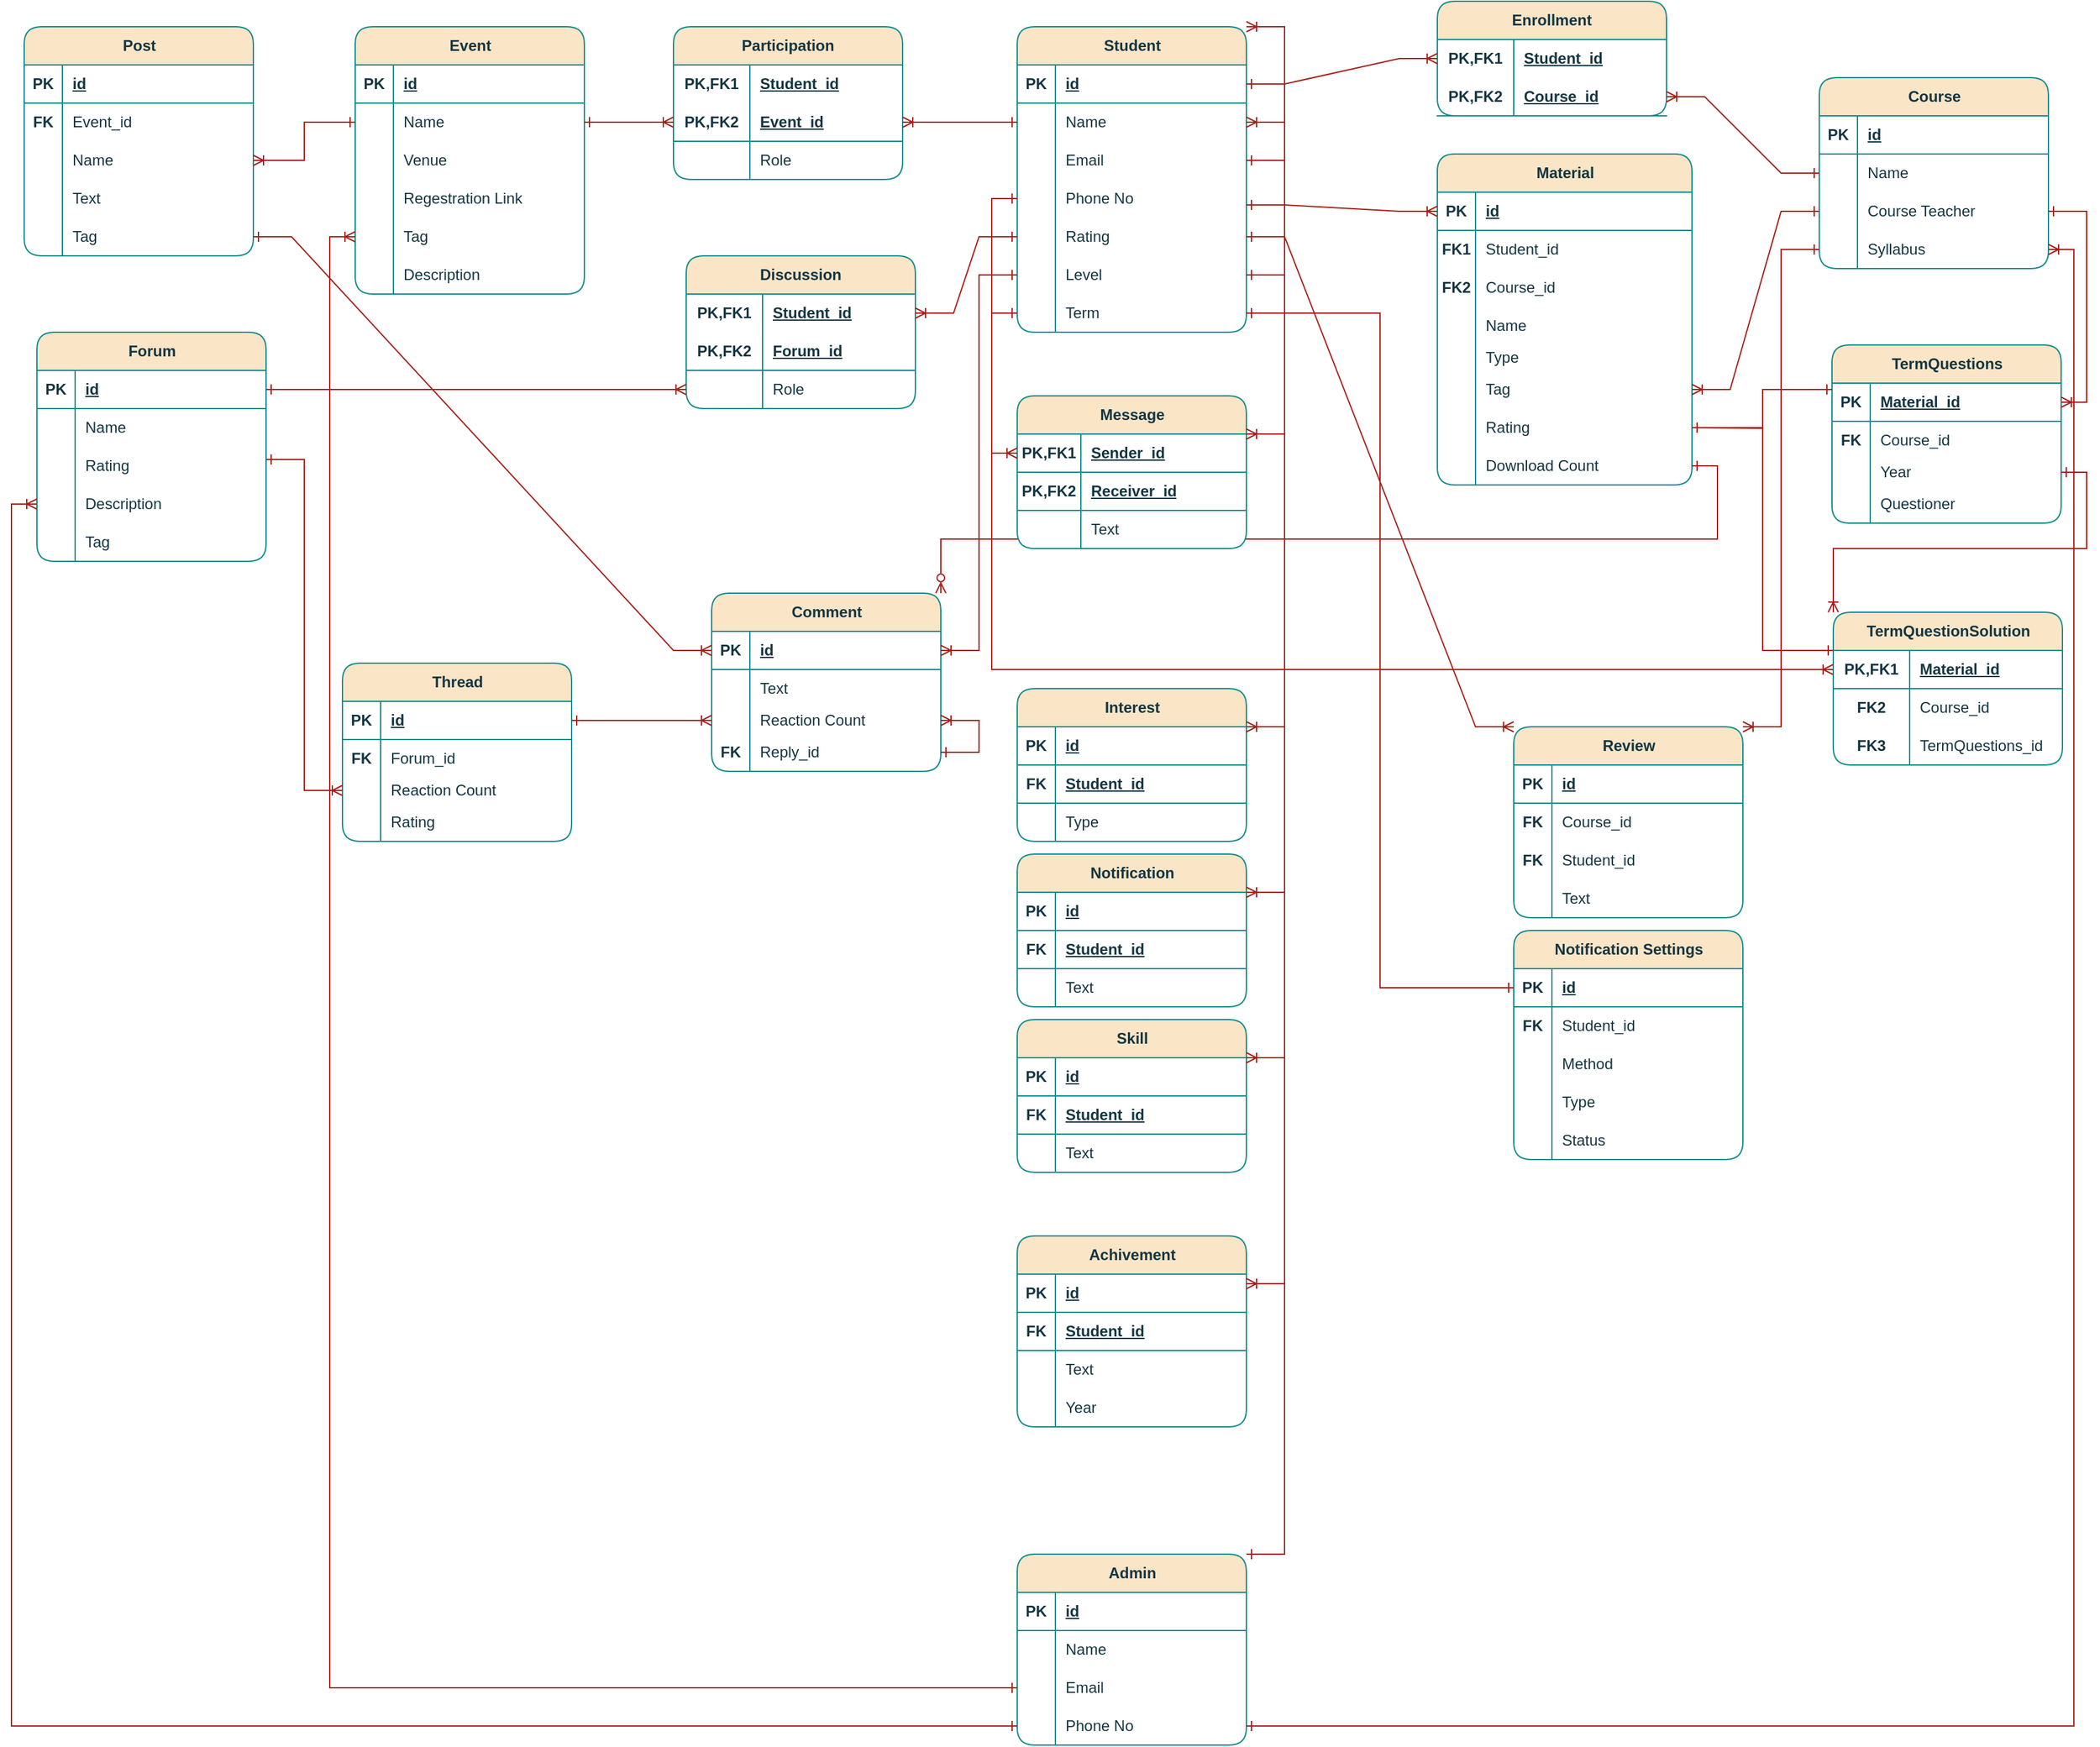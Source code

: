 <mxfile version="21.6.8" type="github">
  <diagram name="Page-1" id="Kb3nACvaUJQq8Gcj-ZAk">
    <mxGraphModel dx="4325" dy="1415" grid="1" gridSize="10" guides="1" tooltips="1" connect="1" arrows="1" fold="1" page="1" pageScale="1" pageWidth="850" pageHeight="1100" math="0" shadow="0">
      <root>
        <mxCell id="0" />
        <mxCell id="1" parent="0" />
        <mxCell id="1WUhZL65D3a0RhLQdtC_-1" value="Student" style="shape=table;startSize=30;container=1;collapsible=1;childLayout=tableLayout;fixedRows=1;rowLines=0;fontStyle=1;align=center;resizeLast=1;html=1;rounded=1;swimlaneLine=1;swimlaneFillColor=default;labelBackgroundColor=none;fillColor=#FAE5C7;strokeColor=#0F8B8D;fontColor=#143642;" parent="1" vertex="1">
          <mxGeometry x="-70" y="40" width="180" height="240" as="geometry" />
        </mxCell>
        <mxCell id="1WUhZL65D3a0RhLQdtC_-2" value="" style="shape=tableRow;horizontal=0;startSize=0;swimlaneHead=0;swimlaneBody=0;fillColor=none;collapsible=0;dropTarget=0;points=[[0,0.5],[1,0.5]];portConstraint=eastwest;top=0;left=0;right=0;bottom=1;labelBackgroundColor=none;strokeColor=#0F8B8D;fontColor=#143642;" parent="1WUhZL65D3a0RhLQdtC_-1" vertex="1">
          <mxGeometry y="30" width="180" height="30" as="geometry" />
        </mxCell>
        <mxCell id="1WUhZL65D3a0RhLQdtC_-3" value="PK" style="shape=partialRectangle;connectable=0;fillColor=none;top=0;left=0;bottom=0;right=0;fontStyle=1;overflow=hidden;whiteSpace=wrap;html=1;labelBackgroundColor=none;strokeColor=#0F8B8D;fontColor=#143642;" parent="1WUhZL65D3a0RhLQdtC_-2" vertex="1">
          <mxGeometry width="30" height="30" as="geometry">
            <mxRectangle width="30" height="30" as="alternateBounds" />
          </mxGeometry>
        </mxCell>
        <mxCell id="1WUhZL65D3a0RhLQdtC_-4" value="id" style="shape=partialRectangle;connectable=0;fillColor=none;top=0;left=0;bottom=0;right=0;align=left;spacingLeft=6;fontStyle=5;overflow=hidden;whiteSpace=wrap;html=1;labelBackgroundColor=none;strokeColor=#0F8B8D;fontColor=#143642;" parent="1WUhZL65D3a0RhLQdtC_-2" vertex="1">
          <mxGeometry x="30" width="150" height="30" as="geometry">
            <mxRectangle width="150" height="30" as="alternateBounds" />
          </mxGeometry>
        </mxCell>
        <mxCell id="1WUhZL65D3a0RhLQdtC_-5" value="" style="shape=tableRow;horizontal=0;startSize=0;swimlaneHead=0;swimlaneBody=0;fillColor=none;collapsible=0;dropTarget=0;points=[[0,0.5],[1,0.5]];portConstraint=eastwest;top=0;left=0;right=0;bottom=0;labelBackgroundColor=none;strokeColor=#0F8B8D;fontColor=#143642;" parent="1WUhZL65D3a0RhLQdtC_-1" vertex="1">
          <mxGeometry y="60" width="180" height="30" as="geometry" />
        </mxCell>
        <mxCell id="1WUhZL65D3a0RhLQdtC_-6" value="" style="shape=partialRectangle;connectable=0;fillColor=none;top=0;left=0;bottom=0;right=0;editable=1;overflow=hidden;whiteSpace=wrap;html=1;labelBackgroundColor=none;strokeColor=#0F8B8D;fontColor=#143642;" parent="1WUhZL65D3a0RhLQdtC_-5" vertex="1">
          <mxGeometry width="30" height="30" as="geometry">
            <mxRectangle width="30" height="30" as="alternateBounds" />
          </mxGeometry>
        </mxCell>
        <mxCell id="1WUhZL65D3a0RhLQdtC_-7" value="Name" style="shape=partialRectangle;connectable=0;fillColor=none;top=0;left=0;bottom=0;right=0;align=left;spacingLeft=6;overflow=hidden;whiteSpace=wrap;html=1;labelBackgroundColor=none;strokeColor=#0F8B8D;fontColor=#143642;" parent="1WUhZL65D3a0RhLQdtC_-5" vertex="1">
          <mxGeometry x="30" width="150" height="30" as="geometry">
            <mxRectangle width="150" height="30" as="alternateBounds" />
          </mxGeometry>
        </mxCell>
        <mxCell id="1WUhZL65D3a0RhLQdtC_-8" value="" style="shape=tableRow;horizontal=0;startSize=0;swimlaneHead=0;swimlaneBody=0;fillColor=none;collapsible=0;dropTarget=0;points=[[0,0.5],[1,0.5]];portConstraint=eastwest;top=0;left=0;right=0;bottom=0;labelBackgroundColor=none;strokeColor=#0F8B8D;fontColor=#143642;" parent="1WUhZL65D3a0RhLQdtC_-1" vertex="1">
          <mxGeometry y="90" width="180" height="30" as="geometry" />
        </mxCell>
        <mxCell id="1WUhZL65D3a0RhLQdtC_-9" value="" style="shape=partialRectangle;connectable=0;fillColor=none;top=0;left=0;bottom=0;right=0;editable=1;overflow=hidden;whiteSpace=wrap;html=1;labelBackgroundColor=none;strokeColor=#0F8B8D;fontColor=#143642;" parent="1WUhZL65D3a0RhLQdtC_-8" vertex="1">
          <mxGeometry width="30" height="30" as="geometry">
            <mxRectangle width="30" height="30" as="alternateBounds" />
          </mxGeometry>
        </mxCell>
        <mxCell id="1WUhZL65D3a0RhLQdtC_-10" value="Email" style="shape=partialRectangle;connectable=0;fillColor=none;top=0;left=0;bottom=0;right=0;align=left;spacingLeft=6;overflow=hidden;whiteSpace=wrap;html=1;labelBackgroundColor=none;strokeColor=#0F8B8D;fontColor=#143642;" parent="1WUhZL65D3a0RhLQdtC_-8" vertex="1">
          <mxGeometry x="30" width="150" height="30" as="geometry">
            <mxRectangle width="150" height="30" as="alternateBounds" />
          </mxGeometry>
        </mxCell>
        <mxCell id="1WUhZL65D3a0RhLQdtC_-11" value="" style="shape=tableRow;horizontal=0;startSize=0;swimlaneHead=0;swimlaneBody=0;fillColor=none;collapsible=0;dropTarget=0;points=[[0,0.5],[1,0.5]];portConstraint=eastwest;top=0;left=0;right=0;bottom=0;labelBackgroundColor=none;strokeColor=#0F8B8D;fontColor=#143642;" parent="1WUhZL65D3a0RhLQdtC_-1" vertex="1">
          <mxGeometry y="120" width="180" height="30" as="geometry" />
        </mxCell>
        <mxCell id="1WUhZL65D3a0RhLQdtC_-12" value="" style="shape=partialRectangle;connectable=0;fillColor=none;top=0;left=0;bottom=0;right=0;editable=1;overflow=hidden;whiteSpace=wrap;html=1;labelBackgroundColor=none;strokeColor=#0F8B8D;fontColor=#143642;" parent="1WUhZL65D3a0RhLQdtC_-11" vertex="1">
          <mxGeometry width="30" height="30" as="geometry">
            <mxRectangle width="30" height="30" as="alternateBounds" />
          </mxGeometry>
        </mxCell>
        <mxCell id="1WUhZL65D3a0RhLQdtC_-13" value="Phone No" style="shape=partialRectangle;connectable=0;fillColor=none;top=0;left=0;bottom=0;right=0;align=left;spacingLeft=6;overflow=hidden;whiteSpace=wrap;html=1;labelBackgroundColor=none;strokeColor=#0F8B8D;fontColor=#143642;" parent="1WUhZL65D3a0RhLQdtC_-11" vertex="1">
          <mxGeometry x="30" width="150" height="30" as="geometry">
            <mxRectangle width="150" height="30" as="alternateBounds" />
          </mxGeometry>
        </mxCell>
        <mxCell id="1WUhZL65D3a0RhLQdtC_-14" value="" style="shape=tableRow;horizontal=0;startSize=0;swimlaneHead=0;swimlaneBody=0;fillColor=none;collapsible=0;dropTarget=0;points=[[0,0.5],[1,0.5]];portConstraint=eastwest;top=0;left=0;right=0;bottom=0;labelBackgroundColor=none;strokeColor=#0F8B8D;fontColor=#143642;" parent="1WUhZL65D3a0RhLQdtC_-1" vertex="1">
          <mxGeometry y="150" width="180" height="30" as="geometry" />
        </mxCell>
        <mxCell id="1WUhZL65D3a0RhLQdtC_-15" value="" style="shape=partialRectangle;connectable=0;fillColor=none;top=0;left=0;bottom=0;right=0;editable=1;overflow=hidden;whiteSpace=wrap;html=1;labelBackgroundColor=none;strokeColor=#0F8B8D;fontColor=#143642;" parent="1WUhZL65D3a0RhLQdtC_-14" vertex="1">
          <mxGeometry width="30" height="30" as="geometry">
            <mxRectangle width="30" height="30" as="alternateBounds" />
          </mxGeometry>
        </mxCell>
        <mxCell id="1WUhZL65D3a0RhLQdtC_-16" value="Rating" style="shape=partialRectangle;connectable=0;fillColor=none;top=0;left=0;bottom=0;right=0;align=left;spacingLeft=6;overflow=hidden;whiteSpace=wrap;html=1;labelBackgroundColor=none;strokeColor=#0F8B8D;fontColor=#143642;" parent="1WUhZL65D3a0RhLQdtC_-14" vertex="1">
          <mxGeometry x="30" width="150" height="30" as="geometry">
            <mxRectangle width="150" height="30" as="alternateBounds" />
          </mxGeometry>
        </mxCell>
        <mxCell id="1WUhZL65D3a0RhLQdtC_-17" value="" style="shape=tableRow;horizontal=0;startSize=0;swimlaneHead=0;swimlaneBody=0;fillColor=none;collapsible=0;dropTarget=0;points=[[0,0.5],[1,0.5]];portConstraint=eastwest;top=0;left=0;right=0;bottom=0;labelBackgroundColor=none;strokeColor=#0F8B8D;fontColor=#143642;" parent="1WUhZL65D3a0RhLQdtC_-1" vertex="1">
          <mxGeometry y="180" width="180" height="30" as="geometry" />
        </mxCell>
        <mxCell id="1WUhZL65D3a0RhLQdtC_-18" value="" style="shape=partialRectangle;connectable=0;fillColor=none;top=0;left=0;bottom=0;right=0;editable=1;overflow=hidden;whiteSpace=wrap;html=1;labelBackgroundColor=none;strokeColor=#0F8B8D;fontColor=#143642;" parent="1WUhZL65D3a0RhLQdtC_-17" vertex="1">
          <mxGeometry width="30" height="30" as="geometry">
            <mxRectangle width="30" height="30" as="alternateBounds" />
          </mxGeometry>
        </mxCell>
        <mxCell id="1WUhZL65D3a0RhLQdtC_-19" value="Level" style="shape=partialRectangle;connectable=0;fillColor=none;top=0;left=0;bottom=0;right=0;align=left;spacingLeft=6;overflow=hidden;whiteSpace=wrap;html=1;labelBackgroundColor=none;strokeColor=#0F8B8D;fontColor=#143642;" parent="1WUhZL65D3a0RhLQdtC_-17" vertex="1">
          <mxGeometry x="30" width="150" height="30" as="geometry">
            <mxRectangle width="150" height="30" as="alternateBounds" />
          </mxGeometry>
        </mxCell>
        <mxCell id="1WUhZL65D3a0RhLQdtC_-20" value="" style="shape=tableRow;horizontal=0;startSize=0;swimlaneHead=0;swimlaneBody=0;fillColor=none;collapsible=0;dropTarget=0;points=[[0,0.5],[1,0.5]];portConstraint=eastwest;top=0;left=0;right=0;bottom=0;labelBackgroundColor=none;strokeColor=#0F8B8D;fontColor=#143642;" parent="1WUhZL65D3a0RhLQdtC_-1" vertex="1">
          <mxGeometry y="210" width="180" height="30" as="geometry" />
        </mxCell>
        <mxCell id="1WUhZL65D3a0RhLQdtC_-21" value="" style="shape=partialRectangle;connectable=0;fillColor=none;top=0;left=0;bottom=0;right=0;editable=1;overflow=hidden;whiteSpace=wrap;html=1;labelBackgroundColor=none;strokeColor=#0F8B8D;fontColor=#143642;" parent="1WUhZL65D3a0RhLQdtC_-20" vertex="1">
          <mxGeometry width="30" height="30" as="geometry">
            <mxRectangle width="30" height="30" as="alternateBounds" />
          </mxGeometry>
        </mxCell>
        <mxCell id="1WUhZL65D3a0RhLQdtC_-22" value="Term" style="shape=partialRectangle;connectable=0;fillColor=none;top=0;left=0;bottom=0;right=0;align=left;spacingLeft=6;overflow=hidden;whiteSpace=wrap;html=1;labelBackgroundColor=none;strokeColor=#0F8B8D;fontColor=#143642;" parent="1WUhZL65D3a0RhLQdtC_-20" vertex="1">
          <mxGeometry x="30" width="150" height="30" as="geometry">
            <mxRectangle width="150" height="30" as="alternateBounds" />
          </mxGeometry>
        </mxCell>
        <mxCell id="1WUhZL65D3a0RhLQdtC_-312" value="" style="edgeStyle=entityRelationEdgeStyle;fontSize=12;html=1;endArrow=ERoneToMany;rounded=0;exitX=1;exitY=0.5;exitDx=0;exitDy=0;entryX=1;entryY=0.5;entryDx=0;entryDy=0;labelBackgroundColor=none;strokeColor=#A8201A;fontColor=default;startArrow=ERone;startFill=0;" parent="1WUhZL65D3a0RhLQdtC_-1" source="1WUhZL65D3a0RhLQdtC_-8" target="1WUhZL65D3a0RhLQdtC_-5" edge="1">
          <mxGeometry width="100" height="100" relative="1" as="geometry">
            <mxPoint x="170" y="180" as="sourcePoint" />
            <mxPoint x="270" y="80" as="targetPoint" />
          </mxGeometry>
        </mxCell>
        <mxCell id="1WUhZL65D3a0RhLQdtC_-25" value="Course" style="shape=table;startSize=30;container=1;collapsible=1;childLayout=tableLayout;fixedRows=1;rowLines=0;fontStyle=1;align=center;resizeLast=1;html=1;rounded=1;shadow=0;swimlaneLine=1;fillColor=#FAE5C7;swimlaneFillColor=default;labelBackgroundColor=none;strokeColor=#0F8B8D;fontColor=#143642;" parent="1" vertex="1">
          <mxGeometry x="560" y="80" width="180" height="150" as="geometry">
            <mxRectangle x="440" y="5" width="80" height="30" as="alternateBounds" />
          </mxGeometry>
        </mxCell>
        <mxCell id="1WUhZL65D3a0RhLQdtC_-26" value="" style="shape=tableRow;horizontal=0;startSize=0;swimlaneHead=0;swimlaneBody=0;fillColor=none;collapsible=0;dropTarget=0;points=[[0,0.5],[1,0.5]];portConstraint=eastwest;top=0;left=0;right=0;bottom=1;labelBackgroundColor=none;strokeColor=#0F8B8D;fontColor=#143642;" parent="1WUhZL65D3a0RhLQdtC_-25" vertex="1">
          <mxGeometry y="30" width="180" height="30" as="geometry" />
        </mxCell>
        <mxCell id="1WUhZL65D3a0RhLQdtC_-27" value="PK" style="shape=partialRectangle;connectable=0;fillColor=none;top=0;left=0;bottom=0;right=0;fontStyle=1;overflow=hidden;whiteSpace=wrap;html=1;labelBackgroundColor=none;strokeColor=#0F8B8D;fontColor=#143642;" parent="1WUhZL65D3a0RhLQdtC_-26" vertex="1">
          <mxGeometry width="30" height="30" as="geometry">
            <mxRectangle width="30" height="30" as="alternateBounds" />
          </mxGeometry>
        </mxCell>
        <mxCell id="1WUhZL65D3a0RhLQdtC_-28" value="id" style="shape=partialRectangle;connectable=0;fillColor=none;top=0;left=0;bottom=0;right=0;align=left;spacingLeft=6;fontStyle=5;overflow=hidden;whiteSpace=wrap;html=1;labelBackgroundColor=none;strokeColor=#0F8B8D;fontColor=#143642;" parent="1WUhZL65D3a0RhLQdtC_-26" vertex="1">
          <mxGeometry x="30" width="150" height="30" as="geometry">
            <mxRectangle width="150" height="30" as="alternateBounds" />
          </mxGeometry>
        </mxCell>
        <mxCell id="1WUhZL65D3a0RhLQdtC_-35" value="" style="shape=tableRow;horizontal=0;startSize=0;swimlaneHead=0;swimlaneBody=0;fillColor=none;collapsible=0;dropTarget=0;points=[[0,0.5],[1,0.5]];portConstraint=eastwest;top=0;left=0;right=0;bottom=0;labelBackgroundColor=none;strokeColor=#0F8B8D;fontColor=#143642;" parent="1WUhZL65D3a0RhLQdtC_-25" vertex="1">
          <mxGeometry y="60" width="180" height="30" as="geometry" />
        </mxCell>
        <mxCell id="1WUhZL65D3a0RhLQdtC_-36" value="" style="shape=partialRectangle;connectable=0;fillColor=none;top=0;left=0;bottom=0;right=0;editable=1;overflow=hidden;whiteSpace=wrap;html=1;labelBackgroundColor=none;strokeColor=#0F8B8D;fontColor=#143642;" parent="1WUhZL65D3a0RhLQdtC_-35" vertex="1">
          <mxGeometry width="30" height="30" as="geometry">
            <mxRectangle width="30" height="30" as="alternateBounds" />
          </mxGeometry>
        </mxCell>
        <mxCell id="1WUhZL65D3a0RhLQdtC_-37" value="Name" style="shape=partialRectangle;connectable=0;fillColor=none;top=0;left=0;bottom=0;right=0;align=left;spacingLeft=6;overflow=hidden;whiteSpace=wrap;html=1;labelBackgroundColor=none;strokeColor=#0F8B8D;fontColor=#143642;" parent="1WUhZL65D3a0RhLQdtC_-35" vertex="1">
          <mxGeometry x="30" width="150" height="30" as="geometry">
            <mxRectangle width="150" height="30" as="alternateBounds" />
          </mxGeometry>
        </mxCell>
        <mxCell id="1WUhZL65D3a0RhLQdtC_-41" value="" style="shape=tableRow;horizontal=0;startSize=0;swimlaneHead=0;swimlaneBody=0;fillColor=none;collapsible=0;dropTarget=0;points=[[0,0.5],[1,0.5]];portConstraint=eastwest;top=0;left=0;right=0;bottom=0;labelBackgroundColor=none;strokeColor=#0F8B8D;fontColor=#143642;" parent="1WUhZL65D3a0RhLQdtC_-25" vertex="1">
          <mxGeometry y="90" width="180" height="30" as="geometry" />
        </mxCell>
        <mxCell id="1WUhZL65D3a0RhLQdtC_-42" value="" style="shape=partialRectangle;connectable=0;fillColor=none;top=0;left=0;bottom=0;right=0;editable=1;overflow=hidden;whiteSpace=wrap;html=1;labelBackgroundColor=none;strokeColor=#0F8B8D;fontColor=#143642;" parent="1WUhZL65D3a0RhLQdtC_-41" vertex="1">
          <mxGeometry width="30" height="30" as="geometry">
            <mxRectangle width="30" height="30" as="alternateBounds" />
          </mxGeometry>
        </mxCell>
        <mxCell id="1WUhZL65D3a0RhLQdtC_-43" value="Course Teacher" style="shape=partialRectangle;connectable=0;fillColor=none;top=0;left=0;bottom=0;right=0;align=left;spacingLeft=6;overflow=hidden;whiteSpace=wrap;html=1;labelBackgroundColor=none;strokeColor=#0F8B8D;fontColor=#143642;" parent="1WUhZL65D3a0RhLQdtC_-41" vertex="1">
          <mxGeometry x="30" width="150" height="30" as="geometry">
            <mxRectangle width="150" height="30" as="alternateBounds" />
          </mxGeometry>
        </mxCell>
        <mxCell id="1WUhZL65D3a0RhLQdtC_-44" value="" style="shape=tableRow;horizontal=0;startSize=0;swimlaneHead=0;swimlaneBody=0;fillColor=none;collapsible=0;dropTarget=0;points=[[0,0.5],[1,0.5]];portConstraint=eastwest;top=0;left=0;right=0;bottom=0;labelBackgroundColor=none;strokeColor=#0F8B8D;fontColor=#143642;" parent="1WUhZL65D3a0RhLQdtC_-25" vertex="1">
          <mxGeometry y="120" width="180" height="30" as="geometry" />
        </mxCell>
        <mxCell id="1WUhZL65D3a0RhLQdtC_-45" value="" style="shape=partialRectangle;connectable=0;fillColor=none;top=0;left=0;bottom=0;right=0;editable=1;overflow=hidden;whiteSpace=wrap;html=1;labelBackgroundColor=none;strokeColor=#0F8B8D;fontColor=#143642;" parent="1WUhZL65D3a0RhLQdtC_-44" vertex="1">
          <mxGeometry width="30" height="30" as="geometry">
            <mxRectangle width="30" height="30" as="alternateBounds" />
          </mxGeometry>
        </mxCell>
        <mxCell id="1WUhZL65D3a0RhLQdtC_-46" value="Syllabus" style="shape=partialRectangle;connectable=0;fillColor=none;top=0;left=0;bottom=0;right=0;align=left;spacingLeft=6;overflow=hidden;whiteSpace=wrap;html=1;labelBackgroundColor=none;strokeColor=#0F8B8D;fontColor=#143642;" parent="1WUhZL65D3a0RhLQdtC_-44" vertex="1">
          <mxGeometry x="30" width="150" height="30" as="geometry">
            <mxRectangle width="150" height="30" as="alternateBounds" />
          </mxGeometry>
        </mxCell>
        <mxCell id="1WUhZL65D3a0RhLQdtC_-53" value="Material" style="shape=table;startSize=30;container=1;collapsible=1;childLayout=tableLayout;fixedRows=1;rowLines=0;fontStyle=1;align=center;resizeLast=1;html=1;rounded=1;shadow=0;swimlaneLine=1;fillColor=#FAE5C7;swimlaneFillColor=default;labelBackgroundColor=none;strokeColor=#0F8B8D;fontColor=#143642;" parent="1" vertex="1">
          <mxGeometry x="260" y="140" width="200" height="260" as="geometry">
            <mxRectangle x="440" y="5" width="80" height="30" as="alternateBounds" />
          </mxGeometry>
        </mxCell>
        <mxCell id="1WUhZL65D3a0RhLQdtC_-54" value="" style="shape=tableRow;horizontal=0;startSize=0;swimlaneHead=0;swimlaneBody=0;fillColor=none;collapsible=0;dropTarget=0;points=[[0,0.5],[1,0.5]];portConstraint=eastwest;top=0;left=0;right=0;bottom=1;labelBackgroundColor=none;strokeColor=#0F8B8D;fontColor=#143642;" parent="1WUhZL65D3a0RhLQdtC_-53" vertex="1">
          <mxGeometry y="30" width="200" height="30" as="geometry" />
        </mxCell>
        <mxCell id="1WUhZL65D3a0RhLQdtC_-55" value="PK" style="shape=partialRectangle;connectable=0;fillColor=none;top=0;left=0;bottom=0;right=0;fontStyle=1;overflow=hidden;whiteSpace=wrap;html=1;labelBackgroundColor=none;strokeColor=#0F8B8D;fontColor=#143642;" parent="1WUhZL65D3a0RhLQdtC_-54" vertex="1">
          <mxGeometry width="30" height="30" as="geometry">
            <mxRectangle width="30" height="30" as="alternateBounds" />
          </mxGeometry>
        </mxCell>
        <mxCell id="1WUhZL65D3a0RhLQdtC_-56" value="id" style="shape=partialRectangle;connectable=0;fillColor=none;top=0;left=0;bottom=0;right=0;align=left;spacingLeft=6;fontStyle=5;overflow=hidden;whiteSpace=wrap;html=1;labelBackgroundColor=none;strokeColor=#0F8B8D;fontColor=#143642;" parent="1WUhZL65D3a0RhLQdtC_-54" vertex="1">
          <mxGeometry x="30" width="170" height="30" as="geometry">
            <mxRectangle width="170" height="30" as="alternateBounds" />
          </mxGeometry>
        </mxCell>
        <mxCell id="xHBjdpbbmjkFCOnScNOl-58" value="" style="shape=tableRow;horizontal=0;startSize=0;swimlaneHead=0;swimlaneBody=0;fillColor=none;collapsible=0;dropTarget=0;points=[[0,0.5],[1,0.5]];portConstraint=eastwest;top=0;left=0;right=0;bottom=0;labelBackgroundColor=none;strokeColor=#0F8B8D;fontColor=#143642;" vertex="1" parent="1WUhZL65D3a0RhLQdtC_-53">
          <mxGeometry y="60" width="200" height="30" as="geometry" />
        </mxCell>
        <mxCell id="xHBjdpbbmjkFCOnScNOl-59" value="&lt;b&gt;FK1&lt;/b&gt;" style="shape=partialRectangle;connectable=0;fillColor=none;top=0;left=0;bottom=0;right=0;editable=1;overflow=hidden;whiteSpace=wrap;html=1;labelBackgroundColor=none;strokeColor=#0F8B8D;fontColor=#143642;" vertex="1" parent="xHBjdpbbmjkFCOnScNOl-58">
          <mxGeometry width="30" height="30" as="geometry">
            <mxRectangle width="30" height="30" as="alternateBounds" />
          </mxGeometry>
        </mxCell>
        <mxCell id="xHBjdpbbmjkFCOnScNOl-60" value="Student_id" style="shape=partialRectangle;connectable=0;fillColor=none;top=0;left=0;bottom=0;right=0;align=left;spacingLeft=6;overflow=hidden;whiteSpace=wrap;html=1;labelBackgroundColor=none;strokeColor=#0F8B8D;fontColor=#143642;" vertex="1" parent="xHBjdpbbmjkFCOnScNOl-58">
          <mxGeometry x="30" width="170" height="30" as="geometry">
            <mxRectangle width="170" height="30" as="alternateBounds" />
          </mxGeometry>
        </mxCell>
        <mxCell id="xHBjdpbbmjkFCOnScNOl-37" value="" style="shape=tableRow;horizontal=0;startSize=0;swimlaneHead=0;swimlaneBody=0;fillColor=none;collapsible=0;dropTarget=0;points=[[0,0.5],[1,0.5]];portConstraint=eastwest;top=0;left=0;right=0;bottom=0;labelBackgroundColor=none;strokeColor=#0F8B8D;fontColor=#143642;" vertex="1" parent="1WUhZL65D3a0RhLQdtC_-53">
          <mxGeometry y="90" width="200" height="30" as="geometry" />
        </mxCell>
        <mxCell id="xHBjdpbbmjkFCOnScNOl-38" value="&lt;b&gt;FK2&lt;/b&gt;" style="shape=partialRectangle;connectable=0;fillColor=none;top=0;left=0;bottom=0;right=0;editable=1;overflow=hidden;whiteSpace=wrap;html=1;labelBackgroundColor=none;strokeColor=#0F8B8D;fontColor=#143642;" vertex="1" parent="xHBjdpbbmjkFCOnScNOl-37">
          <mxGeometry width="30" height="30" as="geometry">
            <mxRectangle width="30" height="30" as="alternateBounds" />
          </mxGeometry>
        </mxCell>
        <mxCell id="xHBjdpbbmjkFCOnScNOl-39" value="Course_id" style="shape=partialRectangle;connectable=0;fillColor=none;top=0;left=0;bottom=0;right=0;align=left;spacingLeft=6;overflow=hidden;whiteSpace=wrap;html=1;labelBackgroundColor=none;strokeColor=#0F8B8D;fontColor=#143642;" vertex="1" parent="xHBjdpbbmjkFCOnScNOl-37">
          <mxGeometry x="30" width="170" height="30" as="geometry">
            <mxRectangle width="170" height="30" as="alternateBounds" />
          </mxGeometry>
        </mxCell>
        <mxCell id="1WUhZL65D3a0RhLQdtC_-57" value="" style="shape=tableRow;horizontal=0;startSize=0;swimlaneHead=0;swimlaneBody=0;fillColor=none;collapsible=0;dropTarget=0;points=[[0,0.5],[1,0.5]];portConstraint=eastwest;top=0;left=0;right=0;bottom=0;labelBackgroundColor=none;strokeColor=#0F8B8D;fontColor=#143642;" parent="1WUhZL65D3a0RhLQdtC_-53" vertex="1">
          <mxGeometry y="120" width="200" height="30" as="geometry" />
        </mxCell>
        <mxCell id="1WUhZL65D3a0RhLQdtC_-58" value="" style="shape=partialRectangle;connectable=0;fillColor=none;top=0;left=0;bottom=0;right=0;editable=1;overflow=hidden;whiteSpace=wrap;html=1;labelBackgroundColor=none;strokeColor=#0F8B8D;fontColor=#143642;" parent="1WUhZL65D3a0RhLQdtC_-57" vertex="1">
          <mxGeometry width="30" height="30" as="geometry">
            <mxRectangle width="30" height="30" as="alternateBounds" />
          </mxGeometry>
        </mxCell>
        <mxCell id="1WUhZL65D3a0RhLQdtC_-59" value="Name" style="shape=partialRectangle;connectable=0;fillColor=none;top=0;left=0;bottom=0;right=0;align=left;spacingLeft=6;overflow=hidden;whiteSpace=wrap;html=1;labelBackgroundColor=none;strokeColor=#0F8B8D;fontColor=#143642;" parent="1WUhZL65D3a0RhLQdtC_-57" vertex="1">
          <mxGeometry x="30" width="170" height="30" as="geometry">
            <mxRectangle width="170" height="30" as="alternateBounds" />
          </mxGeometry>
        </mxCell>
        <mxCell id="1WUhZL65D3a0RhLQdtC_-60" value="" style="shape=tableRow;horizontal=0;startSize=0;swimlaneHead=0;swimlaneBody=0;fillColor=none;collapsible=0;dropTarget=0;points=[[0,0.5],[1,0.5]];portConstraint=eastwest;top=0;left=0;right=0;bottom=0;labelBackgroundColor=none;strokeColor=#0F8B8D;fontColor=#143642;" parent="1WUhZL65D3a0RhLQdtC_-53" vertex="1">
          <mxGeometry y="150" width="200" height="20" as="geometry" />
        </mxCell>
        <mxCell id="1WUhZL65D3a0RhLQdtC_-61" value="" style="shape=partialRectangle;connectable=0;fillColor=none;top=0;left=0;bottom=0;right=0;editable=1;overflow=hidden;whiteSpace=wrap;html=1;labelBackgroundColor=none;strokeColor=#0F8B8D;fontColor=#143642;" parent="1WUhZL65D3a0RhLQdtC_-60" vertex="1">
          <mxGeometry width="30" height="20" as="geometry">
            <mxRectangle width="30" height="20" as="alternateBounds" />
          </mxGeometry>
        </mxCell>
        <mxCell id="1WUhZL65D3a0RhLQdtC_-62" value="Type" style="shape=partialRectangle;connectable=0;fillColor=none;top=0;left=0;bottom=0;right=0;align=left;spacingLeft=6;overflow=hidden;whiteSpace=wrap;html=1;labelBackgroundColor=none;strokeColor=#0F8B8D;fontColor=#143642;" parent="1WUhZL65D3a0RhLQdtC_-60" vertex="1">
          <mxGeometry x="30" width="170" height="20" as="geometry">
            <mxRectangle width="170" height="20" as="alternateBounds" />
          </mxGeometry>
        </mxCell>
        <mxCell id="1WUhZL65D3a0RhLQdtC_-63" value="" style="shape=tableRow;horizontal=0;startSize=0;swimlaneHead=0;swimlaneBody=0;fillColor=none;collapsible=0;dropTarget=0;points=[[0,0.5],[1,0.5]];portConstraint=eastwest;top=0;left=0;right=0;bottom=0;labelBackgroundColor=none;strokeColor=#0F8B8D;fontColor=#143642;" parent="1WUhZL65D3a0RhLQdtC_-53" vertex="1">
          <mxGeometry y="170" width="200" height="30" as="geometry" />
        </mxCell>
        <mxCell id="1WUhZL65D3a0RhLQdtC_-64" value="" style="shape=partialRectangle;connectable=0;fillColor=none;top=0;left=0;bottom=0;right=0;editable=1;overflow=hidden;whiteSpace=wrap;html=1;labelBackgroundColor=none;strokeColor=#0F8B8D;fontColor=#143642;" parent="1WUhZL65D3a0RhLQdtC_-63" vertex="1">
          <mxGeometry width="30" height="30" as="geometry">
            <mxRectangle width="30" height="30" as="alternateBounds" />
          </mxGeometry>
        </mxCell>
        <mxCell id="1WUhZL65D3a0RhLQdtC_-65" value="Tag" style="shape=partialRectangle;connectable=0;fillColor=none;top=0;left=0;bottom=0;right=0;align=left;spacingLeft=6;overflow=hidden;whiteSpace=wrap;html=1;labelBackgroundColor=none;strokeColor=#0F8B8D;fontColor=#143642;" parent="1WUhZL65D3a0RhLQdtC_-63" vertex="1">
          <mxGeometry x="30" width="170" height="30" as="geometry">
            <mxRectangle width="170" height="30" as="alternateBounds" />
          </mxGeometry>
        </mxCell>
        <mxCell id="1WUhZL65D3a0RhLQdtC_-69" value="" style="shape=tableRow;horizontal=0;startSize=0;swimlaneHead=0;swimlaneBody=0;fillColor=none;collapsible=0;dropTarget=0;points=[[0,0.5],[1,0.5]];portConstraint=eastwest;top=0;left=0;right=0;bottom=0;labelBackgroundColor=none;strokeColor=#0F8B8D;fontColor=#143642;" parent="1WUhZL65D3a0RhLQdtC_-53" vertex="1">
          <mxGeometry y="200" width="200" height="30" as="geometry" />
        </mxCell>
        <mxCell id="1WUhZL65D3a0RhLQdtC_-70" value="" style="shape=partialRectangle;connectable=0;fillColor=none;top=0;left=0;bottom=0;right=0;editable=1;overflow=hidden;whiteSpace=wrap;html=1;labelBackgroundColor=none;strokeColor=#0F8B8D;fontColor=#143642;" parent="1WUhZL65D3a0RhLQdtC_-69" vertex="1">
          <mxGeometry width="30" height="30" as="geometry">
            <mxRectangle width="30" height="30" as="alternateBounds" />
          </mxGeometry>
        </mxCell>
        <mxCell id="1WUhZL65D3a0RhLQdtC_-71" value="Rating" style="shape=partialRectangle;connectable=0;fillColor=none;top=0;left=0;bottom=0;right=0;align=left;spacingLeft=6;overflow=hidden;whiteSpace=wrap;html=1;labelBackgroundColor=none;strokeColor=#0F8B8D;fontColor=#143642;" parent="1WUhZL65D3a0RhLQdtC_-69" vertex="1">
          <mxGeometry x="30" width="170" height="30" as="geometry">
            <mxRectangle width="170" height="30" as="alternateBounds" />
          </mxGeometry>
        </mxCell>
        <mxCell id="1WUhZL65D3a0RhLQdtC_-72" value="" style="shape=tableRow;horizontal=0;startSize=0;swimlaneHead=0;swimlaneBody=0;fillColor=none;collapsible=0;dropTarget=0;points=[[0,0.5],[1,0.5]];portConstraint=eastwest;top=0;left=0;right=0;bottom=0;labelBackgroundColor=none;strokeColor=#0F8B8D;fontColor=#143642;" parent="1WUhZL65D3a0RhLQdtC_-53" vertex="1">
          <mxGeometry y="230" width="200" height="30" as="geometry" />
        </mxCell>
        <mxCell id="1WUhZL65D3a0RhLQdtC_-73" value="" style="shape=partialRectangle;connectable=0;fillColor=none;top=0;left=0;bottom=0;right=0;editable=1;overflow=hidden;whiteSpace=wrap;html=1;labelBackgroundColor=none;strokeColor=#0F8B8D;fontColor=#143642;" parent="1WUhZL65D3a0RhLQdtC_-72" vertex="1">
          <mxGeometry width="30" height="30" as="geometry">
            <mxRectangle width="30" height="30" as="alternateBounds" />
          </mxGeometry>
        </mxCell>
        <mxCell id="1WUhZL65D3a0RhLQdtC_-74" value="Download Count" style="shape=partialRectangle;connectable=0;fillColor=none;top=0;left=0;bottom=0;right=0;align=left;spacingLeft=6;overflow=hidden;whiteSpace=wrap;html=1;labelBackgroundColor=none;strokeColor=#0F8B8D;fontColor=#143642;" parent="1WUhZL65D3a0RhLQdtC_-72" vertex="1">
          <mxGeometry x="30" width="170" height="30" as="geometry">
            <mxRectangle width="170" height="30" as="alternateBounds" />
          </mxGeometry>
        </mxCell>
        <mxCell id="1WUhZL65D3a0RhLQdtC_-95" value="Enrollment" style="shape=table;startSize=30;container=1;collapsible=1;childLayout=tableLayout;fixedRows=1;rowLines=0;fontStyle=1;align=center;resizeLast=1;html=1;whiteSpace=wrap;rounded=1;labelBackgroundColor=none;fillColor=#FAE5C7;strokeColor=#0F8B8D;fontColor=#143642;" parent="1" vertex="1">
          <mxGeometry x="260" y="20" width="180" height="90" as="geometry" />
        </mxCell>
        <mxCell id="1WUhZL65D3a0RhLQdtC_-96" value="" style="shape=tableRow;horizontal=0;startSize=0;swimlaneHead=0;swimlaneBody=0;fillColor=none;collapsible=0;dropTarget=0;points=[[0,0.5],[1,0.5]];portConstraint=eastwest;top=0;left=0;right=0;bottom=0;html=1;labelBackgroundColor=none;strokeColor=#0F8B8D;fontColor=#143642;" parent="1WUhZL65D3a0RhLQdtC_-95" vertex="1">
          <mxGeometry y="30" width="180" height="30" as="geometry" />
        </mxCell>
        <mxCell id="1WUhZL65D3a0RhLQdtC_-97" value="PK,FK1" style="shape=partialRectangle;connectable=0;fillColor=none;top=0;left=0;bottom=0;right=0;fontStyle=1;overflow=hidden;html=1;whiteSpace=wrap;labelBackgroundColor=none;strokeColor=#0F8B8D;fontColor=#143642;" parent="1WUhZL65D3a0RhLQdtC_-96" vertex="1">
          <mxGeometry width="60" height="30" as="geometry">
            <mxRectangle width="60" height="30" as="alternateBounds" />
          </mxGeometry>
        </mxCell>
        <mxCell id="1WUhZL65D3a0RhLQdtC_-98" value="Student_id" style="shape=partialRectangle;connectable=0;fillColor=none;top=0;left=0;bottom=0;right=0;align=left;spacingLeft=6;fontStyle=5;overflow=hidden;html=1;whiteSpace=wrap;labelBackgroundColor=none;strokeColor=#0F8B8D;fontColor=#143642;" parent="1WUhZL65D3a0RhLQdtC_-96" vertex="1">
          <mxGeometry x="60" width="120" height="30" as="geometry">
            <mxRectangle width="120" height="30" as="alternateBounds" />
          </mxGeometry>
        </mxCell>
        <mxCell id="1WUhZL65D3a0RhLQdtC_-99" value="" style="shape=tableRow;horizontal=0;startSize=0;swimlaneHead=0;swimlaneBody=0;fillColor=none;collapsible=0;dropTarget=0;points=[[0,0.5],[1,0.5]];portConstraint=eastwest;top=0;left=0;right=0;bottom=1;html=1;labelBackgroundColor=none;strokeColor=#0F8B8D;fontColor=#143642;" parent="1WUhZL65D3a0RhLQdtC_-95" vertex="1">
          <mxGeometry y="60" width="180" height="30" as="geometry" />
        </mxCell>
        <mxCell id="1WUhZL65D3a0RhLQdtC_-100" value="PK,FK2" style="shape=partialRectangle;connectable=0;fillColor=none;top=0;left=0;bottom=0;right=0;fontStyle=1;overflow=hidden;html=1;whiteSpace=wrap;labelBackgroundColor=none;strokeColor=#0F8B8D;fontColor=#143642;" parent="1WUhZL65D3a0RhLQdtC_-99" vertex="1">
          <mxGeometry width="60" height="30" as="geometry">
            <mxRectangle width="60" height="30" as="alternateBounds" />
          </mxGeometry>
        </mxCell>
        <mxCell id="1WUhZL65D3a0RhLQdtC_-101" value="Course_id" style="shape=partialRectangle;connectable=0;fillColor=none;top=0;left=0;bottom=0;right=0;align=left;spacingLeft=6;fontStyle=5;overflow=hidden;html=1;whiteSpace=wrap;labelBackgroundColor=none;strokeColor=#0F8B8D;fontColor=#143642;" parent="1WUhZL65D3a0RhLQdtC_-99" vertex="1">
          <mxGeometry x="60" width="120" height="30" as="geometry">
            <mxRectangle width="120" height="30" as="alternateBounds" />
          </mxGeometry>
        </mxCell>
        <mxCell id="1WUhZL65D3a0RhLQdtC_-109" value="" style="edgeStyle=entityRelationEdgeStyle;fontSize=12;html=1;endArrow=ERoneToMany;rounded=0;exitX=1;exitY=0.5;exitDx=0;exitDy=0;entryX=0;entryY=0.5;entryDx=0;entryDy=0;labelBackgroundColor=none;strokeColor=#A8201A;fontColor=default;startArrow=ERone;startFill=0;" parent="1" source="1WUhZL65D3a0RhLQdtC_-2" target="1WUhZL65D3a0RhLQdtC_-96" edge="1">
          <mxGeometry width="100" height="100" relative="1" as="geometry">
            <mxPoint x="125" y="90" as="sourcePoint" />
            <mxPoint x="260" y="-30" as="targetPoint" />
            <Array as="points">
              <mxPoint x="205" y="-15" />
            </Array>
          </mxGeometry>
        </mxCell>
        <mxCell id="1WUhZL65D3a0RhLQdtC_-110" value="" style="edgeStyle=entityRelationEdgeStyle;fontSize=12;html=1;endArrow=ERoneToMany;rounded=0;exitX=0;exitY=0.5;exitDx=0;exitDy=0;entryX=1;entryY=0.5;entryDx=0;entryDy=0;labelBackgroundColor=none;strokeColor=#A8201A;fontColor=default;startArrow=ERone;startFill=0;" parent="1" source="1WUhZL65D3a0RhLQdtC_-35" target="1WUhZL65D3a0RhLQdtC_-99" edge="1">
          <mxGeometry width="100" height="100" relative="1" as="geometry">
            <mxPoint x="350" y="270" as="sourcePoint" />
            <mxPoint x="450" y="320" as="targetPoint" />
          </mxGeometry>
        </mxCell>
        <mxCell id="1WUhZL65D3a0RhLQdtC_-113" value="" style="edgeStyle=entityRelationEdgeStyle;fontSize=12;html=1;endArrow=ERoneToMany;rounded=0;exitX=1;exitY=0.5;exitDx=0;exitDy=0;entryX=0;entryY=0.5;entryDx=0;entryDy=0;labelBackgroundColor=none;strokeColor=#A8201A;fontColor=default;startArrow=ERone;startFill=0;" parent="1" target="1WUhZL65D3a0RhLQdtC_-54" edge="1">
          <mxGeometry width="100" height="100" relative="1" as="geometry">
            <mxPoint x="110" y="180" as="sourcePoint" />
            <mxPoint x="260" y="180" as="targetPoint" />
            <Array as="points">
              <mxPoint x="210" y="180" />
            </Array>
          </mxGeometry>
        </mxCell>
        <mxCell id="1WUhZL65D3a0RhLQdtC_-114" value="" style="edgeStyle=entityRelationEdgeStyle;fontSize=12;html=1;endArrow=ERoneToMany;rounded=0;exitX=0;exitY=0.5;exitDx=0;exitDy=0;entryX=1;entryY=0.5;entryDx=0;entryDy=0;labelBackgroundColor=none;strokeColor=#A8201A;fontColor=default;startArrow=ERone;startFill=0;" parent="1" source="1WUhZL65D3a0RhLQdtC_-41" target="1WUhZL65D3a0RhLQdtC_-63" edge="1">
          <mxGeometry width="100" height="100" relative="1" as="geometry">
            <mxPoint x="370" y="220" as="sourcePoint" />
            <mxPoint x="470" y="120" as="targetPoint" />
          </mxGeometry>
        </mxCell>
        <mxCell id="1WUhZL65D3a0RhLQdtC_-115" value="Event" style="shape=table;startSize=30;container=1;collapsible=1;childLayout=tableLayout;fixedRows=1;rowLines=0;fontStyle=1;align=center;resizeLast=1;html=1;rounded=1;swimlaneLine=1;swimlaneFillColor=default;labelBackgroundColor=none;fillColor=#FAE5C7;strokeColor=#0F8B8D;fontColor=#143642;" parent="1" vertex="1">
          <mxGeometry x="-590" y="40" width="180" height="210" as="geometry" />
        </mxCell>
        <mxCell id="1WUhZL65D3a0RhLQdtC_-116" value="" style="shape=tableRow;horizontal=0;startSize=0;swimlaneHead=0;swimlaneBody=0;fillColor=none;collapsible=0;dropTarget=0;points=[[0,0.5],[1,0.5]];portConstraint=eastwest;top=0;left=0;right=0;bottom=1;labelBackgroundColor=none;strokeColor=#0F8B8D;fontColor=#143642;" parent="1WUhZL65D3a0RhLQdtC_-115" vertex="1">
          <mxGeometry y="30" width="180" height="30" as="geometry" />
        </mxCell>
        <mxCell id="1WUhZL65D3a0RhLQdtC_-117" value="PK" style="shape=partialRectangle;connectable=0;fillColor=none;top=0;left=0;bottom=0;right=0;fontStyle=1;overflow=hidden;whiteSpace=wrap;html=1;labelBackgroundColor=none;strokeColor=#0F8B8D;fontColor=#143642;" parent="1WUhZL65D3a0RhLQdtC_-116" vertex="1">
          <mxGeometry width="30" height="30" as="geometry">
            <mxRectangle width="30" height="30" as="alternateBounds" />
          </mxGeometry>
        </mxCell>
        <mxCell id="1WUhZL65D3a0RhLQdtC_-118" value="id" style="shape=partialRectangle;connectable=0;fillColor=none;top=0;left=0;bottom=0;right=0;align=left;spacingLeft=6;fontStyle=5;overflow=hidden;whiteSpace=wrap;html=1;labelBackgroundColor=none;strokeColor=#0F8B8D;fontColor=#143642;" parent="1WUhZL65D3a0RhLQdtC_-116" vertex="1">
          <mxGeometry x="30" width="150" height="30" as="geometry">
            <mxRectangle width="150" height="30" as="alternateBounds" />
          </mxGeometry>
        </mxCell>
        <mxCell id="1WUhZL65D3a0RhLQdtC_-119" value="" style="shape=tableRow;horizontal=0;startSize=0;swimlaneHead=0;swimlaneBody=0;fillColor=none;collapsible=0;dropTarget=0;points=[[0,0.5],[1,0.5]];portConstraint=eastwest;top=0;left=0;right=0;bottom=0;labelBackgroundColor=none;strokeColor=#0F8B8D;fontColor=#143642;" parent="1WUhZL65D3a0RhLQdtC_-115" vertex="1">
          <mxGeometry y="60" width="180" height="30" as="geometry" />
        </mxCell>
        <mxCell id="1WUhZL65D3a0RhLQdtC_-120" value="" style="shape=partialRectangle;connectable=0;fillColor=none;top=0;left=0;bottom=0;right=0;editable=1;overflow=hidden;whiteSpace=wrap;html=1;labelBackgroundColor=none;strokeColor=#0F8B8D;fontColor=#143642;" parent="1WUhZL65D3a0RhLQdtC_-119" vertex="1">
          <mxGeometry width="30" height="30" as="geometry">
            <mxRectangle width="30" height="30" as="alternateBounds" />
          </mxGeometry>
        </mxCell>
        <mxCell id="1WUhZL65D3a0RhLQdtC_-121" value="Name" style="shape=partialRectangle;connectable=0;fillColor=none;top=0;left=0;bottom=0;right=0;align=left;spacingLeft=6;overflow=hidden;whiteSpace=wrap;html=1;labelBackgroundColor=none;strokeColor=#0F8B8D;fontColor=#143642;" parent="1WUhZL65D3a0RhLQdtC_-119" vertex="1">
          <mxGeometry x="30" width="150" height="30" as="geometry">
            <mxRectangle width="150" height="30" as="alternateBounds" />
          </mxGeometry>
        </mxCell>
        <mxCell id="1WUhZL65D3a0RhLQdtC_-125" value="" style="shape=tableRow;horizontal=0;startSize=0;swimlaneHead=0;swimlaneBody=0;fillColor=none;collapsible=0;dropTarget=0;points=[[0,0.5],[1,0.5]];portConstraint=eastwest;top=0;left=0;right=0;bottom=0;labelBackgroundColor=none;strokeColor=#0F8B8D;fontColor=#143642;" parent="1WUhZL65D3a0RhLQdtC_-115" vertex="1">
          <mxGeometry y="90" width="180" height="30" as="geometry" />
        </mxCell>
        <mxCell id="1WUhZL65D3a0RhLQdtC_-126" value="" style="shape=partialRectangle;connectable=0;fillColor=none;top=0;left=0;bottom=0;right=0;editable=1;overflow=hidden;whiteSpace=wrap;html=1;labelBackgroundColor=none;strokeColor=#0F8B8D;fontColor=#143642;" parent="1WUhZL65D3a0RhLQdtC_-125" vertex="1">
          <mxGeometry width="30" height="30" as="geometry">
            <mxRectangle width="30" height="30" as="alternateBounds" />
          </mxGeometry>
        </mxCell>
        <mxCell id="1WUhZL65D3a0RhLQdtC_-127" value="Venue" style="shape=partialRectangle;connectable=0;fillColor=none;top=0;left=0;bottom=0;right=0;align=left;spacingLeft=6;overflow=hidden;whiteSpace=wrap;html=1;labelBackgroundColor=none;strokeColor=#0F8B8D;fontColor=#143642;" parent="1WUhZL65D3a0RhLQdtC_-125" vertex="1">
          <mxGeometry x="30" width="150" height="30" as="geometry">
            <mxRectangle width="150" height="30" as="alternateBounds" />
          </mxGeometry>
        </mxCell>
        <mxCell id="1WUhZL65D3a0RhLQdtC_-128" value="" style="shape=tableRow;horizontal=0;startSize=0;swimlaneHead=0;swimlaneBody=0;fillColor=none;collapsible=0;dropTarget=0;points=[[0,0.5],[1,0.5]];portConstraint=eastwest;top=0;left=0;right=0;bottom=0;labelBackgroundColor=none;strokeColor=#0F8B8D;fontColor=#143642;" parent="1WUhZL65D3a0RhLQdtC_-115" vertex="1">
          <mxGeometry y="120" width="180" height="30" as="geometry" />
        </mxCell>
        <mxCell id="1WUhZL65D3a0RhLQdtC_-129" value="" style="shape=partialRectangle;connectable=0;fillColor=none;top=0;left=0;bottom=0;right=0;editable=1;overflow=hidden;whiteSpace=wrap;html=1;labelBackgroundColor=none;strokeColor=#0F8B8D;fontColor=#143642;" parent="1WUhZL65D3a0RhLQdtC_-128" vertex="1">
          <mxGeometry width="30" height="30" as="geometry">
            <mxRectangle width="30" height="30" as="alternateBounds" />
          </mxGeometry>
        </mxCell>
        <mxCell id="1WUhZL65D3a0RhLQdtC_-130" value="Regestration Link" style="shape=partialRectangle;connectable=0;fillColor=none;top=0;left=0;bottom=0;right=0;align=left;spacingLeft=6;overflow=hidden;whiteSpace=wrap;html=1;labelBackgroundColor=none;strokeColor=#0F8B8D;fontColor=#143642;" parent="1WUhZL65D3a0RhLQdtC_-128" vertex="1">
          <mxGeometry x="30" width="150" height="30" as="geometry">
            <mxRectangle width="150" height="30" as="alternateBounds" />
          </mxGeometry>
        </mxCell>
        <mxCell id="1WUhZL65D3a0RhLQdtC_-141" value="" style="shape=tableRow;horizontal=0;startSize=0;swimlaneHead=0;swimlaneBody=0;fillColor=none;collapsible=0;dropTarget=0;points=[[0,0.5],[1,0.5]];portConstraint=eastwest;top=0;left=0;right=0;bottom=0;labelBackgroundColor=none;strokeColor=#0F8B8D;fontColor=#143642;" parent="1WUhZL65D3a0RhLQdtC_-115" vertex="1">
          <mxGeometry y="150" width="180" height="30" as="geometry" />
        </mxCell>
        <mxCell id="1WUhZL65D3a0RhLQdtC_-142" value="" style="shape=partialRectangle;connectable=0;fillColor=none;top=0;left=0;bottom=0;right=0;editable=1;overflow=hidden;whiteSpace=wrap;html=1;labelBackgroundColor=none;strokeColor=#0F8B8D;fontColor=#143642;" parent="1WUhZL65D3a0RhLQdtC_-141" vertex="1">
          <mxGeometry width="30" height="30" as="geometry">
            <mxRectangle width="30" height="30" as="alternateBounds" />
          </mxGeometry>
        </mxCell>
        <mxCell id="1WUhZL65D3a0RhLQdtC_-143" value="Tag" style="shape=partialRectangle;connectable=0;fillColor=none;top=0;left=0;bottom=0;right=0;align=left;spacingLeft=6;overflow=hidden;whiteSpace=wrap;html=1;labelBackgroundColor=none;strokeColor=#0F8B8D;fontColor=#143642;" parent="1WUhZL65D3a0RhLQdtC_-141" vertex="1">
          <mxGeometry x="30" width="150" height="30" as="geometry">
            <mxRectangle width="150" height="30" as="alternateBounds" />
          </mxGeometry>
        </mxCell>
        <mxCell id="1WUhZL65D3a0RhLQdtC_-144" value="" style="shape=tableRow;horizontal=0;startSize=0;swimlaneHead=0;swimlaneBody=0;fillColor=none;collapsible=0;dropTarget=0;points=[[0,0.5],[1,0.5]];portConstraint=eastwest;top=0;left=0;right=0;bottom=0;labelBackgroundColor=none;strokeColor=#0F8B8D;fontColor=#143642;" parent="1WUhZL65D3a0RhLQdtC_-115" vertex="1">
          <mxGeometry y="180" width="180" height="30" as="geometry" />
        </mxCell>
        <mxCell id="1WUhZL65D3a0RhLQdtC_-145" value="" style="shape=partialRectangle;connectable=0;fillColor=none;top=0;left=0;bottom=0;right=0;editable=1;overflow=hidden;whiteSpace=wrap;html=1;labelBackgroundColor=none;strokeColor=#0F8B8D;fontColor=#143642;" parent="1WUhZL65D3a0RhLQdtC_-144" vertex="1">
          <mxGeometry width="30" height="30" as="geometry">
            <mxRectangle width="30" height="30" as="alternateBounds" />
          </mxGeometry>
        </mxCell>
        <mxCell id="1WUhZL65D3a0RhLQdtC_-146" value="Description" style="shape=partialRectangle;connectable=0;fillColor=none;top=0;left=0;bottom=0;right=0;align=left;spacingLeft=6;overflow=hidden;whiteSpace=wrap;html=1;labelBackgroundColor=none;strokeColor=#0F8B8D;fontColor=#143642;" parent="1WUhZL65D3a0RhLQdtC_-144" vertex="1">
          <mxGeometry x="30" width="150" height="30" as="geometry">
            <mxRectangle width="150" height="30" as="alternateBounds" />
          </mxGeometry>
        </mxCell>
        <mxCell id="1WUhZL65D3a0RhLQdtC_-172" value="Participation" style="shape=table;startSize=30;container=1;collapsible=1;childLayout=tableLayout;fixedRows=1;rowLines=0;fontStyle=1;align=center;resizeLast=1;html=1;whiteSpace=wrap;rounded=1;fillColor=#FAE5C7;shadow=0;swimlaneLine=1;labelBackgroundColor=none;strokeColor=#0F8B8D;fontColor=#143642;" parent="1" vertex="1">
          <mxGeometry x="-340" y="40" width="180" height="120" as="geometry" />
        </mxCell>
        <mxCell id="1WUhZL65D3a0RhLQdtC_-173" value="" style="shape=tableRow;horizontal=0;startSize=0;swimlaneHead=0;swimlaneBody=0;fillColor=none;collapsible=0;dropTarget=0;points=[[0,0.5],[1,0.5]];portConstraint=eastwest;top=0;left=0;right=0;bottom=0;html=1;swimlaneLine=1;labelBackgroundColor=none;strokeColor=#0F8B8D;fontColor=#143642;" parent="1WUhZL65D3a0RhLQdtC_-172" vertex="1">
          <mxGeometry y="30" width="180" height="30" as="geometry" />
        </mxCell>
        <mxCell id="1WUhZL65D3a0RhLQdtC_-174" value="PK,FK1" style="shape=partialRectangle;connectable=0;fillColor=none;top=0;left=0;bottom=0;right=0;fontStyle=1;overflow=hidden;html=1;whiteSpace=wrap;labelBackgroundColor=none;strokeColor=#0F8B8D;fontColor=#143642;" parent="1WUhZL65D3a0RhLQdtC_-173" vertex="1">
          <mxGeometry width="60" height="30" as="geometry">
            <mxRectangle width="60" height="30" as="alternateBounds" />
          </mxGeometry>
        </mxCell>
        <mxCell id="1WUhZL65D3a0RhLQdtC_-175" value="Student_id" style="shape=partialRectangle;connectable=0;fillColor=none;top=0;left=0;bottom=0;right=0;align=left;spacingLeft=6;fontStyle=5;overflow=hidden;html=1;whiteSpace=wrap;labelBackgroundColor=none;strokeColor=#0F8B8D;fontColor=#143642;" parent="1WUhZL65D3a0RhLQdtC_-173" vertex="1">
          <mxGeometry x="60" width="120" height="30" as="geometry">
            <mxRectangle width="120" height="30" as="alternateBounds" />
          </mxGeometry>
        </mxCell>
        <mxCell id="1WUhZL65D3a0RhLQdtC_-176" value="" style="shape=tableRow;horizontal=0;startSize=0;swimlaneHead=0;swimlaneBody=0;fillColor=none;collapsible=0;dropTarget=0;points=[[0,0.5],[1,0.5]];portConstraint=eastwest;top=0;left=0;right=0;bottom=1;html=1;labelBackgroundColor=none;strokeColor=#0F8B8D;fontColor=#143642;" parent="1WUhZL65D3a0RhLQdtC_-172" vertex="1">
          <mxGeometry y="60" width="180" height="30" as="geometry" />
        </mxCell>
        <mxCell id="1WUhZL65D3a0RhLQdtC_-177" value="PK,FK2" style="shape=partialRectangle;connectable=0;fillColor=none;top=0;left=0;bottom=0;right=0;fontStyle=1;overflow=hidden;html=1;whiteSpace=wrap;labelBackgroundColor=none;strokeColor=#0F8B8D;fontColor=#143642;" parent="1WUhZL65D3a0RhLQdtC_-176" vertex="1">
          <mxGeometry width="60" height="30" as="geometry">
            <mxRectangle width="60" height="30" as="alternateBounds" />
          </mxGeometry>
        </mxCell>
        <mxCell id="1WUhZL65D3a0RhLQdtC_-178" value="Event_id" style="shape=partialRectangle;connectable=0;fillColor=none;top=0;left=0;bottom=0;right=0;align=left;spacingLeft=6;fontStyle=5;overflow=hidden;html=1;whiteSpace=wrap;labelBackgroundColor=none;strokeColor=#0F8B8D;fontColor=#143642;" parent="1WUhZL65D3a0RhLQdtC_-176" vertex="1">
          <mxGeometry x="60" width="120" height="30" as="geometry">
            <mxRectangle width="120" height="30" as="alternateBounds" />
          </mxGeometry>
        </mxCell>
        <mxCell id="1WUhZL65D3a0RhLQdtC_-179" value="" style="shape=tableRow;horizontal=0;startSize=0;swimlaneHead=0;swimlaneBody=0;fillColor=none;collapsible=0;dropTarget=0;points=[[0,0.5],[1,0.5]];portConstraint=eastwest;top=0;left=0;right=0;bottom=0;html=1;labelBackgroundColor=none;strokeColor=#0F8B8D;fontColor=#143642;" parent="1WUhZL65D3a0RhLQdtC_-172" vertex="1">
          <mxGeometry y="90" width="180" height="30" as="geometry" />
        </mxCell>
        <mxCell id="1WUhZL65D3a0RhLQdtC_-180" value="" style="shape=partialRectangle;connectable=0;fillColor=none;top=0;left=0;bottom=0;right=0;editable=1;overflow=hidden;html=1;whiteSpace=wrap;labelBackgroundColor=none;strokeColor=#0F8B8D;fontColor=#143642;" parent="1WUhZL65D3a0RhLQdtC_-179" vertex="1">
          <mxGeometry width="60" height="30" as="geometry">
            <mxRectangle width="60" height="30" as="alternateBounds" />
          </mxGeometry>
        </mxCell>
        <mxCell id="1WUhZL65D3a0RhLQdtC_-181" value="Role" style="shape=partialRectangle;connectable=0;fillColor=none;top=0;left=0;bottom=0;right=0;align=left;spacingLeft=6;overflow=hidden;html=1;whiteSpace=wrap;labelBackgroundColor=none;strokeColor=#0F8B8D;fontColor=#143642;" parent="1WUhZL65D3a0RhLQdtC_-179" vertex="1">
          <mxGeometry x="60" width="120" height="30" as="geometry">
            <mxRectangle width="120" height="30" as="alternateBounds" />
          </mxGeometry>
        </mxCell>
        <mxCell id="1WUhZL65D3a0RhLQdtC_-186" value="" style="edgeStyle=entityRelationEdgeStyle;fontSize=12;html=1;endArrow=ERoneToMany;rounded=0;exitX=1;exitY=0.5;exitDx=0;exitDy=0;entryX=0;entryY=0.5;entryDx=0;entryDy=0;labelBackgroundColor=none;strokeColor=#A8201A;fontColor=default;startArrow=ERone;startFill=0;" parent="1" source="1WUhZL65D3a0RhLQdtC_-119" target="1WUhZL65D3a0RhLQdtC_-176" edge="1">
          <mxGeometry width="100" height="100" relative="1" as="geometry">
            <mxPoint x="-350" y="240" as="sourcePoint" />
            <mxPoint x="-160" y="415" as="targetPoint" />
            <Array as="points">
              <mxPoint x="-370" y="365" />
            </Array>
          </mxGeometry>
        </mxCell>
        <mxCell id="1WUhZL65D3a0RhLQdtC_-187" value="" style="edgeStyle=entityRelationEdgeStyle;fontSize=12;html=1;endArrow=ERoneToMany;rounded=0;exitX=0;exitY=0.5;exitDx=0;exitDy=0;entryX=1;entryY=0.5;entryDx=0;entryDy=0;labelBackgroundColor=none;strokeColor=#A8201A;fontColor=default;startArrow=ERone;startFill=0;" parent="1" source="1WUhZL65D3a0RhLQdtC_-5" target="1WUhZL65D3a0RhLQdtC_-176" edge="1">
          <mxGeometry width="100" height="100" relative="1" as="geometry">
            <mxPoint x="-210" y="300" as="sourcePoint" />
            <mxPoint x="-110" y="200" as="targetPoint" />
          </mxGeometry>
        </mxCell>
        <mxCell id="1WUhZL65D3a0RhLQdtC_-188" value="Forum" style="shape=table;startSize=30;container=1;collapsible=1;childLayout=tableLayout;fixedRows=1;rowLines=0;fontStyle=1;align=center;resizeLast=1;html=1;rounded=1;shadow=0;swimlaneLine=1;fillColor=#FAE5C7;swimlaneFillColor=default;labelBackgroundColor=none;strokeColor=#0F8B8D;fontColor=#143642;" parent="1" vertex="1">
          <mxGeometry x="-840" y="280" width="180" height="180" as="geometry">
            <mxRectangle x="440" y="5" width="80" height="30" as="alternateBounds" />
          </mxGeometry>
        </mxCell>
        <mxCell id="1WUhZL65D3a0RhLQdtC_-189" value="" style="shape=tableRow;horizontal=0;startSize=0;swimlaneHead=0;swimlaneBody=0;fillColor=none;collapsible=0;dropTarget=0;points=[[0,0.5],[1,0.5]];portConstraint=eastwest;top=0;left=0;right=0;bottom=1;labelBackgroundColor=none;strokeColor=#0F8B8D;fontColor=#143642;" parent="1WUhZL65D3a0RhLQdtC_-188" vertex="1">
          <mxGeometry y="30" width="180" height="30" as="geometry" />
        </mxCell>
        <mxCell id="1WUhZL65D3a0RhLQdtC_-190" value="PK" style="shape=partialRectangle;connectable=0;fillColor=none;top=0;left=0;bottom=0;right=0;fontStyle=1;overflow=hidden;whiteSpace=wrap;html=1;labelBackgroundColor=none;strokeColor=#0F8B8D;fontColor=#143642;" parent="1WUhZL65D3a0RhLQdtC_-189" vertex="1">
          <mxGeometry width="30" height="30" as="geometry">
            <mxRectangle width="30" height="30" as="alternateBounds" />
          </mxGeometry>
        </mxCell>
        <mxCell id="1WUhZL65D3a0RhLQdtC_-191" value="id" style="shape=partialRectangle;connectable=0;fillColor=none;top=0;left=0;bottom=0;right=0;align=left;spacingLeft=6;fontStyle=5;overflow=hidden;whiteSpace=wrap;html=1;labelBackgroundColor=none;strokeColor=#0F8B8D;fontColor=#143642;" parent="1WUhZL65D3a0RhLQdtC_-189" vertex="1">
          <mxGeometry x="30" width="150" height="30" as="geometry">
            <mxRectangle width="150" height="30" as="alternateBounds" />
          </mxGeometry>
        </mxCell>
        <mxCell id="1WUhZL65D3a0RhLQdtC_-192" value="" style="shape=tableRow;horizontal=0;startSize=0;swimlaneHead=0;swimlaneBody=0;fillColor=none;collapsible=0;dropTarget=0;points=[[0,0.5],[1,0.5]];portConstraint=eastwest;top=0;left=0;right=0;bottom=0;labelBackgroundColor=none;strokeColor=#0F8B8D;fontColor=#143642;" parent="1WUhZL65D3a0RhLQdtC_-188" vertex="1">
          <mxGeometry y="60" width="180" height="30" as="geometry" />
        </mxCell>
        <mxCell id="1WUhZL65D3a0RhLQdtC_-193" value="" style="shape=partialRectangle;connectable=0;fillColor=none;top=0;left=0;bottom=0;right=0;editable=1;overflow=hidden;whiteSpace=wrap;html=1;labelBackgroundColor=none;strokeColor=#0F8B8D;fontColor=#143642;" parent="1WUhZL65D3a0RhLQdtC_-192" vertex="1">
          <mxGeometry width="30" height="30" as="geometry">
            <mxRectangle width="30" height="30" as="alternateBounds" />
          </mxGeometry>
        </mxCell>
        <mxCell id="1WUhZL65D3a0RhLQdtC_-194" value="Name" style="shape=partialRectangle;connectable=0;fillColor=none;top=0;left=0;bottom=0;right=0;align=left;spacingLeft=6;overflow=hidden;whiteSpace=wrap;html=1;labelBackgroundColor=none;strokeColor=#0F8B8D;fontColor=#143642;" parent="1WUhZL65D3a0RhLQdtC_-192" vertex="1">
          <mxGeometry x="30" width="150" height="30" as="geometry">
            <mxRectangle width="150" height="30" as="alternateBounds" />
          </mxGeometry>
        </mxCell>
        <mxCell id="1WUhZL65D3a0RhLQdtC_-198" value="" style="shape=tableRow;horizontal=0;startSize=0;swimlaneHead=0;swimlaneBody=0;fillColor=none;collapsible=0;dropTarget=0;points=[[0,0.5],[1,0.5]];portConstraint=eastwest;top=0;left=0;right=0;bottom=0;labelBackgroundColor=none;strokeColor=#0F8B8D;fontColor=#143642;" parent="1WUhZL65D3a0RhLQdtC_-188" vertex="1">
          <mxGeometry y="90" width="180" height="30" as="geometry" />
        </mxCell>
        <mxCell id="1WUhZL65D3a0RhLQdtC_-199" value="" style="shape=partialRectangle;connectable=0;fillColor=none;top=0;left=0;bottom=0;right=0;editable=1;overflow=hidden;whiteSpace=wrap;html=1;labelBackgroundColor=none;strokeColor=#0F8B8D;fontColor=#143642;" parent="1WUhZL65D3a0RhLQdtC_-198" vertex="1">
          <mxGeometry width="30" height="30" as="geometry">
            <mxRectangle width="30" height="30" as="alternateBounds" />
          </mxGeometry>
        </mxCell>
        <mxCell id="1WUhZL65D3a0RhLQdtC_-200" value="Rating" style="shape=partialRectangle;connectable=0;fillColor=none;top=0;left=0;bottom=0;right=0;align=left;spacingLeft=6;overflow=hidden;whiteSpace=wrap;html=1;labelBackgroundColor=none;strokeColor=#0F8B8D;fontColor=#143642;" parent="1WUhZL65D3a0RhLQdtC_-198" vertex="1">
          <mxGeometry x="30" width="150" height="30" as="geometry">
            <mxRectangle width="150" height="30" as="alternateBounds" />
          </mxGeometry>
        </mxCell>
        <mxCell id="1WUhZL65D3a0RhLQdtC_-201" value="" style="shape=tableRow;horizontal=0;startSize=0;swimlaneHead=0;swimlaneBody=0;fillColor=none;collapsible=0;dropTarget=0;points=[[0,0.5],[1,0.5]];portConstraint=eastwest;top=0;left=0;right=0;bottom=0;labelBackgroundColor=none;strokeColor=#0F8B8D;fontColor=#143642;" parent="1WUhZL65D3a0RhLQdtC_-188" vertex="1">
          <mxGeometry y="120" width="180" height="30" as="geometry" />
        </mxCell>
        <mxCell id="1WUhZL65D3a0RhLQdtC_-202" value="" style="shape=partialRectangle;connectable=0;fillColor=none;top=0;left=0;bottom=0;right=0;editable=1;overflow=hidden;whiteSpace=wrap;html=1;labelBackgroundColor=none;strokeColor=#0F8B8D;fontColor=#143642;" parent="1WUhZL65D3a0RhLQdtC_-201" vertex="1">
          <mxGeometry width="30" height="30" as="geometry">
            <mxRectangle width="30" height="30" as="alternateBounds" />
          </mxGeometry>
        </mxCell>
        <mxCell id="1WUhZL65D3a0RhLQdtC_-203" value="Description" style="shape=partialRectangle;connectable=0;fillColor=none;top=0;left=0;bottom=0;right=0;align=left;spacingLeft=6;overflow=hidden;whiteSpace=wrap;html=1;labelBackgroundColor=none;strokeColor=#0F8B8D;fontColor=#143642;" parent="1WUhZL65D3a0RhLQdtC_-201" vertex="1">
          <mxGeometry x="30" width="150" height="30" as="geometry">
            <mxRectangle width="150" height="30" as="alternateBounds" />
          </mxGeometry>
        </mxCell>
        <mxCell id="1WUhZL65D3a0RhLQdtC_-204" value="" style="shape=tableRow;horizontal=0;startSize=0;swimlaneHead=0;swimlaneBody=0;fillColor=none;collapsible=0;dropTarget=0;points=[[0,0.5],[1,0.5]];portConstraint=eastwest;top=0;left=0;right=0;bottom=0;labelBackgroundColor=none;strokeColor=#0F8B8D;fontColor=#143642;" parent="1WUhZL65D3a0RhLQdtC_-188" vertex="1">
          <mxGeometry y="150" width="180" height="30" as="geometry" />
        </mxCell>
        <mxCell id="1WUhZL65D3a0RhLQdtC_-205" value="" style="shape=partialRectangle;connectable=0;fillColor=none;top=0;left=0;bottom=0;right=0;editable=1;overflow=hidden;whiteSpace=wrap;html=1;labelBackgroundColor=none;strokeColor=#0F8B8D;fontColor=#143642;" parent="1WUhZL65D3a0RhLQdtC_-204" vertex="1">
          <mxGeometry width="30" height="30" as="geometry">
            <mxRectangle width="30" height="30" as="alternateBounds" />
          </mxGeometry>
        </mxCell>
        <mxCell id="1WUhZL65D3a0RhLQdtC_-206" value="Tag" style="shape=partialRectangle;connectable=0;fillColor=none;top=0;left=0;bottom=0;right=0;align=left;spacingLeft=6;overflow=hidden;whiteSpace=wrap;html=1;labelBackgroundColor=none;strokeColor=#0F8B8D;fontColor=#143642;" parent="1WUhZL65D3a0RhLQdtC_-204" vertex="1">
          <mxGeometry x="30" width="150" height="30" as="geometry">
            <mxRectangle width="150" height="30" as="alternateBounds" />
          </mxGeometry>
        </mxCell>
        <mxCell id="1WUhZL65D3a0RhLQdtC_-210" value="Discussion" style="shape=table;startSize=30;container=1;collapsible=1;childLayout=tableLayout;fixedRows=1;rowLines=0;fontStyle=1;align=center;resizeLast=1;html=1;whiteSpace=wrap;rounded=1;labelBackgroundColor=none;fillColor=#FAE5C7;strokeColor=#0F8B8D;fontColor=#143642;" parent="1" vertex="1">
          <mxGeometry x="-330" y="220" width="180" height="120" as="geometry" />
        </mxCell>
        <mxCell id="1WUhZL65D3a0RhLQdtC_-211" value="" style="shape=tableRow;horizontal=0;startSize=0;swimlaneHead=0;swimlaneBody=0;fillColor=none;collapsible=0;dropTarget=0;points=[[0,0.5],[1,0.5]];portConstraint=eastwest;top=0;left=0;right=0;bottom=0;html=1;labelBackgroundColor=none;strokeColor=#0F8B8D;fontColor=#143642;" parent="1WUhZL65D3a0RhLQdtC_-210" vertex="1">
          <mxGeometry y="30" width="180" height="30" as="geometry" />
        </mxCell>
        <mxCell id="1WUhZL65D3a0RhLQdtC_-212" value="PK,FK1" style="shape=partialRectangle;connectable=0;fillColor=none;top=0;left=0;bottom=0;right=0;fontStyle=1;overflow=hidden;html=1;whiteSpace=wrap;labelBackgroundColor=none;strokeColor=#0F8B8D;fontColor=#143642;" parent="1WUhZL65D3a0RhLQdtC_-211" vertex="1">
          <mxGeometry width="60" height="30" as="geometry">
            <mxRectangle width="60" height="30" as="alternateBounds" />
          </mxGeometry>
        </mxCell>
        <mxCell id="1WUhZL65D3a0RhLQdtC_-213" value="Student_id" style="shape=partialRectangle;connectable=0;fillColor=none;top=0;left=0;bottom=0;right=0;align=left;spacingLeft=6;fontStyle=5;overflow=hidden;html=1;whiteSpace=wrap;labelBackgroundColor=none;strokeColor=#0F8B8D;fontColor=#143642;" parent="1WUhZL65D3a0RhLQdtC_-211" vertex="1">
          <mxGeometry x="60" width="120" height="30" as="geometry">
            <mxRectangle width="120" height="30" as="alternateBounds" />
          </mxGeometry>
        </mxCell>
        <mxCell id="1WUhZL65D3a0RhLQdtC_-214" value="" style="shape=tableRow;horizontal=0;startSize=0;swimlaneHead=0;swimlaneBody=0;fillColor=none;collapsible=0;dropTarget=0;points=[[0,0.5],[1,0.5]];portConstraint=eastwest;top=0;left=0;right=0;bottom=1;html=1;labelBackgroundColor=none;strokeColor=#0F8B8D;fontColor=#143642;" parent="1WUhZL65D3a0RhLQdtC_-210" vertex="1">
          <mxGeometry y="60" width="180" height="30" as="geometry" />
        </mxCell>
        <mxCell id="1WUhZL65D3a0RhLQdtC_-215" value="PK,FK2" style="shape=partialRectangle;connectable=0;fillColor=none;top=0;left=0;bottom=0;right=0;fontStyle=1;overflow=hidden;html=1;whiteSpace=wrap;labelBackgroundColor=none;strokeColor=#0F8B8D;fontColor=#143642;" parent="1WUhZL65D3a0RhLQdtC_-214" vertex="1">
          <mxGeometry width="60" height="30" as="geometry">
            <mxRectangle width="60" height="30" as="alternateBounds" />
          </mxGeometry>
        </mxCell>
        <mxCell id="1WUhZL65D3a0RhLQdtC_-216" value="Forum_id" style="shape=partialRectangle;connectable=0;fillColor=none;top=0;left=0;bottom=0;right=0;align=left;spacingLeft=6;fontStyle=5;overflow=hidden;html=1;whiteSpace=wrap;labelBackgroundColor=none;strokeColor=#0F8B8D;fontColor=#143642;" parent="1WUhZL65D3a0RhLQdtC_-214" vertex="1">
          <mxGeometry x="60" width="120" height="30" as="geometry">
            <mxRectangle width="120" height="30" as="alternateBounds" />
          </mxGeometry>
        </mxCell>
        <mxCell id="1WUhZL65D3a0RhLQdtC_-217" value="" style="shape=tableRow;horizontal=0;startSize=0;swimlaneHead=0;swimlaneBody=0;fillColor=none;collapsible=0;dropTarget=0;points=[[0,0.5],[1,0.5]];portConstraint=eastwest;top=0;left=0;right=0;bottom=0;html=1;labelBackgroundColor=none;strokeColor=#0F8B8D;fontColor=#143642;" parent="1WUhZL65D3a0RhLQdtC_-210" vertex="1">
          <mxGeometry y="90" width="180" height="30" as="geometry" />
        </mxCell>
        <mxCell id="1WUhZL65D3a0RhLQdtC_-218" value="" style="shape=partialRectangle;connectable=0;fillColor=none;top=0;left=0;bottom=0;right=0;editable=1;overflow=hidden;html=1;whiteSpace=wrap;labelBackgroundColor=none;strokeColor=#0F8B8D;fontColor=#143642;" parent="1WUhZL65D3a0RhLQdtC_-217" vertex="1">
          <mxGeometry width="60" height="30" as="geometry">
            <mxRectangle width="60" height="30" as="alternateBounds" />
          </mxGeometry>
        </mxCell>
        <mxCell id="1WUhZL65D3a0RhLQdtC_-219" value="Role" style="shape=partialRectangle;connectable=0;fillColor=none;top=0;left=0;bottom=0;right=0;align=left;spacingLeft=6;overflow=hidden;html=1;whiteSpace=wrap;labelBackgroundColor=none;strokeColor=#0F8B8D;fontColor=#143642;" parent="1WUhZL65D3a0RhLQdtC_-217" vertex="1">
          <mxGeometry x="60" width="120" height="30" as="geometry">
            <mxRectangle width="120" height="30" as="alternateBounds" />
          </mxGeometry>
        </mxCell>
        <mxCell id="1WUhZL65D3a0RhLQdtC_-220" value="" style="edgeStyle=entityRelationEdgeStyle;fontSize=12;html=1;endArrow=ERoneToMany;rounded=0;entryX=1;entryY=0.5;entryDx=0;entryDy=0;exitX=0;exitY=0.5;exitDx=0;exitDy=0;labelBackgroundColor=none;strokeColor=#A8201A;fontColor=default;startArrow=ERone;startFill=0;" parent="1" source="1WUhZL65D3a0RhLQdtC_-14" target="1WUhZL65D3a0RhLQdtC_-211" edge="1">
          <mxGeometry width="100" height="100" relative="1" as="geometry">
            <mxPoint x="190" y="330" as="sourcePoint" />
            <mxPoint x="-80.0" y="430" as="targetPoint" />
            <Array as="points">
              <mxPoint x="-810" y="444.15" />
              <mxPoint x="-100" y="294.15" />
              <mxPoint x="-100" y="294.15" />
            </Array>
          </mxGeometry>
        </mxCell>
        <mxCell id="1WUhZL65D3a0RhLQdtC_-222" value="" style="edgeStyle=entityRelationEdgeStyle;fontSize=12;html=1;endArrow=ERoneToMany;rounded=0;exitX=1;exitY=0.5;exitDx=0;exitDy=0;entryX=0;entryY=0.5;entryDx=0;entryDy=0;labelBackgroundColor=none;strokeColor=#A8201A;fontColor=default;startArrow=ERone;startFill=0;" parent="1" source="1WUhZL65D3a0RhLQdtC_-189" target="1WUhZL65D3a0RhLQdtC_-217" edge="1">
          <mxGeometry width="100" height="100" relative="1" as="geometry">
            <mxPoint x="-350" y="445" as="sourcePoint" />
            <mxPoint x="-350" y="300" as="targetPoint" />
          </mxGeometry>
        </mxCell>
        <mxCell id="1WUhZL65D3a0RhLQdtC_-223" value="Thread" style="shape=table;startSize=30;container=1;collapsible=1;childLayout=tableLayout;fixedRows=1;rowLines=0;fontStyle=1;align=center;resizeLast=1;html=1;rounded=1;shadow=0;swimlaneLine=1;fillColor=#FAE5C7;swimlaneFillColor=default;labelBackgroundColor=none;strokeColor=#0F8B8D;fontColor=#143642;" parent="1" vertex="1">
          <mxGeometry x="-600" y="540" width="180" height="140" as="geometry">
            <mxRectangle x="440" y="5" width="80" height="30" as="alternateBounds" />
          </mxGeometry>
        </mxCell>
        <mxCell id="1WUhZL65D3a0RhLQdtC_-224" value="" style="shape=tableRow;horizontal=0;startSize=0;swimlaneHead=0;swimlaneBody=0;fillColor=none;collapsible=0;dropTarget=0;points=[[0,0.5],[1,0.5]];portConstraint=eastwest;top=0;left=0;right=0;bottom=1;labelBackgroundColor=none;strokeColor=#0F8B8D;fontColor=#143642;" parent="1WUhZL65D3a0RhLQdtC_-223" vertex="1">
          <mxGeometry y="30" width="180" height="30" as="geometry" />
        </mxCell>
        <mxCell id="1WUhZL65D3a0RhLQdtC_-225" value="PK" style="shape=partialRectangle;connectable=0;fillColor=none;top=0;left=0;bottom=0;right=0;fontStyle=1;overflow=hidden;whiteSpace=wrap;html=1;labelBackgroundColor=none;strokeColor=#0F8B8D;fontColor=#143642;" parent="1WUhZL65D3a0RhLQdtC_-224" vertex="1">
          <mxGeometry width="30" height="30" as="geometry">
            <mxRectangle width="30" height="30" as="alternateBounds" />
          </mxGeometry>
        </mxCell>
        <mxCell id="1WUhZL65D3a0RhLQdtC_-226" value="id" style="shape=partialRectangle;connectable=0;fillColor=none;top=0;left=0;bottom=0;right=0;align=left;spacingLeft=6;fontStyle=5;overflow=hidden;whiteSpace=wrap;html=1;labelBackgroundColor=none;strokeColor=#0F8B8D;fontColor=#143642;" parent="1WUhZL65D3a0RhLQdtC_-224" vertex="1">
          <mxGeometry x="30" width="150" height="30" as="geometry">
            <mxRectangle width="150" height="30" as="alternateBounds" />
          </mxGeometry>
        </mxCell>
        <mxCell id="xHBjdpbbmjkFCOnScNOl-55" value="" style="shape=tableRow;horizontal=0;startSize=0;swimlaneHead=0;swimlaneBody=0;fillColor=none;collapsible=0;dropTarget=0;points=[[0,0.5],[1,0.5]];portConstraint=eastwest;top=0;left=0;right=0;bottom=0;labelBackgroundColor=none;strokeColor=#0F8B8D;fontColor=#143642;" vertex="1" parent="1WUhZL65D3a0RhLQdtC_-223">
          <mxGeometry y="60" width="180" height="30" as="geometry" />
        </mxCell>
        <mxCell id="xHBjdpbbmjkFCOnScNOl-56" value="&lt;b&gt;FK&lt;/b&gt;" style="shape=partialRectangle;connectable=0;fillColor=none;top=0;left=0;bottom=0;right=0;editable=1;overflow=hidden;whiteSpace=wrap;html=1;labelBackgroundColor=none;strokeColor=#0F8B8D;fontColor=#143642;" vertex="1" parent="xHBjdpbbmjkFCOnScNOl-55">
          <mxGeometry width="30" height="30" as="geometry">
            <mxRectangle width="30" height="30" as="alternateBounds" />
          </mxGeometry>
        </mxCell>
        <mxCell id="xHBjdpbbmjkFCOnScNOl-57" value="Forum_id" style="shape=partialRectangle;connectable=0;fillColor=none;top=0;left=0;bottom=0;right=0;align=left;spacingLeft=6;overflow=hidden;whiteSpace=wrap;html=1;labelBackgroundColor=none;strokeColor=#0F8B8D;fontColor=#143642;" vertex="1" parent="xHBjdpbbmjkFCOnScNOl-55">
          <mxGeometry x="30" width="150" height="30" as="geometry">
            <mxRectangle width="150" height="30" as="alternateBounds" />
          </mxGeometry>
        </mxCell>
        <mxCell id="1WUhZL65D3a0RhLQdtC_-230" value="" style="shape=tableRow;horizontal=0;startSize=0;swimlaneHead=0;swimlaneBody=0;fillColor=none;collapsible=0;dropTarget=0;points=[[0,0.5],[1,0.5]];portConstraint=eastwest;top=0;left=0;right=0;bottom=0;labelBackgroundColor=none;strokeColor=#0F8B8D;fontColor=#143642;" parent="1WUhZL65D3a0RhLQdtC_-223" vertex="1">
          <mxGeometry y="90" width="180" height="20" as="geometry" />
        </mxCell>
        <mxCell id="1WUhZL65D3a0RhLQdtC_-231" value="" style="shape=partialRectangle;connectable=0;fillColor=none;top=0;left=0;bottom=0;right=0;editable=1;overflow=hidden;whiteSpace=wrap;html=1;labelBackgroundColor=none;strokeColor=#0F8B8D;fontColor=#143642;" parent="1WUhZL65D3a0RhLQdtC_-230" vertex="1">
          <mxGeometry width="30" height="20" as="geometry">
            <mxRectangle width="30" height="20" as="alternateBounds" />
          </mxGeometry>
        </mxCell>
        <mxCell id="1WUhZL65D3a0RhLQdtC_-232" value="Reaction Count" style="shape=partialRectangle;connectable=0;fillColor=none;top=0;left=0;bottom=0;right=0;align=left;spacingLeft=6;overflow=hidden;whiteSpace=wrap;html=1;labelBackgroundColor=none;strokeColor=#0F8B8D;fontColor=#143642;" parent="1WUhZL65D3a0RhLQdtC_-230" vertex="1">
          <mxGeometry x="30" width="150" height="20" as="geometry">
            <mxRectangle width="150" height="20" as="alternateBounds" />
          </mxGeometry>
        </mxCell>
        <mxCell id="1WUhZL65D3a0RhLQdtC_-236" value="" style="shape=tableRow;horizontal=0;startSize=0;swimlaneHead=0;swimlaneBody=0;fillColor=none;collapsible=0;dropTarget=0;points=[[0,0.5],[1,0.5]];portConstraint=eastwest;top=0;left=0;right=0;bottom=0;labelBackgroundColor=none;strokeColor=#0F8B8D;fontColor=#143642;" parent="1WUhZL65D3a0RhLQdtC_-223" vertex="1">
          <mxGeometry y="110" width="180" height="30" as="geometry" />
        </mxCell>
        <mxCell id="1WUhZL65D3a0RhLQdtC_-237" value="" style="shape=partialRectangle;connectable=0;fillColor=none;top=0;left=0;bottom=0;right=0;editable=1;overflow=hidden;whiteSpace=wrap;html=1;labelBackgroundColor=none;strokeColor=#0F8B8D;fontColor=#143642;" parent="1WUhZL65D3a0RhLQdtC_-236" vertex="1">
          <mxGeometry width="30" height="30" as="geometry">
            <mxRectangle width="30" height="30" as="alternateBounds" />
          </mxGeometry>
        </mxCell>
        <mxCell id="1WUhZL65D3a0RhLQdtC_-238" value="Rating" style="shape=partialRectangle;connectable=0;fillColor=none;top=0;left=0;bottom=0;right=0;align=left;spacingLeft=6;overflow=hidden;whiteSpace=wrap;html=1;labelBackgroundColor=none;strokeColor=#0F8B8D;fontColor=#143642;" parent="1WUhZL65D3a0RhLQdtC_-236" vertex="1">
          <mxGeometry x="30" width="150" height="30" as="geometry">
            <mxRectangle width="150" height="30" as="alternateBounds" />
          </mxGeometry>
        </mxCell>
        <mxCell id="1WUhZL65D3a0RhLQdtC_-245" value="" style="edgeStyle=entityRelationEdgeStyle;fontSize=12;html=1;endArrow=ERoneToMany;rounded=0;exitX=1;exitY=0.5;exitDx=0;exitDy=0;entryX=0;entryY=0.5;entryDx=0;entryDy=0;labelBackgroundColor=none;strokeColor=#A8201A;fontColor=default;startArrow=ERone;startFill=0;" parent="1" target="1WUhZL65D3a0RhLQdtC_-230" edge="1">
          <mxGeometry width="100" height="100" relative="1" as="geometry">
            <mxPoint x="-660" y="380" as="sourcePoint" />
            <mxPoint x="-240" y="440" as="targetPoint" />
            <Array as="points">
              <mxPoint x="-680" y="730" />
            </Array>
          </mxGeometry>
        </mxCell>
        <mxCell id="xHBjdpbbmjkFCOnScNOl-40" style="edgeStyle=orthogonalEdgeStyle;rounded=0;orthogonalLoop=1;jettySize=auto;html=1;exitX=1;exitY=0;exitDx=0;exitDy=0;entryX=1;entryY=0.5;entryDx=0;entryDy=0;strokeColor=#A8201A;fontColor=#143642;fillColor=#FAE5C7;startArrow=ERzeroToMany;startFill=0;endArrow=ERone;endFill=0;" edge="1" parent="1" source="1WUhZL65D3a0RhLQdtC_-246" target="1WUhZL65D3a0RhLQdtC_-72">
          <mxGeometry relative="1" as="geometry" />
        </mxCell>
        <mxCell id="1WUhZL65D3a0RhLQdtC_-246" value="Comment" style="shape=table;startSize=30;container=1;collapsible=1;childLayout=tableLayout;fixedRows=1;rowLines=0;fontStyle=1;align=center;resizeLast=1;html=1;rounded=1;shadow=0;swimlaneLine=1;fillColor=#FAE5C7;swimlaneFillColor=default;labelBackgroundColor=none;strokeColor=#0F8B8D;fontColor=#143642;" parent="1" vertex="1">
          <mxGeometry x="-310" y="485" width="180" height="140" as="geometry">
            <mxRectangle x="440" y="5" width="80" height="30" as="alternateBounds" />
          </mxGeometry>
        </mxCell>
        <mxCell id="1WUhZL65D3a0RhLQdtC_-247" value="" style="shape=tableRow;horizontal=0;startSize=0;swimlaneHead=0;swimlaneBody=0;fillColor=none;collapsible=0;dropTarget=0;points=[[0,0.5],[1,0.5]];portConstraint=eastwest;top=0;left=0;right=0;bottom=1;labelBackgroundColor=none;strokeColor=#0F8B8D;fontColor=#143642;" parent="1WUhZL65D3a0RhLQdtC_-246" vertex="1">
          <mxGeometry y="30" width="180" height="30" as="geometry" />
        </mxCell>
        <mxCell id="1WUhZL65D3a0RhLQdtC_-248" value="PK" style="shape=partialRectangle;connectable=0;fillColor=none;top=0;left=0;bottom=0;right=0;fontStyle=1;overflow=hidden;whiteSpace=wrap;html=1;labelBackgroundColor=none;strokeColor=#0F8B8D;fontColor=#143642;" parent="1WUhZL65D3a0RhLQdtC_-247" vertex="1">
          <mxGeometry width="30" height="30" as="geometry">
            <mxRectangle width="30" height="30" as="alternateBounds" />
          </mxGeometry>
        </mxCell>
        <mxCell id="1WUhZL65D3a0RhLQdtC_-249" value="id" style="shape=partialRectangle;connectable=0;fillColor=none;top=0;left=0;bottom=0;right=0;align=left;spacingLeft=6;fontStyle=5;overflow=hidden;whiteSpace=wrap;html=1;labelBackgroundColor=none;strokeColor=#0F8B8D;fontColor=#143642;" parent="1WUhZL65D3a0RhLQdtC_-247" vertex="1">
          <mxGeometry x="30" width="150" height="30" as="geometry">
            <mxRectangle width="150" height="30" as="alternateBounds" />
          </mxGeometry>
        </mxCell>
        <mxCell id="1WUhZL65D3a0RhLQdtC_-250" value="" style="shape=tableRow;horizontal=0;startSize=0;swimlaneHead=0;swimlaneBody=0;fillColor=none;collapsible=0;dropTarget=0;points=[[0,0.5],[1,0.5]];portConstraint=eastwest;top=0;left=0;right=0;bottom=0;labelBackgroundColor=none;strokeColor=#0F8B8D;fontColor=#143642;" parent="1WUhZL65D3a0RhLQdtC_-246" vertex="1">
          <mxGeometry y="60" width="180" height="30" as="geometry" />
        </mxCell>
        <mxCell id="1WUhZL65D3a0RhLQdtC_-251" value="" style="shape=partialRectangle;connectable=0;fillColor=none;top=0;left=0;bottom=0;right=0;editable=1;overflow=hidden;whiteSpace=wrap;html=1;labelBackgroundColor=none;strokeColor=#0F8B8D;fontColor=#143642;" parent="1WUhZL65D3a0RhLQdtC_-250" vertex="1">
          <mxGeometry width="30" height="30" as="geometry">
            <mxRectangle width="30" height="30" as="alternateBounds" />
          </mxGeometry>
        </mxCell>
        <mxCell id="1WUhZL65D3a0RhLQdtC_-252" value="Text" style="shape=partialRectangle;connectable=0;fillColor=none;top=0;left=0;bottom=0;right=0;align=left;spacingLeft=6;overflow=hidden;whiteSpace=wrap;html=1;labelBackgroundColor=none;strokeColor=#0F8B8D;fontColor=#143642;" parent="1WUhZL65D3a0RhLQdtC_-250" vertex="1">
          <mxGeometry x="30" width="150" height="30" as="geometry">
            <mxRectangle width="150" height="30" as="alternateBounds" />
          </mxGeometry>
        </mxCell>
        <mxCell id="1WUhZL65D3a0RhLQdtC_-253" value="" style="shape=tableRow;horizontal=0;startSize=0;swimlaneHead=0;swimlaneBody=0;fillColor=none;collapsible=0;dropTarget=0;points=[[0,0.5],[1,0.5]];portConstraint=eastwest;top=0;left=0;right=0;bottom=0;labelBackgroundColor=none;strokeColor=#0F8B8D;fontColor=#143642;" parent="1WUhZL65D3a0RhLQdtC_-246" vertex="1">
          <mxGeometry y="90" width="180" height="20" as="geometry" />
        </mxCell>
        <mxCell id="1WUhZL65D3a0RhLQdtC_-254" value="" style="shape=partialRectangle;connectable=0;fillColor=none;top=0;left=0;bottom=0;right=0;editable=1;overflow=hidden;whiteSpace=wrap;html=1;labelBackgroundColor=none;strokeColor=#0F8B8D;fontColor=#143642;" parent="1WUhZL65D3a0RhLQdtC_-253" vertex="1">
          <mxGeometry width="30" height="20" as="geometry">
            <mxRectangle width="30" height="20" as="alternateBounds" />
          </mxGeometry>
        </mxCell>
        <mxCell id="1WUhZL65D3a0RhLQdtC_-255" value="Reaction Count" style="shape=partialRectangle;connectable=0;fillColor=none;top=0;left=0;bottom=0;right=0;align=left;spacingLeft=6;overflow=hidden;whiteSpace=wrap;html=1;labelBackgroundColor=none;strokeColor=#0F8B8D;fontColor=#143642;" parent="1WUhZL65D3a0RhLQdtC_-253" vertex="1">
          <mxGeometry x="30" width="150" height="20" as="geometry">
            <mxRectangle width="150" height="20" as="alternateBounds" />
          </mxGeometry>
        </mxCell>
        <mxCell id="1WUhZL65D3a0RhLQdtC_-259" value="" style="shape=tableRow;horizontal=0;startSize=0;swimlaneHead=0;swimlaneBody=0;fillColor=none;collapsible=0;dropTarget=0;points=[[0,0.5],[1,0.5]];portConstraint=eastwest;top=0;left=0;right=0;bottom=0;labelBackgroundColor=none;strokeColor=#0F8B8D;fontColor=#143642;" parent="1WUhZL65D3a0RhLQdtC_-246" vertex="1">
          <mxGeometry y="110" width="180" height="30" as="geometry" />
        </mxCell>
        <mxCell id="1WUhZL65D3a0RhLQdtC_-260" value="&lt;b&gt;FK&lt;/b&gt;" style="shape=partialRectangle;connectable=0;fillColor=none;top=0;left=0;bottom=0;right=0;editable=1;overflow=hidden;whiteSpace=wrap;html=1;labelBackgroundColor=none;strokeColor=#0F8B8D;fontColor=#143642;" parent="1WUhZL65D3a0RhLQdtC_-259" vertex="1">
          <mxGeometry width="30" height="30" as="geometry">
            <mxRectangle width="30" height="30" as="alternateBounds" />
          </mxGeometry>
        </mxCell>
        <mxCell id="1WUhZL65D3a0RhLQdtC_-261" value="Reply_id" style="shape=partialRectangle;connectable=0;fillColor=none;top=0;left=0;bottom=0;right=0;align=left;spacingLeft=6;overflow=hidden;whiteSpace=wrap;html=1;labelBackgroundColor=none;strokeColor=#0F8B8D;fontColor=#143642;" parent="1WUhZL65D3a0RhLQdtC_-259" vertex="1">
          <mxGeometry x="30" width="150" height="30" as="geometry">
            <mxRectangle width="150" height="30" as="alternateBounds" />
          </mxGeometry>
        </mxCell>
        <mxCell id="1WUhZL65D3a0RhLQdtC_-278" value="" style="edgeStyle=entityRelationEdgeStyle;fontSize=12;html=1;endArrow=ERoneToMany;rounded=0;exitX=1;exitY=0.5;exitDx=0;exitDy=0;entryX=1;entryY=0.5;entryDx=0;entryDy=0;labelBackgroundColor=none;strokeColor=#A8201A;fontColor=default;startArrow=ERone;startFill=0;" parent="1WUhZL65D3a0RhLQdtC_-246" source="1WUhZL65D3a0RhLQdtC_-259" target="1WUhZL65D3a0RhLQdtC_-253" edge="1">
          <mxGeometry width="100" height="100" relative="1" as="geometry">
            <mxPoint x="240" y="60" as="sourcePoint" />
            <mxPoint x="340" y="-40" as="targetPoint" />
            <Array as="points">
              <mxPoint x="510" y="10" />
            </Array>
          </mxGeometry>
        </mxCell>
        <mxCell id="1WUhZL65D3a0RhLQdtC_-279" value="" style="edgeStyle=entityRelationEdgeStyle;fontSize=12;html=1;endArrow=ERoneToMany;rounded=0;exitX=1;exitY=0.5;exitDx=0;exitDy=0;entryX=0;entryY=0.5;entryDx=0;entryDy=0;labelBackgroundColor=none;strokeColor=#A8201A;fontColor=default;startArrow=ERone;startFill=0;" parent="1" source="1WUhZL65D3a0RhLQdtC_-224" target="1WUhZL65D3a0RhLQdtC_-253" edge="1">
          <mxGeometry width="100" height="100" relative="1" as="geometry">
            <mxPoint x="-350.0" y="695" as="sourcePoint" />
            <mxPoint x="-250.0" y="600" as="targetPoint" />
            <Array as="points">
              <mxPoint x="-280" y="685" />
            </Array>
          </mxGeometry>
        </mxCell>
        <mxCell id="1WUhZL65D3a0RhLQdtC_-284" value="" style="edgeStyle=entityRelationEdgeStyle;fontSize=12;html=1;endArrow=ERone;rounded=0;entryX=0;entryY=0.5;entryDx=0;entryDy=0;exitX=1;exitY=0.5;exitDx=0;exitDy=0;endFill=0;startArrow=ERoneToMany;startFill=0;labelBackgroundColor=none;strokeColor=#A8201A;fontColor=default;" parent="1" source="1WUhZL65D3a0RhLQdtC_-247" target="1WUhZL65D3a0RhLQdtC_-17" edge="1">
          <mxGeometry width="100" height="100" relative="1" as="geometry">
            <mxPoint x="-130" y="380" as="sourcePoint" />
            <mxPoint x="70" y="330" as="targetPoint" />
          </mxGeometry>
        </mxCell>
        <mxCell id="1WUhZL65D3a0RhLQdtC_-286" value="Review" style="shape=table;startSize=30;container=1;collapsible=1;childLayout=tableLayout;fixedRows=1;rowLines=0;fontStyle=1;align=center;resizeLast=1;html=1;rounded=1;shadow=0;swimlaneLine=1;fillColor=#FAE5C7;swimlaneFillColor=default;labelBackgroundColor=none;strokeColor=#0F8B8D;fontColor=#143642;" parent="1" vertex="1">
          <mxGeometry x="320" y="590" width="180" height="150" as="geometry">
            <mxRectangle x="440" y="5" width="80" height="30" as="alternateBounds" />
          </mxGeometry>
        </mxCell>
        <mxCell id="1WUhZL65D3a0RhLQdtC_-287" value="" style="shape=tableRow;horizontal=0;startSize=0;swimlaneHead=0;swimlaneBody=0;fillColor=none;collapsible=0;dropTarget=0;points=[[0,0.5],[1,0.5]];portConstraint=eastwest;top=0;left=0;right=0;bottom=1;labelBackgroundColor=none;strokeColor=#0F8B8D;fontColor=#143642;" parent="1WUhZL65D3a0RhLQdtC_-286" vertex="1">
          <mxGeometry y="30" width="180" height="30" as="geometry" />
        </mxCell>
        <mxCell id="1WUhZL65D3a0RhLQdtC_-288" value="PK" style="shape=partialRectangle;connectable=0;fillColor=none;top=0;left=0;bottom=0;right=0;fontStyle=1;overflow=hidden;whiteSpace=wrap;html=1;labelBackgroundColor=none;strokeColor=#0F8B8D;fontColor=#143642;" parent="1WUhZL65D3a0RhLQdtC_-287" vertex="1">
          <mxGeometry width="30" height="30" as="geometry">
            <mxRectangle width="30" height="30" as="alternateBounds" />
          </mxGeometry>
        </mxCell>
        <mxCell id="1WUhZL65D3a0RhLQdtC_-289" value="id" style="shape=partialRectangle;connectable=0;fillColor=none;top=0;left=0;bottom=0;right=0;align=left;spacingLeft=6;fontStyle=5;overflow=hidden;whiteSpace=wrap;html=1;labelBackgroundColor=none;strokeColor=#0F8B8D;fontColor=#143642;" parent="1WUhZL65D3a0RhLQdtC_-287" vertex="1">
          <mxGeometry x="30" width="150" height="30" as="geometry">
            <mxRectangle width="150" height="30" as="alternateBounds" />
          </mxGeometry>
        </mxCell>
        <mxCell id="1WUhZL65D3a0RhLQdtC_-290" value="" style="shape=tableRow;horizontal=0;startSize=0;swimlaneHead=0;swimlaneBody=0;fillColor=none;collapsible=0;dropTarget=0;points=[[0,0.5],[1,0.5]];portConstraint=eastwest;top=0;left=0;right=0;bottom=0;labelBackgroundColor=none;strokeColor=#0F8B8D;fontColor=#143642;" parent="1WUhZL65D3a0RhLQdtC_-286" vertex="1">
          <mxGeometry y="60" width="180" height="30" as="geometry" />
        </mxCell>
        <mxCell id="1WUhZL65D3a0RhLQdtC_-291" value="&lt;b&gt;FK&lt;/b&gt;" style="shape=partialRectangle;connectable=0;fillColor=none;top=0;left=0;bottom=0;right=0;editable=1;overflow=hidden;whiteSpace=wrap;html=1;labelBackgroundColor=none;strokeColor=#0F8B8D;fontColor=#143642;" parent="1WUhZL65D3a0RhLQdtC_-290" vertex="1">
          <mxGeometry width="30" height="30" as="geometry">
            <mxRectangle width="30" height="30" as="alternateBounds" />
          </mxGeometry>
        </mxCell>
        <mxCell id="1WUhZL65D3a0RhLQdtC_-292" value="Course_id" style="shape=partialRectangle;connectable=0;fillColor=none;top=0;left=0;bottom=0;right=0;align=left;spacingLeft=6;overflow=hidden;whiteSpace=wrap;html=1;labelBackgroundColor=none;strokeColor=#0F8B8D;fontColor=#143642;" parent="1WUhZL65D3a0RhLQdtC_-290" vertex="1">
          <mxGeometry x="30" width="150" height="30" as="geometry">
            <mxRectangle width="150" height="30" as="alternateBounds" />
          </mxGeometry>
        </mxCell>
        <mxCell id="1WUhZL65D3a0RhLQdtC_-296" value="" style="shape=tableRow;horizontal=0;startSize=0;swimlaneHead=0;swimlaneBody=0;fillColor=none;collapsible=0;dropTarget=0;points=[[0,0.5],[1,0.5]];portConstraint=eastwest;top=0;left=0;right=0;bottom=0;labelBackgroundColor=none;strokeColor=#0F8B8D;fontColor=#143642;" parent="1WUhZL65D3a0RhLQdtC_-286" vertex="1">
          <mxGeometry y="90" width="180" height="30" as="geometry" />
        </mxCell>
        <mxCell id="1WUhZL65D3a0RhLQdtC_-297" value="&lt;b&gt;FK&lt;/b&gt;" style="shape=partialRectangle;connectable=0;fillColor=none;top=0;left=0;bottom=0;right=0;editable=1;overflow=hidden;whiteSpace=wrap;html=1;labelBackgroundColor=none;strokeColor=#0F8B8D;fontColor=#143642;" parent="1WUhZL65D3a0RhLQdtC_-296" vertex="1">
          <mxGeometry width="30" height="30" as="geometry">
            <mxRectangle width="30" height="30" as="alternateBounds" />
          </mxGeometry>
        </mxCell>
        <mxCell id="1WUhZL65D3a0RhLQdtC_-298" value="Student_id" style="shape=partialRectangle;connectable=0;fillColor=none;top=0;left=0;bottom=0;right=0;align=left;spacingLeft=6;overflow=hidden;whiteSpace=wrap;html=1;labelBackgroundColor=none;strokeColor=#0F8B8D;fontColor=#143642;" parent="1WUhZL65D3a0RhLQdtC_-296" vertex="1">
          <mxGeometry x="30" width="150" height="30" as="geometry">
            <mxRectangle width="150" height="30" as="alternateBounds" />
          </mxGeometry>
        </mxCell>
        <mxCell id="1WUhZL65D3a0RhLQdtC_-299" value="" style="shape=tableRow;horizontal=0;startSize=0;swimlaneHead=0;swimlaneBody=0;fillColor=none;collapsible=0;dropTarget=0;points=[[0,0.5],[1,0.5]];portConstraint=eastwest;top=0;left=0;right=0;bottom=0;labelBackgroundColor=none;strokeColor=#0F8B8D;fontColor=#143642;" parent="1WUhZL65D3a0RhLQdtC_-286" vertex="1">
          <mxGeometry y="120" width="180" height="30" as="geometry" />
        </mxCell>
        <mxCell id="1WUhZL65D3a0RhLQdtC_-300" value="" style="shape=partialRectangle;connectable=0;fillColor=none;top=0;left=0;bottom=0;right=0;editable=1;overflow=hidden;whiteSpace=wrap;html=1;labelBackgroundColor=none;strokeColor=#0F8B8D;fontColor=#143642;" parent="1WUhZL65D3a0RhLQdtC_-299" vertex="1">
          <mxGeometry width="30" height="30" as="geometry">
            <mxRectangle width="30" height="30" as="alternateBounds" />
          </mxGeometry>
        </mxCell>
        <mxCell id="1WUhZL65D3a0RhLQdtC_-301" value="Text" style="shape=partialRectangle;connectable=0;fillColor=none;top=0;left=0;bottom=0;right=0;align=left;spacingLeft=6;overflow=hidden;whiteSpace=wrap;html=1;labelBackgroundColor=none;strokeColor=#0F8B8D;fontColor=#143642;" parent="1WUhZL65D3a0RhLQdtC_-299" vertex="1">
          <mxGeometry x="30" width="150" height="30" as="geometry">
            <mxRectangle width="150" height="30" as="alternateBounds" />
          </mxGeometry>
        </mxCell>
        <mxCell id="1WUhZL65D3a0RhLQdtC_-307" value="" style="edgeStyle=entityRelationEdgeStyle;fontSize=12;html=1;endArrow=ERoneToMany;rounded=0;exitX=0;exitY=0.5;exitDx=0;exitDy=0;entryX=1;entryY=0;entryDx=0;entryDy=0;labelBackgroundColor=none;strokeColor=#A8201A;fontColor=default;startArrow=ERone;startFill=0;" parent="1" source="1WUhZL65D3a0RhLQdtC_-44" target="1WUhZL65D3a0RhLQdtC_-286" edge="1">
          <mxGeometry width="100" height="100" relative="1" as="geometry">
            <mxPoint x="100" y="360" as="sourcePoint" />
            <mxPoint x="200" y="260" as="targetPoint" />
          </mxGeometry>
        </mxCell>
        <mxCell id="1WUhZL65D3a0RhLQdtC_-308" value="" style="edgeStyle=entityRelationEdgeStyle;fontSize=12;html=1;endArrow=ERoneToMany;rounded=0;exitX=1;exitY=0.5;exitDx=0;exitDy=0;entryX=0;entryY=0;entryDx=0;entryDy=0;labelBackgroundColor=none;strokeColor=#A8201A;fontColor=default;startArrow=ERone;startFill=0;" parent="1" source="1WUhZL65D3a0RhLQdtC_-14" target="1WUhZL65D3a0RhLQdtC_-286" edge="1">
          <mxGeometry width="100" height="100" relative="1" as="geometry">
            <mxPoint x="100" y="360" as="sourcePoint" />
            <mxPoint x="200" y="260" as="targetPoint" />
          </mxGeometry>
        </mxCell>
        <mxCell id="rjqhSZHSr1Xo9Ka8PoZO-1" value="Post" style="shape=table;startSize=30;container=1;collapsible=1;childLayout=tableLayout;fixedRows=1;rowLines=0;fontStyle=1;align=center;resizeLast=1;html=1;rounded=1;swimlaneLine=1;swimlaneFillColor=default;labelBackgroundColor=none;fillColor=#FAE5C7;strokeColor=#0F8B8D;fontColor=#143642;" parent="1" vertex="1">
          <mxGeometry x="-850" y="40" width="180" height="180" as="geometry" />
        </mxCell>
        <mxCell id="rjqhSZHSr1Xo9Ka8PoZO-2" value="" style="shape=tableRow;horizontal=0;startSize=0;swimlaneHead=0;swimlaneBody=0;fillColor=none;collapsible=0;dropTarget=0;points=[[0,0.5],[1,0.5]];portConstraint=eastwest;top=0;left=0;right=0;bottom=1;labelBackgroundColor=none;strokeColor=#0F8B8D;fontColor=#143642;" parent="rjqhSZHSr1Xo9Ka8PoZO-1" vertex="1">
          <mxGeometry y="30" width="180" height="30" as="geometry" />
        </mxCell>
        <mxCell id="rjqhSZHSr1Xo9Ka8PoZO-3" value="PK" style="shape=partialRectangle;connectable=0;fillColor=none;top=0;left=0;bottom=0;right=0;fontStyle=1;overflow=hidden;whiteSpace=wrap;html=1;labelBackgroundColor=none;strokeColor=#0F8B8D;fontColor=#143642;" parent="rjqhSZHSr1Xo9Ka8PoZO-2" vertex="1">
          <mxGeometry width="30" height="30" as="geometry">
            <mxRectangle width="30" height="30" as="alternateBounds" />
          </mxGeometry>
        </mxCell>
        <mxCell id="rjqhSZHSr1Xo9Ka8PoZO-4" value="id" style="shape=partialRectangle;connectable=0;fillColor=none;top=0;left=0;bottom=0;right=0;align=left;spacingLeft=6;fontStyle=5;overflow=hidden;whiteSpace=wrap;html=1;labelBackgroundColor=none;strokeColor=#0F8B8D;fontColor=#143642;" parent="rjqhSZHSr1Xo9Ka8PoZO-2" vertex="1">
          <mxGeometry x="30" width="150" height="30" as="geometry">
            <mxRectangle width="150" height="30" as="alternateBounds" />
          </mxGeometry>
        </mxCell>
        <mxCell id="xHBjdpbbmjkFCOnScNOl-50" value="" style="shape=tableRow;horizontal=0;startSize=0;swimlaneHead=0;swimlaneBody=0;fillColor=none;collapsible=0;dropTarget=0;points=[[0,0.5],[1,0.5]];portConstraint=eastwest;top=0;left=0;right=0;bottom=0;labelBackgroundColor=none;strokeColor=#0F8B8D;fontColor=#143642;" vertex="1" parent="rjqhSZHSr1Xo9Ka8PoZO-1">
          <mxGeometry y="60" width="180" height="30" as="geometry" />
        </mxCell>
        <mxCell id="xHBjdpbbmjkFCOnScNOl-51" value="&lt;b&gt;FK&lt;/b&gt;" style="shape=partialRectangle;connectable=0;fillColor=none;top=0;left=0;bottom=0;right=0;editable=1;overflow=hidden;whiteSpace=wrap;html=1;labelBackgroundColor=none;strokeColor=#0F8B8D;fontColor=#143642;" vertex="1" parent="xHBjdpbbmjkFCOnScNOl-50">
          <mxGeometry width="30" height="30" as="geometry">
            <mxRectangle width="30" height="30" as="alternateBounds" />
          </mxGeometry>
        </mxCell>
        <mxCell id="xHBjdpbbmjkFCOnScNOl-52" value="Event_id" style="shape=partialRectangle;connectable=0;fillColor=none;top=0;left=0;bottom=0;right=0;align=left;spacingLeft=6;overflow=hidden;whiteSpace=wrap;html=1;labelBackgroundColor=none;strokeColor=#0F8B8D;fontColor=#143642;" vertex="1" parent="xHBjdpbbmjkFCOnScNOl-50">
          <mxGeometry x="30" width="150" height="30" as="geometry">
            <mxRectangle width="150" height="30" as="alternateBounds" />
          </mxGeometry>
        </mxCell>
        <mxCell id="rjqhSZHSr1Xo9Ka8PoZO-5" value="" style="shape=tableRow;horizontal=0;startSize=0;swimlaneHead=0;swimlaneBody=0;fillColor=none;collapsible=0;dropTarget=0;points=[[0,0.5],[1,0.5]];portConstraint=eastwest;top=0;left=0;right=0;bottom=0;labelBackgroundColor=none;strokeColor=#0F8B8D;fontColor=#143642;" parent="rjqhSZHSr1Xo9Ka8PoZO-1" vertex="1">
          <mxGeometry y="90" width="180" height="30" as="geometry" />
        </mxCell>
        <mxCell id="rjqhSZHSr1Xo9Ka8PoZO-6" value="" style="shape=partialRectangle;connectable=0;fillColor=none;top=0;left=0;bottom=0;right=0;editable=1;overflow=hidden;whiteSpace=wrap;html=1;labelBackgroundColor=none;strokeColor=#0F8B8D;fontColor=#143642;" parent="rjqhSZHSr1Xo9Ka8PoZO-5" vertex="1">
          <mxGeometry width="30" height="30" as="geometry">
            <mxRectangle width="30" height="30" as="alternateBounds" />
          </mxGeometry>
        </mxCell>
        <mxCell id="rjqhSZHSr1Xo9Ka8PoZO-7" value="Name" style="shape=partialRectangle;connectable=0;fillColor=none;top=0;left=0;bottom=0;right=0;align=left;spacingLeft=6;overflow=hidden;whiteSpace=wrap;html=1;labelBackgroundColor=none;strokeColor=#0F8B8D;fontColor=#143642;" parent="rjqhSZHSr1Xo9Ka8PoZO-5" vertex="1">
          <mxGeometry x="30" width="150" height="30" as="geometry">
            <mxRectangle width="150" height="30" as="alternateBounds" />
          </mxGeometry>
        </mxCell>
        <mxCell id="rjqhSZHSr1Xo9Ka8PoZO-8" value="" style="shape=tableRow;horizontal=0;startSize=0;swimlaneHead=0;swimlaneBody=0;fillColor=none;collapsible=0;dropTarget=0;points=[[0,0.5],[1,0.5]];portConstraint=eastwest;top=0;left=0;right=0;bottom=0;labelBackgroundColor=none;strokeColor=#0F8B8D;fontColor=#143642;" parent="rjqhSZHSr1Xo9Ka8PoZO-1" vertex="1">
          <mxGeometry y="120" width="180" height="30" as="geometry" />
        </mxCell>
        <mxCell id="rjqhSZHSr1Xo9Ka8PoZO-9" value="" style="shape=partialRectangle;connectable=0;fillColor=none;top=0;left=0;bottom=0;right=0;editable=1;overflow=hidden;whiteSpace=wrap;html=1;labelBackgroundColor=none;strokeColor=#0F8B8D;fontColor=#143642;" parent="rjqhSZHSr1Xo9Ka8PoZO-8" vertex="1">
          <mxGeometry width="30" height="30" as="geometry">
            <mxRectangle width="30" height="30" as="alternateBounds" />
          </mxGeometry>
        </mxCell>
        <mxCell id="rjqhSZHSr1Xo9Ka8PoZO-10" value="Text" style="shape=partialRectangle;connectable=0;fillColor=none;top=0;left=0;bottom=0;right=0;align=left;spacingLeft=6;overflow=hidden;whiteSpace=wrap;html=1;labelBackgroundColor=none;strokeColor=#0F8B8D;fontColor=#143642;" parent="rjqhSZHSr1Xo9Ka8PoZO-8" vertex="1">
          <mxGeometry x="30" width="150" height="30" as="geometry">
            <mxRectangle width="150" height="30" as="alternateBounds" />
          </mxGeometry>
        </mxCell>
        <mxCell id="rjqhSZHSr1Xo9Ka8PoZO-14" value="" style="shape=tableRow;horizontal=0;startSize=0;swimlaneHead=0;swimlaneBody=0;fillColor=none;collapsible=0;dropTarget=0;points=[[0,0.5],[1,0.5]];portConstraint=eastwest;top=0;left=0;right=0;bottom=0;labelBackgroundColor=none;strokeColor=#0F8B8D;fontColor=#143642;" parent="rjqhSZHSr1Xo9Ka8PoZO-1" vertex="1">
          <mxGeometry y="150" width="180" height="30" as="geometry" />
        </mxCell>
        <mxCell id="rjqhSZHSr1Xo9Ka8PoZO-15" value="" style="shape=partialRectangle;connectable=0;fillColor=none;top=0;left=0;bottom=0;right=0;editable=1;overflow=hidden;whiteSpace=wrap;html=1;labelBackgroundColor=none;strokeColor=#0F8B8D;fontColor=#143642;" parent="rjqhSZHSr1Xo9Ka8PoZO-14" vertex="1">
          <mxGeometry width="30" height="30" as="geometry">
            <mxRectangle width="30" height="30" as="alternateBounds" />
          </mxGeometry>
        </mxCell>
        <mxCell id="rjqhSZHSr1Xo9Ka8PoZO-16" value="Tag" style="shape=partialRectangle;connectable=0;fillColor=none;top=0;left=0;bottom=0;right=0;align=left;spacingLeft=6;overflow=hidden;whiteSpace=wrap;html=1;labelBackgroundColor=none;strokeColor=#0F8B8D;fontColor=#143642;" parent="rjqhSZHSr1Xo9Ka8PoZO-14" vertex="1">
          <mxGeometry x="30" width="150" height="30" as="geometry">
            <mxRectangle width="150" height="30" as="alternateBounds" />
          </mxGeometry>
        </mxCell>
        <mxCell id="rjqhSZHSr1Xo9Ka8PoZO-20" style="edgeStyle=orthogonalEdgeStyle;rounded=0;orthogonalLoop=1;jettySize=auto;html=1;exitX=0;exitY=0.5;exitDx=0;exitDy=0;entryX=1;entryY=0.5;entryDx=0;entryDy=0;startArrow=ERone;startFill=0;endArrow=ERoneToMany;endFill=0;labelBackgroundColor=none;strokeColor=#A8201A;fontColor=default;" parent="1" source="1WUhZL65D3a0RhLQdtC_-119" target="rjqhSZHSr1Xo9Ka8PoZO-5" edge="1">
          <mxGeometry relative="1" as="geometry" />
        </mxCell>
        <mxCell id="rjqhSZHSr1Xo9Ka8PoZO-21" value="" style="edgeStyle=entityRelationEdgeStyle;fontSize=12;html=1;endArrow=ERoneToMany;rounded=0;exitX=1;exitY=0.5;exitDx=0;exitDy=0;entryX=0;entryY=0.5;entryDx=0;entryDy=0;labelBackgroundColor=none;strokeColor=#A8201A;fontColor=default;startArrow=ERone;startFill=0;" parent="1" source="rjqhSZHSr1Xo9Ka8PoZO-14" target="1WUhZL65D3a0RhLQdtC_-247" edge="1">
          <mxGeometry width="100" height="100" relative="1" as="geometry">
            <mxPoint x="-50" y="410" as="sourcePoint" />
            <mxPoint x="50" y="310" as="targetPoint" />
          </mxGeometry>
        </mxCell>
        <mxCell id="rjqhSZHSr1Xo9Ka8PoZO-22" value="Notification" style="shape=table;startSize=30;container=1;collapsible=1;childLayout=tableLayout;fixedRows=1;rowLines=0;fontStyle=1;align=center;resizeLast=1;html=1;rounded=1;shadow=0;swimlaneLine=1;fillColor=#FAE5C7;swimlaneFillColor=default;labelBackgroundColor=none;strokeColor=#0F8B8D;fontColor=#143642;" parent="1" vertex="1">
          <mxGeometry x="-70" y="690" width="180" height="120" as="geometry">
            <mxRectangle x="440" y="5" width="80" height="30" as="alternateBounds" />
          </mxGeometry>
        </mxCell>
        <mxCell id="rjqhSZHSr1Xo9Ka8PoZO-23" value="" style="shape=tableRow;horizontal=0;startSize=0;swimlaneHead=0;swimlaneBody=0;fillColor=none;collapsible=0;dropTarget=0;points=[[0,0.5],[1,0.5]];portConstraint=eastwest;top=0;left=0;right=0;bottom=1;labelBackgroundColor=none;strokeColor=#0F8B8D;fontColor=#143642;" parent="rjqhSZHSr1Xo9Ka8PoZO-22" vertex="1">
          <mxGeometry y="30" width="180" height="30" as="geometry" />
        </mxCell>
        <mxCell id="rjqhSZHSr1Xo9Ka8PoZO-24" value="PK" style="shape=partialRectangle;connectable=0;fillColor=none;top=0;left=0;bottom=0;right=0;fontStyle=1;overflow=hidden;whiteSpace=wrap;html=1;labelBackgroundColor=none;strokeColor=#0F8B8D;fontColor=#143642;" parent="rjqhSZHSr1Xo9Ka8PoZO-23" vertex="1">
          <mxGeometry width="30" height="30" as="geometry">
            <mxRectangle width="30" height="30" as="alternateBounds" />
          </mxGeometry>
        </mxCell>
        <mxCell id="rjqhSZHSr1Xo9Ka8PoZO-25" value="id" style="shape=partialRectangle;connectable=0;fillColor=none;top=0;left=0;bottom=0;right=0;align=left;spacingLeft=6;fontStyle=5;overflow=hidden;whiteSpace=wrap;html=1;labelBackgroundColor=none;strokeColor=#0F8B8D;fontColor=#143642;" parent="rjqhSZHSr1Xo9Ka8PoZO-23" vertex="1">
          <mxGeometry x="30" width="150" height="30" as="geometry">
            <mxRectangle width="150" height="30" as="alternateBounds" />
          </mxGeometry>
        </mxCell>
        <mxCell id="xHBjdpbbmjkFCOnScNOl-70" value="" style="shape=tableRow;horizontal=0;startSize=0;swimlaneHead=0;swimlaneBody=0;fillColor=none;collapsible=0;dropTarget=0;points=[[0,0.5],[1,0.5]];portConstraint=eastwest;top=0;left=0;right=0;bottom=1;labelBackgroundColor=none;strokeColor=#0F8B8D;fontColor=#143642;" vertex="1" parent="rjqhSZHSr1Xo9Ka8PoZO-22">
          <mxGeometry y="60" width="180" height="30" as="geometry" />
        </mxCell>
        <mxCell id="xHBjdpbbmjkFCOnScNOl-71" value="FK" style="shape=partialRectangle;connectable=0;fillColor=none;top=0;left=0;bottom=0;right=0;fontStyle=1;overflow=hidden;whiteSpace=wrap;html=1;labelBackgroundColor=none;strokeColor=#0F8B8D;fontColor=#143642;" vertex="1" parent="xHBjdpbbmjkFCOnScNOl-70">
          <mxGeometry width="30" height="30" as="geometry">
            <mxRectangle width="30" height="30" as="alternateBounds" />
          </mxGeometry>
        </mxCell>
        <mxCell id="xHBjdpbbmjkFCOnScNOl-72" value="Student_id" style="shape=partialRectangle;connectable=0;fillColor=none;top=0;left=0;bottom=0;right=0;align=left;spacingLeft=6;fontStyle=5;overflow=hidden;whiteSpace=wrap;html=1;labelBackgroundColor=none;strokeColor=#0F8B8D;fontColor=#143642;" vertex="1" parent="xHBjdpbbmjkFCOnScNOl-70">
          <mxGeometry x="30" width="150" height="30" as="geometry">
            <mxRectangle width="150" height="30" as="alternateBounds" />
          </mxGeometry>
        </mxCell>
        <mxCell id="rjqhSZHSr1Xo9Ka8PoZO-26" value="" style="shape=tableRow;horizontal=0;startSize=0;swimlaneHead=0;swimlaneBody=0;fillColor=none;collapsible=0;dropTarget=0;points=[[0,0.5],[1,0.5]];portConstraint=eastwest;top=0;left=0;right=0;bottom=0;labelBackgroundColor=none;strokeColor=#0F8B8D;fontColor=#143642;" parent="rjqhSZHSr1Xo9Ka8PoZO-22" vertex="1">
          <mxGeometry y="90" width="180" height="30" as="geometry" />
        </mxCell>
        <mxCell id="rjqhSZHSr1Xo9Ka8PoZO-27" value="" style="shape=partialRectangle;connectable=0;fillColor=none;top=0;left=0;bottom=0;right=0;editable=1;overflow=hidden;whiteSpace=wrap;html=1;labelBackgroundColor=none;strokeColor=#0F8B8D;fontColor=#143642;" parent="rjqhSZHSr1Xo9Ka8PoZO-26" vertex="1">
          <mxGeometry width="30" height="30" as="geometry">
            <mxRectangle width="30" height="30" as="alternateBounds" />
          </mxGeometry>
        </mxCell>
        <mxCell id="rjqhSZHSr1Xo9Ka8PoZO-28" value="Text" style="shape=partialRectangle;connectable=0;fillColor=none;top=0;left=0;bottom=0;right=0;align=left;spacingLeft=6;overflow=hidden;whiteSpace=wrap;html=1;labelBackgroundColor=none;strokeColor=#0F8B8D;fontColor=#143642;" parent="rjqhSZHSr1Xo9Ka8PoZO-26" vertex="1">
          <mxGeometry x="30" width="150" height="30" as="geometry">
            <mxRectangle width="150" height="30" as="alternateBounds" />
          </mxGeometry>
        </mxCell>
        <mxCell id="rjqhSZHSr1Xo9Ka8PoZO-37" value="" style="edgeStyle=entityRelationEdgeStyle;fontSize=12;html=1;endArrow=ERoneToMany;rounded=0;exitX=1;exitY=0.5;exitDx=0;exitDy=0;entryX=1;entryY=0.25;entryDx=0;entryDy=0;labelBackgroundColor=none;strokeColor=#A8201A;fontColor=default;startArrow=ERone;startFill=0;" parent="1" source="1WUhZL65D3a0RhLQdtC_-17" target="rjqhSZHSr1Xo9Ka8PoZO-22" edge="1">
          <mxGeometry width="100" height="100" relative="1" as="geometry">
            <mxPoint x="-50" y="410" as="sourcePoint" />
            <mxPoint x="120" y="460" as="targetPoint" />
          </mxGeometry>
        </mxCell>
        <mxCell id="rjqhSZHSr1Xo9Ka8PoZO-38" value="Interest" style="shape=table;startSize=30;container=1;collapsible=1;childLayout=tableLayout;fixedRows=1;rowLines=0;fontStyle=1;align=center;resizeLast=1;html=1;rounded=1;shadow=0;swimlaneLine=1;fillColor=#FAE5C7;swimlaneFillColor=default;labelBackgroundColor=none;strokeColor=#0F8B8D;fontColor=#143642;" parent="1" vertex="1">
          <mxGeometry x="-70" y="560" width="180" height="120" as="geometry">
            <mxRectangle x="440" y="5" width="80" height="30" as="alternateBounds" />
          </mxGeometry>
        </mxCell>
        <mxCell id="rjqhSZHSr1Xo9Ka8PoZO-39" value="" style="shape=tableRow;horizontal=0;startSize=0;swimlaneHead=0;swimlaneBody=0;fillColor=none;collapsible=0;dropTarget=0;points=[[0,0.5],[1,0.5]];portConstraint=eastwest;top=0;left=0;right=0;bottom=1;labelBackgroundColor=none;strokeColor=#0F8B8D;fontColor=#143642;" parent="rjqhSZHSr1Xo9Ka8PoZO-38" vertex="1">
          <mxGeometry y="30" width="180" height="30" as="geometry" />
        </mxCell>
        <mxCell id="rjqhSZHSr1Xo9Ka8PoZO-40" value="PK" style="shape=partialRectangle;connectable=0;fillColor=none;top=0;left=0;bottom=0;right=0;fontStyle=1;overflow=hidden;whiteSpace=wrap;html=1;labelBackgroundColor=none;strokeColor=#0F8B8D;fontColor=#143642;" parent="rjqhSZHSr1Xo9Ka8PoZO-39" vertex="1">
          <mxGeometry width="30" height="30" as="geometry">
            <mxRectangle width="30" height="30" as="alternateBounds" />
          </mxGeometry>
        </mxCell>
        <mxCell id="rjqhSZHSr1Xo9Ka8PoZO-41" value="id" style="shape=partialRectangle;connectable=0;fillColor=none;top=0;left=0;bottom=0;right=0;align=left;spacingLeft=6;fontStyle=5;overflow=hidden;whiteSpace=wrap;html=1;labelBackgroundColor=none;strokeColor=#0F8B8D;fontColor=#143642;" parent="rjqhSZHSr1Xo9Ka8PoZO-39" vertex="1">
          <mxGeometry x="30" width="150" height="30" as="geometry">
            <mxRectangle width="150" height="30" as="alternateBounds" />
          </mxGeometry>
        </mxCell>
        <mxCell id="xHBjdpbbmjkFCOnScNOl-67" value="" style="shape=tableRow;horizontal=0;startSize=0;swimlaneHead=0;swimlaneBody=0;fillColor=none;collapsible=0;dropTarget=0;points=[[0,0.5],[1,0.5]];portConstraint=eastwest;top=0;left=0;right=0;bottom=1;labelBackgroundColor=none;strokeColor=#0F8B8D;fontColor=#143642;" vertex="1" parent="rjqhSZHSr1Xo9Ka8PoZO-38">
          <mxGeometry y="60" width="180" height="30" as="geometry" />
        </mxCell>
        <mxCell id="xHBjdpbbmjkFCOnScNOl-68" value="FK" style="shape=partialRectangle;connectable=0;fillColor=none;top=0;left=0;bottom=0;right=0;fontStyle=1;overflow=hidden;whiteSpace=wrap;html=1;labelBackgroundColor=none;strokeColor=#0F8B8D;fontColor=#143642;" vertex="1" parent="xHBjdpbbmjkFCOnScNOl-67">
          <mxGeometry width="30" height="30" as="geometry">
            <mxRectangle width="30" height="30" as="alternateBounds" />
          </mxGeometry>
        </mxCell>
        <mxCell id="xHBjdpbbmjkFCOnScNOl-69" value="Student_id" style="shape=partialRectangle;connectable=0;fillColor=none;top=0;left=0;bottom=0;right=0;align=left;spacingLeft=6;fontStyle=5;overflow=hidden;whiteSpace=wrap;html=1;labelBackgroundColor=none;strokeColor=#0F8B8D;fontColor=#143642;" vertex="1" parent="xHBjdpbbmjkFCOnScNOl-67">
          <mxGeometry x="30" width="150" height="30" as="geometry">
            <mxRectangle width="150" height="30" as="alternateBounds" />
          </mxGeometry>
        </mxCell>
        <mxCell id="rjqhSZHSr1Xo9Ka8PoZO-42" value="" style="shape=tableRow;horizontal=0;startSize=0;swimlaneHead=0;swimlaneBody=0;fillColor=none;collapsible=0;dropTarget=0;points=[[0,0.5],[1,0.5]];portConstraint=eastwest;top=0;left=0;right=0;bottom=0;labelBackgroundColor=none;strokeColor=#0F8B8D;fontColor=#143642;" parent="rjqhSZHSr1Xo9Ka8PoZO-38" vertex="1">
          <mxGeometry y="90" width="180" height="30" as="geometry" />
        </mxCell>
        <mxCell id="rjqhSZHSr1Xo9Ka8PoZO-43" value="" style="shape=partialRectangle;connectable=0;fillColor=none;top=0;left=0;bottom=0;right=0;editable=1;overflow=hidden;whiteSpace=wrap;html=1;labelBackgroundColor=none;strokeColor=#0F8B8D;fontColor=#143642;" parent="rjqhSZHSr1Xo9Ka8PoZO-42" vertex="1">
          <mxGeometry width="30" height="30" as="geometry">
            <mxRectangle width="30" height="30" as="alternateBounds" />
          </mxGeometry>
        </mxCell>
        <mxCell id="rjqhSZHSr1Xo9Ka8PoZO-44" value="Type" style="shape=partialRectangle;connectable=0;fillColor=none;top=0;left=0;bottom=0;right=0;align=left;spacingLeft=6;overflow=hidden;whiteSpace=wrap;html=1;labelBackgroundColor=none;strokeColor=#0F8B8D;fontColor=#143642;" parent="rjqhSZHSr1Xo9Ka8PoZO-42" vertex="1">
          <mxGeometry x="30" width="150" height="30" as="geometry">
            <mxRectangle width="150" height="30" as="alternateBounds" />
          </mxGeometry>
        </mxCell>
        <mxCell id="rjqhSZHSr1Xo9Ka8PoZO-45" value="" style="edgeStyle=entityRelationEdgeStyle;fontSize=12;html=1;endArrow=ERoneToMany;rounded=0;exitX=1;exitY=0.5;exitDx=0;exitDy=0;entryX=1;entryY=0.25;entryDx=0;entryDy=0;labelBackgroundColor=none;strokeColor=#A8201A;fontColor=default;" parent="1" source="1WUhZL65D3a0RhLQdtC_-20" target="rjqhSZHSr1Xo9Ka8PoZO-38" edge="1">
          <mxGeometry width="100" height="100" relative="1" as="geometry">
            <mxPoint x="-120" y="410" as="sourcePoint" />
            <mxPoint x="110" y="330" as="targetPoint" />
          </mxGeometry>
        </mxCell>
        <mxCell id="rjqhSZHSr1Xo9Ka8PoZO-46" value="Skill" style="shape=table;startSize=30;container=1;collapsible=1;childLayout=tableLayout;fixedRows=1;rowLines=0;fontStyle=1;align=center;resizeLast=1;html=1;rounded=1;shadow=0;swimlaneLine=1;fillColor=#FAE5C7;swimlaneFillColor=default;labelBackgroundColor=none;strokeColor=#0F8B8D;fontColor=#143642;" parent="1" vertex="1">
          <mxGeometry x="-70" y="820" width="180" height="120" as="geometry">
            <mxRectangle x="440" y="5" width="80" height="30" as="alternateBounds" />
          </mxGeometry>
        </mxCell>
        <mxCell id="rjqhSZHSr1Xo9Ka8PoZO-47" value="" style="shape=tableRow;horizontal=0;startSize=0;swimlaneHead=0;swimlaneBody=0;fillColor=none;collapsible=0;dropTarget=0;points=[[0,0.5],[1,0.5]];portConstraint=eastwest;top=0;left=0;right=0;bottom=1;labelBackgroundColor=none;strokeColor=#0F8B8D;fontColor=#143642;" parent="rjqhSZHSr1Xo9Ka8PoZO-46" vertex="1">
          <mxGeometry y="30" width="180" height="30" as="geometry" />
        </mxCell>
        <mxCell id="rjqhSZHSr1Xo9Ka8PoZO-48" value="PK" style="shape=partialRectangle;connectable=0;fillColor=none;top=0;left=0;bottom=0;right=0;fontStyle=1;overflow=hidden;whiteSpace=wrap;html=1;labelBackgroundColor=none;strokeColor=#0F8B8D;fontColor=#143642;" parent="rjqhSZHSr1Xo9Ka8PoZO-47" vertex="1">
          <mxGeometry width="30" height="30" as="geometry">
            <mxRectangle width="30" height="30" as="alternateBounds" />
          </mxGeometry>
        </mxCell>
        <mxCell id="rjqhSZHSr1Xo9Ka8PoZO-49" value="id" style="shape=partialRectangle;connectable=0;fillColor=none;top=0;left=0;bottom=0;right=0;align=left;spacingLeft=6;fontStyle=5;overflow=hidden;whiteSpace=wrap;html=1;labelBackgroundColor=none;strokeColor=#0F8B8D;fontColor=#143642;" parent="rjqhSZHSr1Xo9Ka8PoZO-47" vertex="1">
          <mxGeometry x="30" width="150" height="30" as="geometry">
            <mxRectangle width="150" height="30" as="alternateBounds" />
          </mxGeometry>
        </mxCell>
        <mxCell id="xHBjdpbbmjkFCOnScNOl-73" value="" style="shape=tableRow;horizontal=0;startSize=0;swimlaneHead=0;swimlaneBody=0;fillColor=none;collapsible=0;dropTarget=0;points=[[0,0.5],[1,0.5]];portConstraint=eastwest;top=0;left=0;right=0;bottom=1;labelBackgroundColor=none;strokeColor=#0F8B8D;fontColor=#143642;" vertex="1" parent="rjqhSZHSr1Xo9Ka8PoZO-46">
          <mxGeometry y="60" width="180" height="30" as="geometry" />
        </mxCell>
        <mxCell id="xHBjdpbbmjkFCOnScNOl-74" value="FK" style="shape=partialRectangle;connectable=0;fillColor=none;top=0;left=0;bottom=0;right=0;fontStyle=1;overflow=hidden;whiteSpace=wrap;html=1;labelBackgroundColor=none;strokeColor=#0F8B8D;fontColor=#143642;" vertex="1" parent="xHBjdpbbmjkFCOnScNOl-73">
          <mxGeometry width="30" height="30" as="geometry">
            <mxRectangle width="30" height="30" as="alternateBounds" />
          </mxGeometry>
        </mxCell>
        <mxCell id="xHBjdpbbmjkFCOnScNOl-75" value="Student_id" style="shape=partialRectangle;connectable=0;fillColor=none;top=0;left=0;bottom=0;right=0;align=left;spacingLeft=6;fontStyle=5;overflow=hidden;whiteSpace=wrap;html=1;labelBackgroundColor=none;strokeColor=#0F8B8D;fontColor=#143642;" vertex="1" parent="xHBjdpbbmjkFCOnScNOl-73">
          <mxGeometry x="30" width="150" height="30" as="geometry">
            <mxRectangle width="150" height="30" as="alternateBounds" />
          </mxGeometry>
        </mxCell>
        <mxCell id="rjqhSZHSr1Xo9Ka8PoZO-50" value="" style="shape=tableRow;horizontal=0;startSize=0;swimlaneHead=0;swimlaneBody=0;fillColor=none;collapsible=0;dropTarget=0;points=[[0,0.5],[1,0.5]];portConstraint=eastwest;top=0;left=0;right=0;bottom=0;labelBackgroundColor=none;strokeColor=#0F8B8D;fontColor=#143642;" parent="rjqhSZHSr1Xo9Ka8PoZO-46" vertex="1">
          <mxGeometry y="90" width="180" height="30" as="geometry" />
        </mxCell>
        <mxCell id="rjqhSZHSr1Xo9Ka8PoZO-51" value="" style="shape=partialRectangle;connectable=0;fillColor=none;top=0;left=0;bottom=0;right=0;editable=1;overflow=hidden;whiteSpace=wrap;html=1;labelBackgroundColor=none;strokeColor=#0F8B8D;fontColor=#143642;" parent="rjqhSZHSr1Xo9Ka8PoZO-50" vertex="1">
          <mxGeometry width="30" height="30" as="geometry">
            <mxRectangle width="30" height="30" as="alternateBounds" />
          </mxGeometry>
        </mxCell>
        <mxCell id="rjqhSZHSr1Xo9Ka8PoZO-52" value="Text" style="shape=partialRectangle;connectable=0;fillColor=none;top=0;left=0;bottom=0;right=0;align=left;spacingLeft=6;overflow=hidden;whiteSpace=wrap;html=1;labelBackgroundColor=none;strokeColor=#0F8B8D;fontColor=#143642;" parent="rjqhSZHSr1Xo9Ka8PoZO-50" vertex="1">
          <mxGeometry x="30" width="150" height="30" as="geometry">
            <mxRectangle width="150" height="30" as="alternateBounds" />
          </mxGeometry>
        </mxCell>
        <mxCell id="rjqhSZHSr1Xo9Ka8PoZO-53" value="" style="edgeStyle=entityRelationEdgeStyle;fontSize=12;html=1;endArrow=ERoneToMany;rounded=0;exitX=1;exitY=0.5;exitDx=0;exitDy=0;entryX=1;entryY=0.25;entryDx=0;entryDy=0;labelBackgroundColor=none;strokeColor=#A8201A;fontColor=default;" parent="1" source="1WUhZL65D3a0RhLQdtC_-20" target="rjqhSZHSr1Xo9Ka8PoZO-46" edge="1">
          <mxGeometry width="100" height="100" relative="1" as="geometry">
            <mxPoint x="-120" y="410" as="sourcePoint" />
            <mxPoint x="-20" y="310" as="targetPoint" />
          </mxGeometry>
        </mxCell>
        <mxCell id="rjqhSZHSr1Xo9Ka8PoZO-55" value="Achivement" style="shape=table;startSize=30;container=1;collapsible=1;childLayout=tableLayout;fixedRows=1;rowLines=0;fontStyle=1;align=center;resizeLast=1;html=1;rounded=1;shadow=0;swimlaneLine=1;fillColor=#FAE5C7;swimlaneFillColor=default;labelBackgroundColor=none;strokeColor=#0F8B8D;fontColor=#143642;" parent="1" vertex="1">
          <mxGeometry x="-70" y="990" width="180" height="150" as="geometry">
            <mxRectangle x="440" y="5" width="80" height="30" as="alternateBounds" />
          </mxGeometry>
        </mxCell>
        <mxCell id="xHBjdpbbmjkFCOnScNOl-76" value="" style="shape=tableRow;horizontal=0;startSize=0;swimlaneHead=0;swimlaneBody=0;fillColor=none;collapsible=0;dropTarget=0;points=[[0,0.5],[1,0.5]];portConstraint=eastwest;top=0;left=0;right=0;bottom=1;labelBackgroundColor=none;strokeColor=#0F8B8D;fontColor=#143642;" vertex="1" parent="rjqhSZHSr1Xo9Ka8PoZO-55">
          <mxGeometry y="30" width="180" height="30" as="geometry" />
        </mxCell>
        <mxCell id="xHBjdpbbmjkFCOnScNOl-77" value="PK" style="shape=partialRectangle;connectable=0;fillColor=none;top=0;left=0;bottom=0;right=0;fontStyle=1;overflow=hidden;whiteSpace=wrap;html=1;labelBackgroundColor=none;strokeColor=#0F8B8D;fontColor=#143642;" vertex="1" parent="xHBjdpbbmjkFCOnScNOl-76">
          <mxGeometry width="30" height="30" as="geometry">
            <mxRectangle width="30" height="30" as="alternateBounds" />
          </mxGeometry>
        </mxCell>
        <mxCell id="xHBjdpbbmjkFCOnScNOl-78" value="id" style="shape=partialRectangle;connectable=0;fillColor=none;top=0;left=0;bottom=0;right=0;align=left;spacingLeft=6;fontStyle=5;overflow=hidden;whiteSpace=wrap;html=1;labelBackgroundColor=none;strokeColor=#0F8B8D;fontColor=#143642;" vertex="1" parent="xHBjdpbbmjkFCOnScNOl-76">
          <mxGeometry x="30" width="150" height="30" as="geometry">
            <mxRectangle width="150" height="30" as="alternateBounds" />
          </mxGeometry>
        </mxCell>
        <mxCell id="rjqhSZHSr1Xo9Ka8PoZO-56" value="" style="shape=tableRow;horizontal=0;startSize=0;swimlaneHead=0;swimlaneBody=0;fillColor=none;collapsible=0;dropTarget=0;points=[[0,0.5],[1,0.5]];portConstraint=eastwest;top=0;left=0;right=0;bottom=1;labelBackgroundColor=none;strokeColor=#0F8B8D;fontColor=#143642;" parent="rjqhSZHSr1Xo9Ka8PoZO-55" vertex="1">
          <mxGeometry y="60" width="180" height="30" as="geometry" />
        </mxCell>
        <mxCell id="rjqhSZHSr1Xo9Ka8PoZO-57" value="FK" style="shape=partialRectangle;connectable=0;fillColor=none;top=0;left=0;bottom=0;right=0;fontStyle=1;overflow=hidden;whiteSpace=wrap;html=1;labelBackgroundColor=none;strokeColor=#0F8B8D;fontColor=#143642;" parent="rjqhSZHSr1Xo9Ka8PoZO-56" vertex="1">
          <mxGeometry width="30" height="30" as="geometry">
            <mxRectangle width="30" height="30" as="alternateBounds" />
          </mxGeometry>
        </mxCell>
        <mxCell id="rjqhSZHSr1Xo9Ka8PoZO-58" value="Student_id" style="shape=partialRectangle;connectable=0;fillColor=none;top=0;left=0;bottom=0;right=0;align=left;spacingLeft=6;fontStyle=5;overflow=hidden;whiteSpace=wrap;html=1;labelBackgroundColor=none;strokeColor=#0F8B8D;fontColor=#143642;" parent="rjqhSZHSr1Xo9Ka8PoZO-56" vertex="1">
          <mxGeometry x="30" width="150" height="30" as="geometry">
            <mxRectangle width="150" height="30" as="alternateBounds" />
          </mxGeometry>
        </mxCell>
        <mxCell id="rjqhSZHSr1Xo9Ka8PoZO-59" value="" style="shape=tableRow;horizontal=0;startSize=0;swimlaneHead=0;swimlaneBody=0;fillColor=none;collapsible=0;dropTarget=0;points=[[0,0.5],[1,0.5]];portConstraint=eastwest;top=0;left=0;right=0;bottom=0;labelBackgroundColor=none;strokeColor=#0F8B8D;fontColor=#143642;" parent="rjqhSZHSr1Xo9Ka8PoZO-55" vertex="1">
          <mxGeometry y="90" width="180" height="30" as="geometry" />
        </mxCell>
        <mxCell id="rjqhSZHSr1Xo9Ka8PoZO-60" value="" style="shape=partialRectangle;connectable=0;fillColor=none;top=0;left=0;bottom=0;right=0;editable=1;overflow=hidden;whiteSpace=wrap;html=1;labelBackgroundColor=none;strokeColor=#0F8B8D;fontColor=#143642;" parent="rjqhSZHSr1Xo9Ka8PoZO-59" vertex="1">
          <mxGeometry width="30" height="30" as="geometry">
            <mxRectangle width="30" height="30" as="alternateBounds" />
          </mxGeometry>
        </mxCell>
        <mxCell id="rjqhSZHSr1Xo9Ka8PoZO-61" value="Text" style="shape=partialRectangle;connectable=0;fillColor=none;top=0;left=0;bottom=0;right=0;align=left;spacingLeft=6;overflow=hidden;whiteSpace=wrap;html=1;labelBackgroundColor=none;strokeColor=#0F8B8D;fontColor=#143642;" parent="rjqhSZHSr1Xo9Ka8PoZO-59" vertex="1">
          <mxGeometry x="30" width="150" height="30" as="geometry">
            <mxRectangle width="150" height="30" as="alternateBounds" />
          </mxGeometry>
        </mxCell>
        <mxCell id="xHBjdpbbmjkFCOnScNOl-79" value="" style="shape=tableRow;horizontal=0;startSize=0;swimlaneHead=0;swimlaneBody=0;fillColor=none;collapsible=0;dropTarget=0;points=[[0,0.5],[1,0.5]];portConstraint=eastwest;top=0;left=0;right=0;bottom=0;labelBackgroundColor=none;strokeColor=#0F8B8D;fontColor=#143642;" vertex="1" parent="rjqhSZHSr1Xo9Ka8PoZO-55">
          <mxGeometry y="120" width="180" height="30" as="geometry" />
        </mxCell>
        <mxCell id="xHBjdpbbmjkFCOnScNOl-80" value="" style="shape=partialRectangle;connectable=0;fillColor=none;top=0;left=0;bottom=0;right=0;editable=1;overflow=hidden;whiteSpace=wrap;html=1;labelBackgroundColor=none;strokeColor=#0F8B8D;fontColor=#143642;" vertex="1" parent="xHBjdpbbmjkFCOnScNOl-79">
          <mxGeometry width="30" height="30" as="geometry">
            <mxRectangle width="30" height="30" as="alternateBounds" />
          </mxGeometry>
        </mxCell>
        <mxCell id="xHBjdpbbmjkFCOnScNOl-81" value="Year" style="shape=partialRectangle;connectable=0;fillColor=none;top=0;left=0;bottom=0;right=0;align=left;spacingLeft=6;overflow=hidden;whiteSpace=wrap;html=1;labelBackgroundColor=none;strokeColor=#0F8B8D;fontColor=#143642;" vertex="1" parent="xHBjdpbbmjkFCOnScNOl-79">
          <mxGeometry x="30" width="150" height="30" as="geometry">
            <mxRectangle width="150" height="30" as="alternateBounds" />
          </mxGeometry>
        </mxCell>
        <mxCell id="rjqhSZHSr1Xo9Ka8PoZO-62" value="" style="edgeStyle=entityRelationEdgeStyle;fontSize=12;html=1;endArrow=ERoneToMany;rounded=0;exitX=1;exitY=0.5;exitDx=0;exitDy=0;entryX=1;entryY=0.25;entryDx=0;entryDy=0;labelBackgroundColor=none;strokeColor=#A8201A;fontColor=default;" parent="1" source="1WUhZL65D3a0RhLQdtC_-20" target="rjqhSZHSr1Xo9Ka8PoZO-55" edge="1">
          <mxGeometry width="100" height="100" relative="1" as="geometry">
            <mxPoint x="-120" y="410" as="sourcePoint" />
            <mxPoint x="-20" y="310" as="targetPoint" />
          </mxGeometry>
        </mxCell>
        <mxCell id="rjqhSZHSr1Xo9Ka8PoZO-63" value="Message" style="shape=table;startSize=30;container=1;collapsible=1;childLayout=tableLayout;fixedRows=1;rowLines=0;fontStyle=1;align=center;resizeLast=1;html=1;rounded=1;shadow=0;swimlaneLine=1;fillColor=#FAE5C7;swimlaneFillColor=default;labelBackgroundColor=none;strokeColor=#0F8B8D;fontColor=#143642;" parent="1" vertex="1">
          <mxGeometry x="-70" y="330" width="180" height="120" as="geometry">
            <mxRectangle x="440" y="5" width="80" height="30" as="alternateBounds" />
          </mxGeometry>
        </mxCell>
        <mxCell id="rjqhSZHSr1Xo9Ka8PoZO-64" value="" style="shape=tableRow;horizontal=0;startSize=0;swimlaneHead=0;swimlaneBody=0;fillColor=none;collapsible=0;dropTarget=0;points=[[0,0.5],[1,0.5]];portConstraint=eastwest;top=0;left=0;right=0;bottom=1;labelBackgroundColor=none;strokeColor=#0F8B8D;fontColor=#143642;" parent="rjqhSZHSr1Xo9Ka8PoZO-63" vertex="1">
          <mxGeometry y="30" width="180" height="30" as="geometry" />
        </mxCell>
        <mxCell id="rjqhSZHSr1Xo9Ka8PoZO-65" value="PK,FK1" style="shape=partialRectangle;connectable=0;fillColor=none;top=0;left=0;bottom=0;right=0;fontStyle=1;overflow=hidden;whiteSpace=wrap;html=1;labelBackgroundColor=none;strokeColor=#0F8B8D;fontColor=#143642;" parent="rjqhSZHSr1Xo9Ka8PoZO-64" vertex="1">
          <mxGeometry width="50" height="30" as="geometry">
            <mxRectangle width="50" height="30" as="alternateBounds" />
          </mxGeometry>
        </mxCell>
        <mxCell id="rjqhSZHSr1Xo9Ka8PoZO-66" value="Sender_id" style="shape=partialRectangle;connectable=0;fillColor=none;top=0;left=0;bottom=0;right=0;align=left;spacingLeft=6;fontStyle=5;overflow=hidden;whiteSpace=wrap;html=1;labelBackgroundColor=none;strokeColor=#0F8B8D;fontColor=#143642;" parent="rjqhSZHSr1Xo9Ka8PoZO-64" vertex="1">
          <mxGeometry x="50" width="130" height="30" as="geometry">
            <mxRectangle width="130" height="30" as="alternateBounds" />
          </mxGeometry>
        </mxCell>
        <mxCell id="xHBjdpbbmjkFCOnScNOl-64" value="" style="shape=tableRow;horizontal=0;startSize=0;swimlaneHead=0;swimlaneBody=0;fillColor=none;collapsible=0;dropTarget=0;points=[[0,0.5],[1,0.5]];portConstraint=eastwest;top=0;left=0;right=0;bottom=1;labelBackgroundColor=none;strokeColor=#0F8B8D;fontColor=#143642;" vertex="1" parent="rjqhSZHSr1Xo9Ka8PoZO-63">
          <mxGeometry y="60" width="180" height="30" as="geometry" />
        </mxCell>
        <mxCell id="xHBjdpbbmjkFCOnScNOl-65" value="PK,FK2" style="shape=partialRectangle;connectable=0;fillColor=none;top=0;left=0;bottom=0;right=0;fontStyle=1;overflow=hidden;whiteSpace=wrap;html=1;labelBackgroundColor=none;strokeColor=#0F8B8D;fontColor=#143642;" vertex="1" parent="xHBjdpbbmjkFCOnScNOl-64">
          <mxGeometry width="50" height="30" as="geometry">
            <mxRectangle width="50" height="30" as="alternateBounds" />
          </mxGeometry>
        </mxCell>
        <mxCell id="xHBjdpbbmjkFCOnScNOl-66" value="Receiver_id" style="shape=partialRectangle;connectable=0;fillColor=none;top=0;left=0;bottom=0;right=0;align=left;spacingLeft=6;fontStyle=5;overflow=hidden;whiteSpace=wrap;html=1;labelBackgroundColor=none;strokeColor=#0F8B8D;fontColor=#143642;" vertex="1" parent="xHBjdpbbmjkFCOnScNOl-64">
          <mxGeometry x="50" width="130" height="30" as="geometry">
            <mxRectangle width="130" height="30" as="alternateBounds" />
          </mxGeometry>
        </mxCell>
        <mxCell id="rjqhSZHSr1Xo9Ka8PoZO-67" value="" style="shape=tableRow;horizontal=0;startSize=0;swimlaneHead=0;swimlaneBody=0;fillColor=none;collapsible=0;dropTarget=0;points=[[0,0.5],[1,0.5]];portConstraint=eastwest;top=0;left=0;right=0;bottom=0;labelBackgroundColor=none;strokeColor=#0F8B8D;fontColor=#143642;" parent="rjqhSZHSr1Xo9Ka8PoZO-63" vertex="1">
          <mxGeometry y="90" width="180" height="30" as="geometry" />
        </mxCell>
        <mxCell id="rjqhSZHSr1Xo9Ka8PoZO-68" value="" style="shape=partialRectangle;connectable=0;fillColor=none;top=0;left=0;bottom=0;right=0;editable=1;overflow=hidden;whiteSpace=wrap;html=1;labelBackgroundColor=none;strokeColor=#0F8B8D;fontColor=#143642;" parent="rjqhSZHSr1Xo9Ka8PoZO-67" vertex="1">
          <mxGeometry width="50" height="30" as="geometry">
            <mxRectangle width="50" height="30" as="alternateBounds" />
          </mxGeometry>
        </mxCell>
        <mxCell id="rjqhSZHSr1Xo9Ka8PoZO-69" value="Text" style="shape=partialRectangle;connectable=0;fillColor=none;top=0;left=0;bottom=0;right=0;align=left;spacingLeft=6;overflow=hidden;whiteSpace=wrap;html=1;labelBackgroundColor=none;strokeColor=#0F8B8D;fontColor=#143642;" parent="rjqhSZHSr1Xo9Ka8PoZO-67" vertex="1">
          <mxGeometry x="50" width="130" height="30" as="geometry">
            <mxRectangle width="130" height="30" as="alternateBounds" />
          </mxGeometry>
        </mxCell>
        <mxCell id="rjqhSZHSr1Xo9Ka8PoZO-71" value="" style="edgeStyle=entityRelationEdgeStyle;fontSize=12;html=1;endArrow=ERoneToMany;rounded=0;exitX=1;exitY=0.5;exitDx=0;exitDy=0;entryX=1;entryY=0.25;entryDx=0;entryDy=0;labelBackgroundColor=none;strokeColor=#A8201A;fontColor=default;startArrow=ERone;startFill=0;" parent="1" source="1WUhZL65D3a0RhLQdtC_-20" target="rjqhSZHSr1Xo9Ka8PoZO-63" edge="1">
          <mxGeometry width="100" height="100" relative="1" as="geometry">
            <mxPoint x="180" y="650" as="sourcePoint" />
            <mxPoint x="280" y="550" as="targetPoint" />
          </mxGeometry>
        </mxCell>
        <mxCell id="rjqhSZHSr1Xo9Ka8PoZO-74" style="edgeStyle=orthogonalEdgeStyle;rounded=0;orthogonalLoop=1;jettySize=auto;html=1;exitX=0;exitY=0.5;exitDx=0;exitDy=0;entryX=0;entryY=0.5;entryDx=0;entryDy=0;endArrow=ERoneToMany;endFill=0;labelBackgroundColor=none;strokeColor=#A8201A;fontColor=default;startArrow=ERone;startFill=0;" parent="1" source="1WUhZL65D3a0RhLQdtC_-20" target="rjqhSZHSr1Xo9Ka8PoZO-64" edge="1">
          <mxGeometry relative="1" as="geometry" />
        </mxCell>
        <mxCell id="rjqhSZHSr1Xo9Ka8PoZO-75" value="Admin" style="shape=table;startSize=30;container=1;collapsible=1;childLayout=tableLayout;fixedRows=1;rowLines=0;fontStyle=1;align=center;resizeLast=1;html=1;rounded=1;swimlaneLine=1;swimlaneFillColor=default;labelBackgroundColor=none;fillColor=#FAE5C7;strokeColor=#0F8B8D;fontColor=#143642;" parent="1" vertex="1">
          <mxGeometry x="-70" y="1240" width="180" height="150" as="geometry" />
        </mxCell>
        <mxCell id="rjqhSZHSr1Xo9Ka8PoZO-76" value="" style="shape=tableRow;horizontal=0;startSize=0;swimlaneHead=0;swimlaneBody=0;fillColor=none;collapsible=0;dropTarget=0;points=[[0,0.5],[1,0.5]];portConstraint=eastwest;top=0;left=0;right=0;bottom=1;labelBackgroundColor=none;strokeColor=#0F8B8D;fontColor=#143642;" parent="rjqhSZHSr1Xo9Ka8PoZO-75" vertex="1">
          <mxGeometry y="30" width="180" height="30" as="geometry" />
        </mxCell>
        <mxCell id="rjqhSZHSr1Xo9Ka8PoZO-77" value="PK" style="shape=partialRectangle;connectable=0;fillColor=none;top=0;left=0;bottom=0;right=0;fontStyle=1;overflow=hidden;whiteSpace=wrap;html=1;labelBackgroundColor=none;strokeColor=#0F8B8D;fontColor=#143642;" parent="rjqhSZHSr1Xo9Ka8PoZO-76" vertex="1">
          <mxGeometry width="30" height="30" as="geometry">
            <mxRectangle width="30" height="30" as="alternateBounds" />
          </mxGeometry>
        </mxCell>
        <mxCell id="rjqhSZHSr1Xo9Ka8PoZO-78" value="id" style="shape=partialRectangle;connectable=0;fillColor=none;top=0;left=0;bottom=0;right=0;align=left;spacingLeft=6;fontStyle=5;overflow=hidden;whiteSpace=wrap;html=1;labelBackgroundColor=none;strokeColor=#0F8B8D;fontColor=#143642;" parent="rjqhSZHSr1Xo9Ka8PoZO-76" vertex="1">
          <mxGeometry x="30" width="150" height="30" as="geometry">
            <mxRectangle width="150" height="30" as="alternateBounds" />
          </mxGeometry>
        </mxCell>
        <mxCell id="rjqhSZHSr1Xo9Ka8PoZO-79" value="" style="shape=tableRow;horizontal=0;startSize=0;swimlaneHead=0;swimlaneBody=0;fillColor=none;collapsible=0;dropTarget=0;points=[[0,0.5],[1,0.5]];portConstraint=eastwest;top=0;left=0;right=0;bottom=0;labelBackgroundColor=none;strokeColor=#0F8B8D;fontColor=#143642;" parent="rjqhSZHSr1Xo9Ka8PoZO-75" vertex="1">
          <mxGeometry y="60" width="180" height="30" as="geometry" />
        </mxCell>
        <mxCell id="rjqhSZHSr1Xo9Ka8PoZO-80" value="" style="shape=partialRectangle;connectable=0;fillColor=none;top=0;left=0;bottom=0;right=0;editable=1;overflow=hidden;whiteSpace=wrap;html=1;labelBackgroundColor=none;strokeColor=#0F8B8D;fontColor=#143642;" parent="rjqhSZHSr1Xo9Ka8PoZO-79" vertex="1">
          <mxGeometry width="30" height="30" as="geometry">
            <mxRectangle width="30" height="30" as="alternateBounds" />
          </mxGeometry>
        </mxCell>
        <mxCell id="rjqhSZHSr1Xo9Ka8PoZO-81" value="Name" style="shape=partialRectangle;connectable=0;fillColor=none;top=0;left=0;bottom=0;right=0;align=left;spacingLeft=6;overflow=hidden;whiteSpace=wrap;html=1;labelBackgroundColor=none;strokeColor=#0F8B8D;fontColor=#143642;" parent="rjqhSZHSr1Xo9Ka8PoZO-79" vertex="1">
          <mxGeometry x="30" width="150" height="30" as="geometry">
            <mxRectangle width="150" height="30" as="alternateBounds" />
          </mxGeometry>
        </mxCell>
        <mxCell id="rjqhSZHSr1Xo9Ka8PoZO-82" value="" style="shape=tableRow;horizontal=0;startSize=0;swimlaneHead=0;swimlaneBody=0;fillColor=none;collapsible=0;dropTarget=0;points=[[0,0.5],[1,0.5]];portConstraint=eastwest;top=0;left=0;right=0;bottom=0;labelBackgroundColor=none;strokeColor=#0F8B8D;fontColor=#143642;" parent="rjqhSZHSr1Xo9Ka8PoZO-75" vertex="1">
          <mxGeometry y="90" width="180" height="30" as="geometry" />
        </mxCell>
        <mxCell id="rjqhSZHSr1Xo9Ka8PoZO-83" value="" style="shape=partialRectangle;connectable=0;fillColor=none;top=0;left=0;bottom=0;right=0;editable=1;overflow=hidden;whiteSpace=wrap;html=1;labelBackgroundColor=none;strokeColor=#0F8B8D;fontColor=#143642;" parent="rjqhSZHSr1Xo9Ka8PoZO-82" vertex="1">
          <mxGeometry width="30" height="30" as="geometry">
            <mxRectangle width="30" height="30" as="alternateBounds" />
          </mxGeometry>
        </mxCell>
        <mxCell id="rjqhSZHSr1Xo9Ka8PoZO-84" value="Email" style="shape=partialRectangle;connectable=0;fillColor=none;top=0;left=0;bottom=0;right=0;align=left;spacingLeft=6;overflow=hidden;whiteSpace=wrap;html=1;labelBackgroundColor=none;strokeColor=#0F8B8D;fontColor=#143642;" parent="rjqhSZHSr1Xo9Ka8PoZO-82" vertex="1">
          <mxGeometry x="30" width="150" height="30" as="geometry">
            <mxRectangle width="150" height="30" as="alternateBounds" />
          </mxGeometry>
        </mxCell>
        <mxCell id="rjqhSZHSr1Xo9Ka8PoZO-85" value="" style="shape=tableRow;horizontal=0;startSize=0;swimlaneHead=0;swimlaneBody=0;fillColor=none;collapsible=0;dropTarget=0;points=[[0,0.5],[1,0.5]];portConstraint=eastwest;top=0;left=0;right=0;bottom=0;labelBackgroundColor=none;strokeColor=#0F8B8D;fontColor=#143642;" parent="rjqhSZHSr1Xo9Ka8PoZO-75" vertex="1">
          <mxGeometry y="120" width="180" height="30" as="geometry" />
        </mxCell>
        <mxCell id="rjqhSZHSr1Xo9Ka8PoZO-86" value="" style="shape=partialRectangle;connectable=0;fillColor=none;top=0;left=0;bottom=0;right=0;editable=1;overflow=hidden;whiteSpace=wrap;html=1;labelBackgroundColor=none;strokeColor=#0F8B8D;fontColor=#143642;" parent="rjqhSZHSr1Xo9Ka8PoZO-85" vertex="1">
          <mxGeometry width="30" height="30" as="geometry">
            <mxRectangle width="30" height="30" as="alternateBounds" />
          </mxGeometry>
        </mxCell>
        <mxCell id="rjqhSZHSr1Xo9Ka8PoZO-87" value="Phone No" style="shape=partialRectangle;connectable=0;fillColor=none;top=0;left=0;bottom=0;right=0;align=left;spacingLeft=6;overflow=hidden;whiteSpace=wrap;html=1;labelBackgroundColor=none;strokeColor=#0F8B8D;fontColor=#143642;" parent="rjqhSZHSr1Xo9Ka8PoZO-85" vertex="1">
          <mxGeometry x="30" width="150" height="30" as="geometry">
            <mxRectangle width="150" height="30" as="alternateBounds" />
          </mxGeometry>
        </mxCell>
        <mxCell id="rjqhSZHSr1Xo9Ka8PoZO-98" value="" style="edgeStyle=entityRelationEdgeStyle;fontSize=12;html=1;endArrow=ERoneToMany;rounded=0;exitX=1;exitY=0;exitDx=0;exitDy=0;entryX=1;entryY=0;entryDx=0;entryDy=0;labelBackgroundColor=none;strokeColor=#A8201A;fontColor=default;startArrow=ERone;startFill=0;" parent="1" source="rjqhSZHSr1Xo9Ka8PoZO-75" target="1WUhZL65D3a0RhLQdtC_-1" edge="1">
          <mxGeometry width="100" height="100" relative="1" as="geometry">
            <mxPoint x="-120" y="910" as="sourcePoint" />
            <mxPoint x="-20" y="810" as="targetPoint" />
          </mxGeometry>
        </mxCell>
        <mxCell id="rjqhSZHSr1Xo9Ka8PoZO-100" style="edgeStyle=orthogonalEdgeStyle;rounded=0;orthogonalLoop=1;jettySize=auto;html=1;exitX=1;exitY=0.5;exitDx=0;exitDy=0;entryX=1;entryY=0.5;entryDx=0;entryDy=0;startArrow=ERoneToMany;startFill=0;endArrow=ERone;endFill=0;labelBackgroundColor=none;strokeColor=#A8201A;fontColor=default;" parent="1" source="1WUhZL65D3a0RhLQdtC_-44" target="rjqhSZHSr1Xo9Ka8PoZO-85" edge="1">
          <mxGeometry relative="1" as="geometry">
            <mxPoint x="650" y="1030" as="targetPoint" />
          </mxGeometry>
        </mxCell>
        <mxCell id="rjqhSZHSr1Xo9Ka8PoZO-102" style="edgeStyle=orthogonalEdgeStyle;rounded=0;orthogonalLoop=1;jettySize=auto;html=1;exitX=0;exitY=0.5;exitDx=0;exitDy=0;entryX=0;entryY=0.5;entryDx=0;entryDy=0;endArrow=ERoneToMany;endFill=0;labelBackgroundColor=none;strokeColor=#A8201A;fontColor=default;startArrow=ERone;startFill=0;" parent="1" source="rjqhSZHSr1Xo9Ka8PoZO-85" target="1WUhZL65D3a0RhLQdtC_-201" edge="1">
          <mxGeometry relative="1" as="geometry" />
        </mxCell>
        <mxCell id="rjqhSZHSr1Xo9Ka8PoZO-105" style="edgeStyle=orthogonalEdgeStyle;rounded=0;orthogonalLoop=1;jettySize=auto;html=1;exitX=0;exitY=0.5;exitDx=0;exitDy=0;entryX=0;entryY=0.5;entryDx=0;entryDy=0;startArrow=ERoneToMany;startFill=0;endArrow=ERone;endFill=0;labelBackgroundColor=none;strokeColor=#A8201A;fontColor=default;" parent="1" source="1WUhZL65D3a0RhLQdtC_-141" target="rjqhSZHSr1Xo9Ka8PoZO-82" edge="1">
          <mxGeometry relative="1" as="geometry" />
        </mxCell>
        <mxCell id="rjqhSZHSr1Xo9Ka8PoZO-106" value="Notification Settings" style="shape=table;startSize=30;container=1;collapsible=1;childLayout=tableLayout;fixedRows=1;rowLines=0;fontStyle=1;align=center;resizeLast=1;html=1;rounded=1;shadow=0;swimlaneLine=1;fillColor=#FAE5C7;swimlaneFillColor=default;labelBackgroundColor=none;strokeColor=#0F8B8D;fontColor=#143642;" parent="1" vertex="1">
          <mxGeometry x="320" y="750" width="180" height="180" as="geometry">
            <mxRectangle x="440" y="5" width="80" height="30" as="alternateBounds" />
          </mxGeometry>
        </mxCell>
        <mxCell id="rjqhSZHSr1Xo9Ka8PoZO-107" value="" style="shape=tableRow;horizontal=0;startSize=0;swimlaneHead=0;swimlaneBody=0;fillColor=none;collapsible=0;dropTarget=0;points=[[0,0.5],[1,0.5]];portConstraint=eastwest;top=0;left=0;right=0;bottom=1;labelBackgroundColor=none;strokeColor=#0F8B8D;fontColor=#143642;" parent="rjqhSZHSr1Xo9Ka8PoZO-106" vertex="1">
          <mxGeometry y="30" width="180" height="30" as="geometry" />
        </mxCell>
        <mxCell id="rjqhSZHSr1Xo9Ka8PoZO-108" value="PK" style="shape=partialRectangle;connectable=0;fillColor=none;top=0;left=0;bottom=0;right=0;fontStyle=1;overflow=hidden;whiteSpace=wrap;html=1;labelBackgroundColor=none;strokeColor=#0F8B8D;fontColor=#143642;" parent="rjqhSZHSr1Xo9Ka8PoZO-107" vertex="1">
          <mxGeometry width="30" height="30" as="geometry">
            <mxRectangle width="30" height="30" as="alternateBounds" />
          </mxGeometry>
        </mxCell>
        <mxCell id="rjqhSZHSr1Xo9Ka8PoZO-109" value="id" style="shape=partialRectangle;connectable=0;fillColor=none;top=0;left=0;bottom=0;right=0;align=left;spacingLeft=6;fontStyle=5;overflow=hidden;whiteSpace=wrap;html=1;labelBackgroundColor=none;strokeColor=#0F8B8D;fontColor=#143642;" parent="rjqhSZHSr1Xo9Ka8PoZO-107" vertex="1">
          <mxGeometry x="30" width="150" height="30" as="geometry">
            <mxRectangle width="150" height="30" as="alternateBounds" />
          </mxGeometry>
        </mxCell>
        <mxCell id="xHBjdpbbmjkFCOnScNOl-44" value="" style="shape=tableRow;horizontal=0;startSize=0;swimlaneHead=0;swimlaneBody=0;fillColor=none;collapsible=0;dropTarget=0;points=[[0,0.5],[1,0.5]];portConstraint=eastwest;top=0;left=0;right=0;bottom=0;labelBackgroundColor=none;strokeColor=#0F8B8D;fontColor=#143642;" vertex="1" parent="rjqhSZHSr1Xo9Ka8PoZO-106">
          <mxGeometry y="60" width="180" height="30" as="geometry" />
        </mxCell>
        <mxCell id="xHBjdpbbmjkFCOnScNOl-45" value="&lt;b&gt;FK&lt;/b&gt;" style="shape=partialRectangle;connectable=0;fillColor=none;top=0;left=0;bottom=0;right=0;editable=1;overflow=hidden;whiteSpace=wrap;html=1;labelBackgroundColor=none;strokeColor=#0F8B8D;fontColor=#143642;" vertex="1" parent="xHBjdpbbmjkFCOnScNOl-44">
          <mxGeometry width="30" height="30" as="geometry">
            <mxRectangle width="30" height="30" as="alternateBounds" />
          </mxGeometry>
        </mxCell>
        <mxCell id="xHBjdpbbmjkFCOnScNOl-46" value="Student_id" style="shape=partialRectangle;connectable=0;fillColor=none;top=0;left=0;bottom=0;right=0;align=left;spacingLeft=6;overflow=hidden;whiteSpace=wrap;html=1;labelBackgroundColor=none;strokeColor=#0F8B8D;fontColor=#143642;" vertex="1" parent="xHBjdpbbmjkFCOnScNOl-44">
          <mxGeometry x="30" width="150" height="30" as="geometry">
            <mxRectangle width="150" height="30" as="alternateBounds" />
          </mxGeometry>
        </mxCell>
        <mxCell id="rjqhSZHSr1Xo9Ka8PoZO-110" value="" style="shape=tableRow;horizontal=0;startSize=0;swimlaneHead=0;swimlaneBody=0;fillColor=none;collapsible=0;dropTarget=0;points=[[0,0.5],[1,0.5]];portConstraint=eastwest;top=0;left=0;right=0;bottom=0;labelBackgroundColor=none;strokeColor=#0F8B8D;fontColor=#143642;" parent="rjqhSZHSr1Xo9Ka8PoZO-106" vertex="1">
          <mxGeometry y="90" width="180" height="30" as="geometry" />
        </mxCell>
        <mxCell id="rjqhSZHSr1Xo9Ka8PoZO-111" value="" style="shape=partialRectangle;connectable=0;fillColor=none;top=0;left=0;bottom=0;right=0;editable=1;overflow=hidden;whiteSpace=wrap;html=1;labelBackgroundColor=none;strokeColor=#0F8B8D;fontColor=#143642;" parent="rjqhSZHSr1Xo9Ka8PoZO-110" vertex="1">
          <mxGeometry width="30" height="30" as="geometry">
            <mxRectangle width="30" height="30" as="alternateBounds" />
          </mxGeometry>
        </mxCell>
        <mxCell id="rjqhSZHSr1Xo9Ka8PoZO-112" value="Method" style="shape=partialRectangle;connectable=0;fillColor=none;top=0;left=0;bottom=0;right=0;align=left;spacingLeft=6;overflow=hidden;whiteSpace=wrap;html=1;labelBackgroundColor=none;strokeColor=#0F8B8D;fontColor=#143642;" parent="rjqhSZHSr1Xo9Ka8PoZO-110" vertex="1">
          <mxGeometry x="30" width="150" height="30" as="geometry">
            <mxRectangle width="150" height="30" as="alternateBounds" />
          </mxGeometry>
        </mxCell>
        <mxCell id="rjqhSZHSr1Xo9Ka8PoZO-113" value="" style="shape=tableRow;horizontal=0;startSize=0;swimlaneHead=0;swimlaneBody=0;fillColor=none;collapsible=0;dropTarget=0;points=[[0,0.5],[1,0.5]];portConstraint=eastwest;top=0;left=0;right=0;bottom=0;labelBackgroundColor=none;strokeColor=#0F8B8D;fontColor=#143642;" parent="rjqhSZHSr1Xo9Ka8PoZO-106" vertex="1">
          <mxGeometry y="120" width="180" height="30" as="geometry" />
        </mxCell>
        <mxCell id="rjqhSZHSr1Xo9Ka8PoZO-114" value="" style="shape=partialRectangle;connectable=0;fillColor=none;top=0;left=0;bottom=0;right=0;editable=1;overflow=hidden;whiteSpace=wrap;html=1;labelBackgroundColor=none;strokeColor=#0F8B8D;fontColor=#143642;" parent="rjqhSZHSr1Xo9Ka8PoZO-113" vertex="1">
          <mxGeometry width="30" height="30" as="geometry">
            <mxRectangle width="30" height="30" as="alternateBounds" />
          </mxGeometry>
        </mxCell>
        <mxCell id="rjqhSZHSr1Xo9Ka8PoZO-115" value="Type" style="shape=partialRectangle;connectable=0;fillColor=none;top=0;left=0;bottom=0;right=0;align=left;spacingLeft=6;overflow=hidden;whiteSpace=wrap;html=1;labelBackgroundColor=none;strokeColor=#0F8B8D;fontColor=#143642;" parent="rjqhSZHSr1Xo9Ka8PoZO-113" vertex="1">
          <mxGeometry x="30" width="150" height="30" as="geometry">
            <mxRectangle width="150" height="30" as="alternateBounds" />
          </mxGeometry>
        </mxCell>
        <mxCell id="rjqhSZHSr1Xo9Ka8PoZO-116" value="" style="shape=tableRow;horizontal=0;startSize=0;swimlaneHead=0;swimlaneBody=0;fillColor=none;collapsible=0;dropTarget=0;points=[[0,0.5],[1,0.5]];portConstraint=eastwest;top=0;left=0;right=0;bottom=0;labelBackgroundColor=none;strokeColor=#0F8B8D;fontColor=#143642;" parent="rjqhSZHSr1Xo9Ka8PoZO-106" vertex="1">
          <mxGeometry y="150" width="180" height="30" as="geometry" />
        </mxCell>
        <mxCell id="rjqhSZHSr1Xo9Ka8PoZO-117" value="" style="shape=partialRectangle;connectable=0;fillColor=none;top=0;left=0;bottom=0;right=0;editable=1;overflow=hidden;whiteSpace=wrap;html=1;labelBackgroundColor=none;strokeColor=#0F8B8D;fontColor=#143642;" parent="rjqhSZHSr1Xo9Ka8PoZO-116" vertex="1">
          <mxGeometry width="30" height="30" as="geometry">
            <mxRectangle width="30" height="30" as="alternateBounds" />
          </mxGeometry>
        </mxCell>
        <mxCell id="rjqhSZHSr1Xo9Ka8PoZO-118" value="Status" style="shape=partialRectangle;connectable=0;fillColor=none;top=0;left=0;bottom=0;right=0;align=left;spacingLeft=6;overflow=hidden;whiteSpace=wrap;html=1;labelBackgroundColor=none;strokeColor=#0F8B8D;fontColor=#143642;" parent="rjqhSZHSr1Xo9Ka8PoZO-116" vertex="1">
          <mxGeometry x="30" width="150" height="30" as="geometry">
            <mxRectangle width="150" height="30" as="alternateBounds" />
          </mxGeometry>
        </mxCell>
        <mxCell id="rjqhSZHSr1Xo9Ka8PoZO-120" value="TermQuestions" style="shape=table;startSize=30;container=1;collapsible=1;childLayout=tableLayout;fixedRows=1;rowLines=0;fontStyle=1;align=center;resizeLast=1;html=1;rounded=1;shadow=0;swimlaneLine=1;fillColor=#FAE5C7;swimlaneFillColor=default;labelBackgroundColor=none;strokeColor=#0F8B8D;fontColor=#143642;" parent="1" vertex="1">
          <mxGeometry x="570" y="290" width="180" height="140" as="geometry">
            <mxRectangle x="440" y="5" width="80" height="30" as="alternateBounds" />
          </mxGeometry>
        </mxCell>
        <mxCell id="rjqhSZHSr1Xo9Ka8PoZO-121" value="" style="shape=tableRow;horizontal=0;startSize=0;swimlaneHead=0;swimlaneBody=0;fillColor=none;collapsible=0;dropTarget=0;points=[[0,0.5],[1,0.5]];portConstraint=eastwest;top=0;left=0;right=0;bottom=1;labelBackgroundColor=none;strokeColor=#0F8B8D;fontColor=#143642;" parent="rjqhSZHSr1Xo9Ka8PoZO-120" vertex="1">
          <mxGeometry y="30" width="180" height="30" as="geometry" />
        </mxCell>
        <mxCell id="rjqhSZHSr1Xo9Ka8PoZO-122" value="PK" style="shape=partialRectangle;connectable=0;fillColor=none;top=0;left=0;bottom=0;right=0;fontStyle=1;overflow=hidden;whiteSpace=wrap;html=1;labelBackgroundColor=none;strokeColor=#0F8B8D;fontColor=#143642;" parent="rjqhSZHSr1Xo9Ka8PoZO-121" vertex="1">
          <mxGeometry width="30" height="30" as="geometry">
            <mxRectangle width="30" height="30" as="alternateBounds" />
          </mxGeometry>
        </mxCell>
        <mxCell id="rjqhSZHSr1Xo9Ka8PoZO-123" value="Material_id" style="shape=partialRectangle;connectable=0;fillColor=none;top=0;left=0;bottom=0;right=0;align=left;spacingLeft=6;fontStyle=5;overflow=hidden;whiteSpace=wrap;html=1;labelBackgroundColor=none;strokeColor=#0F8B8D;fontColor=#143642;" parent="rjqhSZHSr1Xo9Ka8PoZO-121" vertex="1">
          <mxGeometry x="30" width="150" height="30" as="geometry">
            <mxRectangle width="150" height="30" as="alternateBounds" />
          </mxGeometry>
        </mxCell>
        <mxCell id="rjqhSZHSr1Xo9Ka8PoZO-124" value="" style="shape=tableRow;horizontal=0;startSize=0;swimlaneHead=0;swimlaneBody=0;fillColor=none;collapsible=0;dropTarget=0;points=[[0,0.5],[1,0.5]];portConstraint=eastwest;top=0;left=0;right=0;bottom=0;labelBackgroundColor=none;strokeColor=#0F8B8D;fontColor=#143642;" parent="rjqhSZHSr1Xo9Ka8PoZO-120" vertex="1">
          <mxGeometry y="60" width="180" height="30" as="geometry" />
        </mxCell>
        <mxCell id="rjqhSZHSr1Xo9Ka8PoZO-125" value="&lt;b&gt;FK&lt;/b&gt;" style="shape=partialRectangle;connectable=0;fillColor=none;top=0;left=0;bottom=0;right=0;editable=1;overflow=hidden;whiteSpace=wrap;html=1;labelBackgroundColor=none;strokeColor=#0F8B8D;fontColor=#143642;" parent="rjqhSZHSr1Xo9Ka8PoZO-124" vertex="1">
          <mxGeometry width="30" height="30" as="geometry">
            <mxRectangle width="30" height="30" as="alternateBounds" />
          </mxGeometry>
        </mxCell>
        <mxCell id="rjqhSZHSr1Xo9Ka8PoZO-126" value="Course_id" style="shape=partialRectangle;connectable=0;fillColor=none;top=0;left=0;bottom=0;right=0;align=left;spacingLeft=6;overflow=hidden;whiteSpace=wrap;html=1;labelBackgroundColor=none;strokeColor=#0F8B8D;fontColor=#143642;" parent="rjqhSZHSr1Xo9Ka8PoZO-124" vertex="1">
          <mxGeometry x="30" width="150" height="30" as="geometry">
            <mxRectangle width="150" height="30" as="alternateBounds" />
          </mxGeometry>
        </mxCell>
        <mxCell id="rjqhSZHSr1Xo9Ka8PoZO-127" value="" style="shape=tableRow;horizontal=0;startSize=0;swimlaneHead=0;swimlaneBody=0;fillColor=none;collapsible=0;dropTarget=0;points=[[0,0.5],[1,0.5]];portConstraint=eastwest;top=0;left=0;right=0;bottom=0;labelBackgroundColor=none;strokeColor=#0F8B8D;fontColor=#143642;" parent="rjqhSZHSr1Xo9Ka8PoZO-120" vertex="1">
          <mxGeometry y="90" width="180" height="20" as="geometry" />
        </mxCell>
        <mxCell id="rjqhSZHSr1Xo9Ka8PoZO-128" value="" style="shape=partialRectangle;connectable=0;fillColor=none;top=0;left=0;bottom=0;right=0;editable=1;overflow=hidden;whiteSpace=wrap;html=1;labelBackgroundColor=none;strokeColor=#0F8B8D;fontColor=#143642;" parent="rjqhSZHSr1Xo9Ka8PoZO-127" vertex="1">
          <mxGeometry width="30" height="20" as="geometry">
            <mxRectangle width="30" height="20" as="alternateBounds" />
          </mxGeometry>
        </mxCell>
        <mxCell id="rjqhSZHSr1Xo9Ka8PoZO-129" value="Year" style="shape=partialRectangle;connectable=0;fillColor=none;top=0;left=0;bottom=0;right=0;align=left;spacingLeft=6;overflow=hidden;whiteSpace=wrap;html=1;labelBackgroundColor=none;strokeColor=#0F8B8D;fontColor=#143642;" parent="rjqhSZHSr1Xo9Ka8PoZO-127" vertex="1">
          <mxGeometry x="30" width="150" height="20" as="geometry">
            <mxRectangle width="150" height="20" as="alternateBounds" />
          </mxGeometry>
        </mxCell>
        <mxCell id="rjqhSZHSr1Xo9Ka8PoZO-130" value="" style="shape=tableRow;horizontal=0;startSize=0;swimlaneHead=0;swimlaneBody=0;fillColor=none;collapsible=0;dropTarget=0;points=[[0,0.5],[1,0.5]];portConstraint=eastwest;top=0;left=0;right=0;bottom=0;labelBackgroundColor=none;strokeColor=#0F8B8D;fontColor=#143642;" parent="rjqhSZHSr1Xo9Ka8PoZO-120" vertex="1">
          <mxGeometry y="110" width="180" height="30" as="geometry" />
        </mxCell>
        <mxCell id="rjqhSZHSr1Xo9Ka8PoZO-131" value="" style="shape=partialRectangle;connectable=0;fillColor=none;top=0;left=0;bottom=0;right=0;editable=1;overflow=hidden;whiteSpace=wrap;html=1;labelBackgroundColor=none;strokeColor=#0F8B8D;fontColor=#143642;" parent="rjqhSZHSr1Xo9Ka8PoZO-130" vertex="1">
          <mxGeometry width="30" height="30" as="geometry">
            <mxRectangle width="30" height="30" as="alternateBounds" />
          </mxGeometry>
        </mxCell>
        <mxCell id="rjqhSZHSr1Xo9Ka8PoZO-132" value="Questioner" style="shape=partialRectangle;connectable=0;fillColor=none;top=0;left=0;bottom=0;right=0;align=left;spacingLeft=6;overflow=hidden;whiteSpace=wrap;html=1;labelBackgroundColor=none;strokeColor=#0F8B8D;fontColor=#143642;" parent="rjqhSZHSr1Xo9Ka8PoZO-130" vertex="1">
          <mxGeometry x="30" width="150" height="30" as="geometry">
            <mxRectangle width="150" height="30" as="alternateBounds" />
          </mxGeometry>
        </mxCell>
        <mxCell id="rjqhSZHSr1Xo9Ka8PoZO-140" style="edgeStyle=orthogonalEdgeStyle;rounded=0;orthogonalLoop=1;jettySize=auto;html=1;exitX=1;exitY=0.5;exitDx=0;exitDy=0;entryX=1;entryY=0.5;entryDx=0;entryDy=0;endArrow=ERoneToMany;endFill=0;labelBackgroundColor=none;strokeColor=#A8201A;fontColor=default;startArrow=ERone;startFill=0;" parent="1" source="1WUhZL65D3a0RhLQdtC_-41" target="rjqhSZHSr1Xo9Ka8PoZO-121" edge="1">
          <mxGeometry relative="1" as="geometry" />
        </mxCell>
        <mxCell id="rjqhSZHSr1Xo9Ka8PoZO-141" value="TermQuestionSolution" style="shape=table;startSize=30;container=1;collapsible=1;childLayout=tableLayout;fixedRows=1;rowLines=0;fontStyle=1;align=center;resizeLast=1;html=1;rounded=1;shadow=0;swimlaneLine=1;fillColor=#FAE5C7;swimlaneFillColor=default;labelBackgroundColor=none;strokeColor=#0F8B8D;fontColor=#143642;" parent="1" vertex="1">
          <mxGeometry x="571" y="500" width="180" height="120" as="geometry">
            <mxRectangle x="440" y="5" width="80" height="30" as="alternateBounds" />
          </mxGeometry>
        </mxCell>
        <mxCell id="rjqhSZHSr1Xo9Ka8PoZO-142" value="" style="shape=tableRow;horizontal=0;startSize=0;swimlaneHead=0;swimlaneBody=0;fillColor=none;collapsible=0;dropTarget=0;points=[[0,0.5],[1,0.5]];portConstraint=eastwest;top=0;left=0;right=0;bottom=1;labelBackgroundColor=none;strokeColor=#0F8B8D;fontColor=#143642;" parent="rjqhSZHSr1Xo9Ka8PoZO-141" vertex="1">
          <mxGeometry y="30" width="180" height="30" as="geometry" />
        </mxCell>
        <mxCell id="rjqhSZHSr1Xo9Ka8PoZO-143" value="PK,FK1" style="shape=partialRectangle;connectable=0;fillColor=none;top=0;left=0;bottom=0;right=0;fontStyle=1;overflow=hidden;whiteSpace=wrap;html=1;labelBackgroundColor=none;strokeColor=#0F8B8D;fontColor=#143642;" parent="rjqhSZHSr1Xo9Ka8PoZO-142" vertex="1">
          <mxGeometry width="60" height="30" as="geometry">
            <mxRectangle width="60" height="30" as="alternateBounds" />
          </mxGeometry>
        </mxCell>
        <mxCell id="rjqhSZHSr1Xo9Ka8PoZO-144" value="Material_id" style="shape=partialRectangle;connectable=0;fillColor=none;top=0;left=0;bottom=0;right=0;align=left;spacingLeft=6;fontStyle=5;overflow=hidden;whiteSpace=wrap;html=1;labelBackgroundColor=none;strokeColor=#0F8B8D;fontColor=#143642;" parent="rjqhSZHSr1Xo9Ka8PoZO-142" vertex="1">
          <mxGeometry x="60" width="120" height="30" as="geometry">
            <mxRectangle width="120" height="30" as="alternateBounds" />
          </mxGeometry>
        </mxCell>
        <mxCell id="rjqhSZHSr1Xo9Ka8PoZO-145" value="" style="shape=tableRow;horizontal=0;startSize=0;swimlaneHead=0;swimlaneBody=0;fillColor=none;collapsible=0;dropTarget=0;points=[[0,0.5],[1,0.5]];portConstraint=eastwest;top=0;left=0;right=0;bottom=0;labelBackgroundColor=none;strokeColor=#0F8B8D;fontColor=#143642;" parent="rjqhSZHSr1Xo9Ka8PoZO-141" vertex="1">
          <mxGeometry y="60" width="180" height="30" as="geometry" />
        </mxCell>
        <mxCell id="rjqhSZHSr1Xo9Ka8PoZO-146" value="&lt;b&gt;FK2&lt;/b&gt;" style="shape=partialRectangle;connectable=0;fillColor=none;top=0;left=0;bottom=0;right=0;editable=1;overflow=hidden;whiteSpace=wrap;html=1;labelBackgroundColor=none;strokeColor=#0F8B8D;fontColor=#143642;" parent="rjqhSZHSr1Xo9Ka8PoZO-145" vertex="1">
          <mxGeometry width="60" height="30" as="geometry">
            <mxRectangle width="60" height="30" as="alternateBounds" />
          </mxGeometry>
        </mxCell>
        <mxCell id="rjqhSZHSr1Xo9Ka8PoZO-147" value="Course_id" style="shape=partialRectangle;connectable=0;fillColor=none;top=0;left=0;bottom=0;right=0;align=left;spacingLeft=6;overflow=hidden;whiteSpace=wrap;html=1;labelBackgroundColor=none;strokeColor=#0F8B8D;fontColor=#143642;" parent="rjqhSZHSr1Xo9Ka8PoZO-145" vertex="1">
          <mxGeometry x="60" width="120" height="30" as="geometry">
            <mxRectangle width="120" height="30" as="alternateBounds" />
          </mxGeometry>
        </mxCell>
        <mxCell id="xHBjdpbbmjkFCOnScNOl-61" value="" style="shape=tableRow;horizontal=0;startSize=0;swimlaneHead=0;swimlaneBody=0;fillColor=none;collapsible=0;dropTarget=0;points=[[0,0.5],[1,0.5]];portConstraint=eastwest;top=0;left=0;right=0;bottom=0;labelBackgroundColor=none;strokeColor=#0F8B8D;fontColor=#143642;" vertex="1" parent="rjqhSZHSr1Xo9Ka8PoZO-141">
          <mxGeometry y="90" width="180" height="30" as="geometry" />
        </mxCell>
        <mxCell id="xHBjdpbbmjkFCOnScNOl-62" value="&lt;b&gt;FK3&lt;/b&gt;" style="shape=partialRectangle;connectable=0;fillColor=none;top=0;left=0;bottom=0;right=0;editable=1;overflow=hidden;whiteSpace=wrap;html=1;labelBackgroundColor=none;strokeColor=#0F8B8D;fontColor=#143642;" vertex="1" parent="xHBjdpbbmjkFCOnScNOl-61">
          <mxGeometry width="60" height="30" as="geometry">
            <mxRectangle width="60" height="30" as="alternateBounds" />
          </mxGeometry>
        </mxCell>
        <mxCell id="xHBjdpbbmjkFCOnScNOl-63" value="TermQuestions_id" style="shape=partialRectangle;connectable=0;fillColor=none;top=0;left=0;bottom=0;right=0;align=left;spacingLeft=6;overflow=hidden;whiteSpace=wrap;html=1;labelBackgroundColor=none;strokeColor=#0F8B8D;fontColor=#143642;" vertex="1" parent="xHBjdpbbmjkFCOnScNOl-61">
          <mxGeometry x="60" width="120" height="30" as="geometry">
            <mxRectangle width="120" height="30" as="alternateBounds" />
          </mxGeometry>
        </mxCell>
        <mxCell id="rjqhSZHSr1Xo9Ka8PoZO-154" style="edgeStyle=orthogonalEdgeStyle;rounded=0;orthogonalLoop=1;jettySize=auto;html=1;exitX=1;exitY=0.5;exitDx=0;exitDy=0;entryX=0;entryY=0;entryDx=0;entryDy=0;endArrow=ERoneToMany;endFill=0;labelBackgroundColor=none;strokeColor=#A8201A;fontColor=default;startArrow=ERone;startFill=0;" parent="1" source="rjqhSZHSr1Xo9Ka8PoZO-127" target="rjqhSZHSr1Xo9Ka8PoZO-141" edge="1">
          <mxGeometry relative="1" as="geometry" />
        </mxCell>
        <mxCell id="rjqhSZHSr1Xo9Ka8PoZO-156" style="edgeStyle=orthogonalEdgeStyle;rounded=0;orthogonalLoop=1;jettySize=auto;html=1;exitX=0;exitY=0.5;exitDx=0;exitDy=0;entryX=0;entryY=0.5;entryDx=0;entryDy=0;endArrow=ERoneToMany;endFill=0;labelBackgroundColor=none;strokeColor=#A8201A;fontColor=default;startArrow=ERone;startFill=0;" parent="1" source="1WUhZL65D3a0RhLQdtC_-11" target="rjqhSZHSr1Xo9Ka8PoZO-142" edge="1">
          <mxGeometry relative="1" as="geometry" />
        </mxCell>
        <mxCell id="xHBjdpbbmjkFCOnScNOl-41" style="edgeStyle=orthogonalEdgeStyle;rounded=0;orthogonalLoop=1;jettySize=auto;html=1;exitX=1;exitY=0.5;exitDx=0;exitDy=0;entryX=0;entryY=0.25;entryDx=0;entryDy=0;strokeColor=#A8201A;fontColor=#143642;fillColor=#FAE5C7;startArrow=ERone;startFill=0;endArrow=ERone;endFill=0;" edge="1" parent="1" target="rjqhSZHSr1Xo9Ka8PoZO-120">
          <mxGeometry relative="1" as="geometry">
            <mxPoint x="460" y="355" as="sourcePoint" />
          </mxGeometry>
        </mxCell>
        <mxCell id="xHBjdpbbmjkFCOnScNOl-42" style="edgeStyle=orthogonalEdgeStyle;rounded=0;orthogonalLoop=1;jettySize=auto;html=1;exitX=1;exitY=0.5;exitDx=0;exitDy=0;entryX=0;entryY=0.25;entryDx=0;entryDy=0;strokeColor=#A8201A;fontColor=#143642;fillColor=#FAE5C7;startArrow=ERone;startFill=0;endArrow=ERone;endFill=0;" edge="1" parent="1" source="1WUhZL65D3a0RhLQdtC_-69" target="rjqhSZHSr1Xo9Ka8PoZO-141">
          <mxGeometry relative="1" as="geometry" />
        </mxCell>
        <mxCell id="xHBjdpbbmjkFCOnScNOl-43" style="edgeStyle=orthogonalEdgeStyle;rounded=0;orthogonalLoop=1;jettySize=auto;html=1;exitX=0;exitY=0.5;exitDx=0;exitDy=0;entryX=1;entryY=0.5;entryDx=0;entryDy=0;strokeColor=#A8201A;fontColor=#143642;fillColor=#FAE5C7;startArrow=ERone;startFill=0;endArrow=ERone;endFill=0;" edge="1" parent="1" source="rjqhSZHSr1Xo9Ka8PoZO-107" target="1WUhZL65D3a0RhLQdtC_-20">
          <mxGeometry relative="1" as="geometry" />
        </mxCell>
      </root>
    </mxGraphModel>
  </diagram>
</mxfile>
